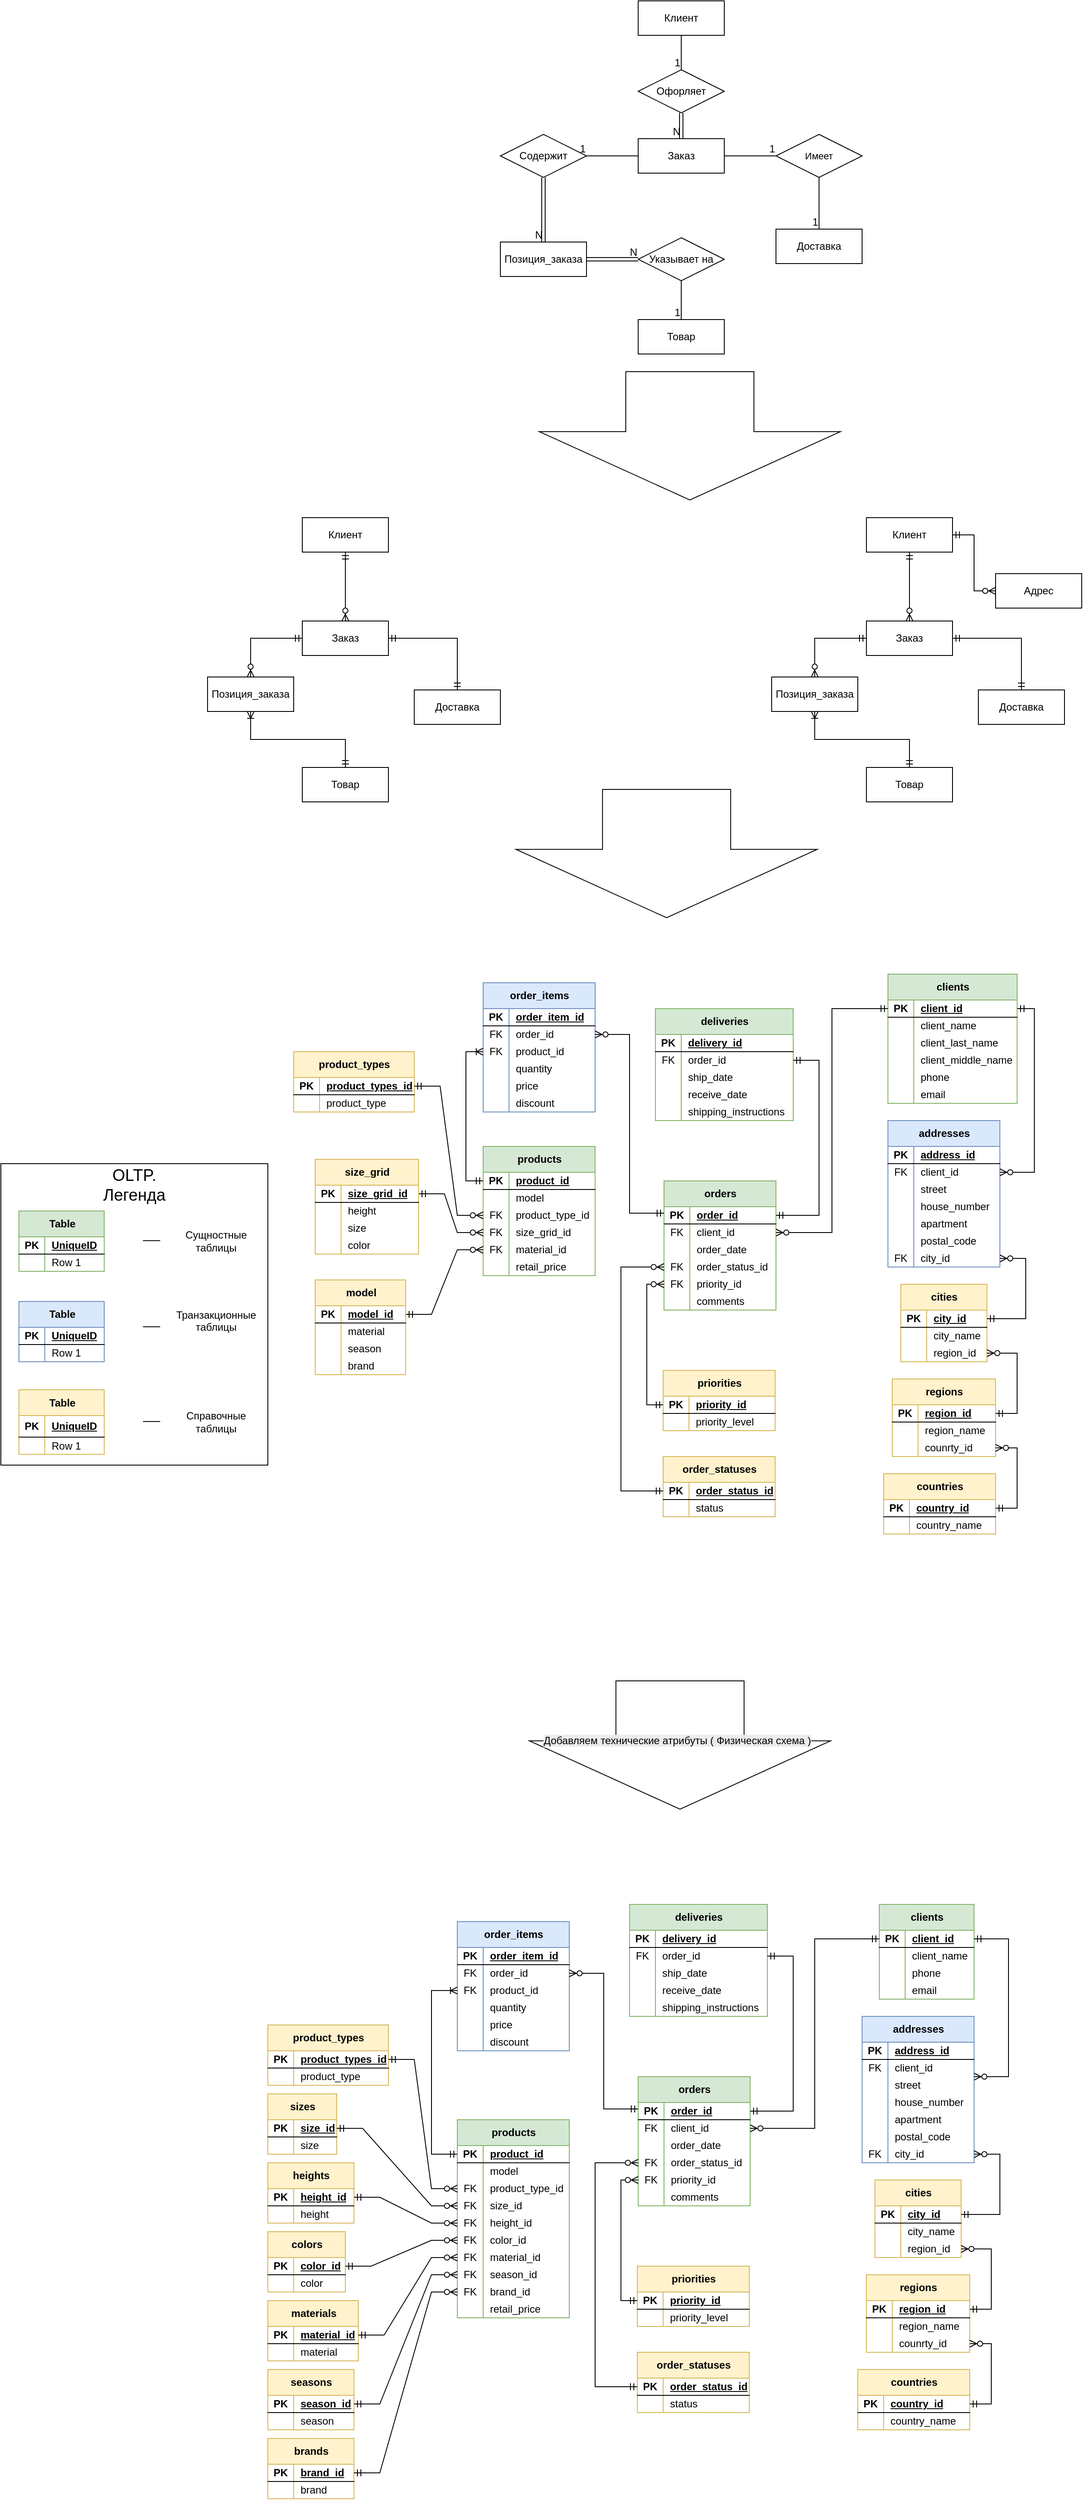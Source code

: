 <mxfile version="27.0.6">
  <diagram name="Страница — 1" id="V7wd7PQZpXndN8c2buhK">
    <mxGraphModel dx="2777" dy="1825" grid="1" gridSize="10" guides="1" tooltips="1" connect="1" arrows="1" fold="1" page="1" pageScale="1" pageWidth="827" pageHeight="1169" background="#ffffff" math="0" shadow="0">
      <root>
        <mxCell id="0" />
        <mxCell id="1" parent="0" />
        <mxCell id="JWoyaW1w0q21KYXfq-k9-45" value="" style="verticalLabelPosition=bottom;verticalAlign=top;html=1;shape=mxgraph.basic.rect;fillColor2=none;strokeWidth=1;size=20;indent=5;fillColor=none;" parent="1" vertex="1">
          <mxGeometry x="-1600" y="1020" width="310" height="350" as="geometry" />
        </mxCell>
        <mxCell id="RnmjIF7vSRZJVWmOdSMT-1" value="Клиент" style="whiteSpace=wrap;html=1;align=center;" parent="1" vertex="1">
          <mxGeometry x="-860" y="-330" width="100" height="40" as="geometry" />
        </mxCell>
        <mxCell id="RnmjIF7vSRZJVWmOdSMT-2" value="Заказ" style="whiteSpace=wrap;html=1;align=center;" parent="1" vertex="1">
          <mxGeometry x="-860" y="-170" width="100" height="40" as="geometry" />
        </mxCell>
        <mxCell id="RnmjIF7vSRZJVWmOdSMT-3" value="Позиция_заказа" style="whiteSpace=wrap;html=1;align=center;" parent="1" vertex="1">
          <mxGeometry x="-1020" y="-50" width="100" height="40" as="geometry" />
        </mxCell>
        <mxCell id="RnmjIF7vSRZJVWmOdSMT-4" value="Доставка" style="whiteSpace=wrap;html=1;align=center;" parent="1" vertex="1">
          <mxGeometry x="-700" y="-65" width="100" height="40" as="geometry" />
        </mxCell>
        <mxCell id="RnmjIF7vSRZJVWmOdSMT-5" value="Товар" style="whiteSpace=wrap;html=1;align=center;" parent="1" vertex="1">
          <mxGeometry x="-860" y="40" width="100" height="40" as="geometry" />
        </mxCell>
        <mxCell id="RnmjIF7vSRZJVWmOdSMT-6" value="Содержит" style="shape=rhombus;perimeter=rhombusPerimeter;whiteSpace=wrap;html=1;align=center;" parent="1" vertex="1">
          <mxGeometry x="-1020" y="-175" width="100" height="50" as="geometry" />
        </mxCell>
        <mxCell id="RnmjIF7vSRZJVWmOdSMT-7" value="Офорляет" style="shape=rhombus;perimeter=rhombusPerimeter;whiteSpace=wrap;html=1;align=center;" parent="1" vertex="1">
          <mxGeometry x="-860" y="-250" width="100" height="50" as="geometry" />
        </mxCell>
        <mxCell id="RnmjIF7vSRZJVWmOdSMT-8" value="Указывает на" style="shape=rhombus;perimeter=rhombusPerimeter;whiteSpace=wrap;html=1;align=center;" parent="1" vertex="1">
          <mxGeometry x="-860" y="-55" width="100" height="50" as="geometry" />
        </mxCell>
        <mxCell id="RnmjIF7vSRZJVWmOdSMT-9" value="Имеет" style="shape=rhombus;perimeter=rhombusPerimeter;whiteSpace=wrap;html=1;align=center;fontSize=11;" parent="1" vertex="1">
          <mxGeometry x="-700" y="-175" width="100" height="50" as="geometry" />
        </mxCell>
        <mxCell id="RnmjIF7vSRZJVWmOdSMT-15" value="" style="endArrow=none;html=1;rounded=0;exitX=0.5;exitY=1;exitDx=0;exitDy=0;entryX=0.5;entryY=0;entryDx=0;entryDy=0;" parent="1" source="RnmjIF7vSRZJVWmOdSMT-1" target="RnmjIF7vSRZJVWmOdSMT-7" edge="1">
          <mxGeometry relative="1" as="geometry">
            <mxPoint x="-770" y="-100" as="sourcePoint" />
            <mxPoint x="-610" y="-100" as="targetPoint" />
          </mxGeometry>
        </mxCell>
        <mxCell id="RnmjIF7vSRZJVWmOdSMT-16" value="1" style="resizable=0;html=1;whiteSpace=wrap;align=right;verticalAlign=bottom;" parent="RnmjIF7vSRZJVWmOdSMT-15" connectable="0" vertex="1">
          <mxGeometry x="1" relative="1" as="geometry" />
        </mxCell>
        <mxCell id="RnmjIF7vSRZJVWmOdSMT-17" value="" style="shape=link;html=1;rounded=0;exitX=0.5;exitY=1;exitDx=0;exitDy=0;entryX=0.5;entryY=0;entryDx=0;entryDy=0;" parent="1" source="RnmjIF7vSRZJVWmOdSMT-7" target="RnmjIF7vSRZJVWmOdSMT-2" edge="1">
          <mxGeometry relative="1" as="geometry">
            <mxPoint x="-770" y="-100" as="sourcePoint" />
            <mxPoint x="-610" y="-100" as="targetPoint" />
          </mxGeometry>
        </mxCell>
        <mxCell id="RnmjIF7vSRZJVWmOdSMT-18" value="N" style="resizable=0;html=1;whiteSpace=wrap;align=right;verticalAlign=bottom;" parent="RnmjIF7vSRZJVWmOdSMT-17" connectable="0" vertex="1">
          <mxGeometry x="1" relative="1" as="geometry" />
        </mxCell>
        <mxCell id="RnmjIF7vSRZJVWmOdSMT-19" value="" style="shape=link;html=1;rounded=0;exitX=1;exitY=0.5;exitDx=0;exitDy=0;entryX=0;entryY=0.5;entryDx=0;entryDy=0;" parent="1" source="RnmjIF7vSRZJVWmOdSMT-3" target="RnmjIF7vSRZJVWmOdSMT-8" edge="1">
          <mxGeometry relative="1" as="geometry">
            <mxPoint x="-910" y="65" as="sourcePoint" />
            <mxPoint x="-930" y="155" as="targetPoint" />
          </mxGeometry>
        </mxCell>
        <mxCell id="RnmjIF7vSRZJVWmOdSMT-20" value="N" style="resizable=0;html=1;whiteSpace=wrap;align=right;verticalAlign=bottom;" parent="RnmjIF7vSRZJVWmOdSMT-19" connectable="0" vertex="1">
          <mxGeometry x="1" relative="1" as="geometry" />
        </mxCell>
        <mxCell id="RnmjIF7vSRZJVWmOdSMT-21" value="" style="endArrow=none;html=1;rounded=0;exitX=0.5;exitY=1;exitDx=0;exitDy=0;entryX=0.5;entryY=0;entryDx=0;entryDy=0;" parent="1" source="RnmjIF7vSRZJVWmOdSMT-8" target="RnmjIF7vSRZJVWmOdSMT-5" edge="1">
          <mxGeometry relative="1" as="geometry">
            <mxPoint x="-955" y="200" as="sourcePoint" />
            <mxPoint x="-965" y="280" as="targetPoint" />
          </mxGeometry>
        </mxCell>
        <mxCell id="RnmjIF7vSRZJVWmOdSMT-22" value="1" style="resizable=0;html=1;whiteSpace=wrap;align=right;verticalAlign=bottom;" parent="RnmjIF7vSRZJVWmOdSMT-21" connectable="0" vertex="1">
          <mxGeometry x="1" relative="1" as="geometry" />
        </mxCell>
        <mxCell id="RnmjIF7vSRZJVWmOdSMT-23" value="" style="shape=link;html=1;rounded=0;exitX=0.5;exitY=1;exitDx=0;exitDy=0;entryX=0.5;entryY=0;entryDx=0;entryDy=0;" parent="1" source="RnmjIF7vSRZJVWmOdSMT-6" target="RnmjIF7vSRZJVWmOdSMT-3" edge="1">
          <mxGeometry relative="1" as="geometry">
            <mxPoint x="-840" y="60" as="sourcePoint" />
            <mxPoint x="-840" y="120" as="targetPoint" />
          </mxGeometry>
        </mxCell>
        <mxCell id="RnmjIF7vSRZJVWmOdSMT-24" value="N" style="resizable=0;html=1;whiteSpace=wrap;align=right;verticalAlign=bottom;" parent="RnmjIF7vSRZJVWmOdSMT-23" connectable="0" vertex="1">
          <mxGeometry x="1" relative="1" as="geometry" />
        </mxCell>
        <mxCell id="RnmjIF7vSRZJVWmOdSMT-25" value="" style="endArrow=none;html=1;rounded=0;exitX=0;exitY=0.5;exitDx=0;exitDy=0;entryX=1;entryY=0.5;entryDx=0;entryDy=0;" parent="1" source="RnmjIF7vSRZJVWmOdSMT-2" target="RnmjIF7vSRZJVWmOdSMT-6" edge="1">
          <mxGeometry relative="1" as="geometry">
            <mxPoint x="-890" y="-140" as="sourcePoint" />
            <mxPoint x="-890" y="-90" as="targetPoint" />
          </mxGeometry>
        </mxCell>
        <mxCell id="RnmjIF7vSRZJVWmOdSMT-26" value="1" style="resizable=0;html=1;whiteSpace=wrap;align=right;verticalAlign=bottom;" parent="RnmjIF7vSRZJVWmOdSMT-25" connectable="0" vertex="1">
          <mxGeometry x="1" relative="1" as="geometry" />
        </mxCell>
        <mxCell id="RnmjIF7vSRZJVWmOdSMT-27" value="" style="endArrow=none;html=1;rounded=0;entryX=0;entryY=0.5;entryDx=0;entryDy=0;exitX=1;exitY=0.5;exitDx=0;exitDy=0;" parent="1" source="RnmjIF7vSRZJVWmOdSMT-2" target="RnmjIF7vSRZJVWmOdSMT-9" edge="1">
          <mxGeometry relative="1" as="geometry">
            <mxPoint x="-710" y="-240" as="sourcePoint" />
            <mxPoint x="-750" y="-100" as="targetPoint" />
          </mxGeometry>
        </mxCell>
        <mxCell id="RnmjIF7vSRZJVWmOdSMT-28" value="1" style="resizable=0;html=1;whiteSpace=wrap;align=right;verticalAlign=bottom;" parent="RnmjIF7vSRZJVWmOdSMT-27" connectable="0" vertex="1">
          <mxGeometry x="1" relative="1" as="geometry" />
        </mxCell>
        <mxCell id="RnmjIF7vSRZJVWmOdSMT-29" value="" style="endArrow=none;html=1;rounded=0;exitX=0.5;exitY=1;exitDx=0;exitDy=0;entryX=0.5;entryY=0;entryDx=0;entryDy=0;" parent="1" source="RnmjIF7vSRZJVWmOdSMT-9" target="RnmjIF7vSRZJVWmOdSMT-4" edge="1">
          <mxGeometry relative="1" as="geometry">
            <mxPoint x="-650" y="-90" as="sourcePoint" />
            <mxPoint x="-710" y="-90" as="targetPoint" />
          </mxGeometry>
        </mxCell>
        <mxCell id="RnmjIF7vSRZJVWmOdSMT-30" value="1" style="resizable=0;html=1;whiteSpace=wrap;align=right;verticalAlign=bottom;" parent="RnmjIF7vSRZJVWmOdSMT-29" connectable="0" vertex="1">
          <mxGeometry x="1" relative="1" as="geometry" />
        </mxCell>
        <mxCell id="JWoyaW1w0q21KYXfq-k9-1" value="Клиент" style="whiteSpace=wrap;html=1;align=center;" parent="1" vertex="1">
          <mxGeometry x="-595" y="270" width="100" height="40" as="geometry" />
        </mxCell>
        <mxCell id="JWoyaW1w0q21KYXfq-k9-2" value="Заказ" style="whiteSpace=wrap;html=1;align=center;" parent="1" vertex="1">
          <mxGeometry x="-595" y="390" width="100" height="40" as="geometry" />
        </mxCell>
        <mxCell id="JWoyaW1w0q21KYXfq-k9-3" value="Позиция_заказа" style="whiteSpace=wrap;html=1;align=center;" parent="1" vertex="1">
          <mxGeometry x="-705" y="455" width="100" height="40" as="geometry" />
        </mxCell>
        <mxCell id="JWoyaW1w0q21KYXfq-k9-4" value="Доставка" style="whiteSpace=wrap;html=1;align=center;" parent="1" vertex="1">
          <mxGeometry x="-465" y="470" width="100" height="40" as="geometry" />
        </mxCell>
        <mxCell id="JWoyaW1w0q21KYXfq-k9-5" value="Товар" style="whiteSpace=wrap;html=1;align=center;" parent="1" vertex="1">
          <mxGeometry x="-595" y="560" width="100" height="40" as="geometry" />
        </mxCell>
        <mxCell id="JWoyaW1w0q21KYXfq-k9-27" value="" style="fontSize=12;html=1;endArrow=ERzeroToMany;startArrow=ERmandOne;rounded=0;exitX=0.5;exitY=1;exitDx=0;exitDy=0;entryX=0.5;entryY=0;entryDx=0;entryDy=0;" parent="1" source="JWoyaW1w0q21KYXfq-k9-1" target="JWoyaW1w0q21KYXfq-k9-2" edge="1">
          <mxGeometry width="100" height="100" relative="1" as="geometry">
            <mxPoint x="-605" y="510" as="sourcePoint" />
            <mxPoint x="-505" y="410" as="targetPoint" />
          </mxGeometry>
        </mxCell>
        <mxCell id="JWoyaW1w0q21KYXfq-k9-28" value="" style="fontSize=12;html=1;endArrow=ERzeroToMany;startArrow=ERmandOne;rounded=0;entryX=0.5;entryY=0;entryDx=0;entryDy=0;exitX=0;exitY=0.5;exitDx=0;exitDy=0;edgeStyle=orthogonalEdgeStyle;" parent="1" source="JWoyaW1w0q21KYXfq-k9-2" target="JWoyaW1w0q21KYXfq-k9-3" edge="1">
          <mxGeometry width="100" height="100" relative="1" as="geometry">
            <mxPoint x="-595" y="460" as="sourcePoint" />
            <mxPoint x="-685" y="570" as="targetPoint" />
          </mxGeometry>
        </mxCell>
        <mxCell id="JWoyaW1w0q21KYXfq-k9-30" value="" style="edgeStyle=orthogonalEdgeStyle;fontSize=12;html=1;endArrow=ERoneToMany;startArrow=ERmandOne;rounded=0;exitX=0.5;exitY=0;exitDx=0;exitDy=0;entryX=0.5;entryY=1;entryDx=0;entryDy=0;" parent="1" source="JWoyaW1w0q21KYXfq-k9-5" target="JWoyaW1w0q21KYXfq-k9-3" edge="1">
          <mxGeometry width="100" height="100" relative="1" as="geometry">
            <mxPoint x="-695" y="590" as="sourcePoint" />
            <mxPoint x="-505" y="370" as="targetPoint" />
          </mxGeometry>
        </mxCell>
        <mxCell id="JWoyaW1w0q21KYXfq-k9-31" value="" style="edgeStyle=orthogonalEdgeStyle;fontSize=12;html=1;endArrow=ERmandOne;startArrow=ERmandOne;rounded=0;entryX=1;entryY=0.5;entryDx=0;entryDy=0;exitX=0.5;exitY=0;exitDx=0;exitDy=0;" parent="1" source="JWoyaW1w0q21KYXfq-k9-4" target="JWoyaW1w0q21KYXfq-k9-2" edge="1">
          <mxGeometry width="100" height="100" relative="1" as="geometry">
            <mxPoint x="-635" y="500" as="sourcePoint" />
            <mxPoint x="-535" y="400" as="targetPoint" />
          </mxGeometry>
        </mxCell>
        <mxCell id="JWoyaW1w0q21KYXfq-k9-32" value="Table" style="shape=table;startSize=30;container=1;collapsible=1;childLayout=tableLayout;fixedRows=1;rowLines=0;fontStyle=1;align=center;resizeLast=1;html=1;fillColor=#d5e8d4;strokeColor=#82b366;" parent="1" vertex="1">
          <mxGeometry x="-1579" y="1075" width="99" height="70" as="geometry" />
        </mxCell>
        <mxCell id="JWoyaW1w0q21KYXfq-k9-33" value="" style="shape=tableRow;horizontal=0;startSize=0;swimlaneHead=0;swimlaneBody=0;fillColor=none;collapsible=0;dropTarget=0;points=[[0,0.5],[1,0.5]];portConstraint=eastwest;top=0;left=0;right=0;bottom=1;" parent="JWoyaW1w0q21KYXfq-k9-32" vertex="1">
          <mxGeometry y="30" width="99" height="20" as="geometry" />
        </mxCell>
        <mxCell id="JWoyaW1w0q21KYXfq-k9-34" value="PK" style="shape=partialRectangle;connectable=0;fillColor=none;top=0;left=0;bottom=0;right=0;fontStyle=1;overflow=hidden;whiteSpace=wrap;html=1;" parent="JWoyaW1w0q21KYXfq-k9-33" vertex="1">
          <mxGeometry width="30" height="20" as="geometry">
            <mxRectangle width="30" height="20" as="alternateBounds" />
          </mxGeometry>
        </mxCell>
        <mxCell id="JWoyaW1w0q21KYXfq-k9-35" value="UniqueID" style="shape=partialRectangle;connectable=0;fillColor=none;top=0;left=0;bottom=0;right=0;align=left;spacingLeft=6;fontStyle=5;overflow=hidden;whiteSpace=wrap;html=1;" parent="JWoyaW1w0q21KYXfq-k9-33" vertex="1">
          <mxGeometry x="30" width="69" height="20" as="geometry">
            <mxRectangle width="69" height="20" as="alternateBounds" />
          </mxGeometry>
        </mxCell>
        <mxCell id="JWoyaW1w0q21KYXfq-k9-36" value="" style="shape=tableRow;horizontal=0;startSize=0;swimlaneHead=0;swimlaneBody=0;fillColor=none;collapsible=0;dropTarget=0;points=[[0,0.5],[1,0.5]];portConstraint=eastwest;top=0;left=0;right=0;bottom=0;" parent="JWoyaW1w0q21KYXfq-k9-32" vertex="1">
          <mxGeometry y="50" width="99" height="20" as="geometry" />
        </mxCell>
        <mxCell id="JWoyaW1w0q21KYXfq-k9-37" value="" style="shape=partialRectangle;connectable=0;fillColor=none;top=0;left=0;bottom=0;right=0;editable=1;overflow=hidden;whiteSpace=wrap;html=1;" parent="JWoyaW1w0q21KYXfq-k9-36" vertex="1">
          <mxGeometry width="30" height="20" as="geometry">
            <mxRectangle width="30" height="20" as="alternateBounds" />
          </mxGeometry>
        </mxCell>
        <mxCell id="JWoyaW1w0q21KYXfq-k9-38" value="Row 1" style="shape=partialRectangle;connectable=0;fillColor=none;top=0;left=0;bottom=0;right=0;align=left;spacingLeft=6;overflow=hidden;whiteSpace=wrap;html=1;" parent="JWoyaW1w0q21KYXfq-k9-36" vertex="1">
          <mxGeometry x="30" width="69" height="20" as="geometry">
            <mxRectangle width="69" height="20" as="alternateBounds" />
          </mxGeometry>
        </mxCell>
        <mxCell id="JWoyaW1w0q21KYXfq-k9-46" value="&lt;font style=&quot;font-size: 19px;&quot;&gt;OLTP. Легенда&lt;/font&gt;" style="text;html=1;align=center;verticalAlign=middle;whiteSpace=wrap;rounded=0;" parent="1" vertex="1">
          <mxGeometry x="-1475" y="1030" width="60" height="30" as="geometry" />
        </mxCell>
        <mxCell id="JWoyaW1w0q21KYXfq-k9-47" value="Table" style="shape=table;startSize=30;container=1;collapsible=1;childLayout=tableLayout;fixedRows=1;rowLines=0;fontStyle=1;align=center;resizeLast=1;html=1;fillColor=#fff2cc;strokeColor=#d6b656;" parent="1" vertex="1">
          <mxGeometry x="-1579" y="1282.5" width="99" height="75" as="geometry" />
        </mxCell>
        <mxCell id="JWoyaW1w0q21KYXfq-k9-48" value="" style="shape=tableRow;horizontal=0;startSize=0;swimlaneHead=0;swimlaneBody=0;fillColor=none;collapsible=0;dropTarget=0;points=[[0,0.5],[1,0.5]];portConstraint=eastwest;top=0;left=0;right=0;bottom=1;" parent="JWoyaW1w0q21KYXfq-k9-47" vertex="1">
          <mxGeometry y="30" width="99" height="25" as="geometry" />
        </mxCell>
        <mxCell id="JWoyaW1w0q21KYXfq-k9-49" value="PK" style="shape=partialRectangle;connectable=0;fillColor=none;top=0;left=0;bottom=0;right=0;fontStyle=1;overflow=hidden;whiteSpace=wrap;html=1;" parent="JWoyaW1w0q21KYXfq-k9-48" vertex="1">
          <mxGeometry width="30" height="25" as="geometry">
            <mxRectangle width="30" height="25" as="alternateBounds" />
          </mxGeometry>
        </mxCell>
        <mxCell id="JWoyaW1w0q21KYXfq-k9-50" value="UniqueID" style="shape=partialRectangle;connectable=0;fillColor=none;top=0;left=0;bottom=0;right=0;align=left;spacingLeft=6;fontStyle=5;overflow=hidden;whiteSpace=wrap;html=1;" parent="JWoyaW1w0q21KYXfq-k9-48" vertex="1">
          <mxGeometry x="30" width="69" height="25" as="geometry">
            <mxRectangle width="69" height="25" as="alternateBounds" />
          </mxGeometry>
        </mxCell>
        <mxCell id="JWoyaW1w0q21KYXfq-k9-51" value="" style="shape=tableRow;horizontal=0;startSize=0;swimlaneHead=0;swimlaneBody=0;fillColor=none;collapsible=0;dropTarget=0;points=[[0,0.5],[1,0.5]];portConstraint=eastwest;top=0;left=0;right=0;bottom=0;" parent="JWoyaW1w0q21KYXfq-k9-47" vertex="1">
          <mxGeometry y="55" width="99" height="20" as="geometry" />
        </mxCell>
        <mxCell id="JWoyaW1w0q21KYXfq-k9-52" value="" style="shape=partialRectangle;connectable=0;fillColor=none;top=0;left=0;bottom=0;right=0;editable=1;overflow=hidden;whiteSpace=wrap;html=1;" parent="JWoyaW1w0q21KYXfq-k9-51" vertex="1">
          <mxGeometry width="30" height="20" as="geometry">
            <mxRectangle width="30" height="20" as="alternateBounds" />
          </mxGeometry>
        </mxCell>
        <mxCell id="JWoyaW1w0q21KYXfq-k9-53" value="Row 1" style="shape=partialRectangle;connectable=0;fillColor=none;top=0;left=0;bottom=0;right=0;align=left;spacingLeft=6;overflow=hidden;whiteSpace=wrap;html=1;" parent="JWoyaW1w0q21KYXfq-k9-51" vertex="1">
          <mxGeometry x="30" width="69" height="20" as="geometry">
            <mxRectangle width="69" height="20" as="alternateBounds" />
          </mxGeometry>
        </mxCell>
        <mxCell id="JWoyaW1w0q21KYXfq-k9-54" value="Table" style="shape=table;startSize=30;container=1;collapsible=1;childLayout=tableLayout;fixedRows=1;rowLines=0;fontStyle=1;align=center;resizeLast=1;html=1;fillColor=#dae8fc;strokeColor=#6c8ebf;" parent="1" vertex="1">
          <mxGeometry x="-1579" y="1180" width="99" height="70" as="geometry" />
        </mxCell>
        <mxCell id="JWoyaW1w0q21KYXfq-k9-55" value="" style="shape=tableRow;horizontal=0;startSize=0;swimlaneHead=0;swimlaneBody=0;fillColor=none;collapsible=0;dropTarget=0;points=[[0,0.5],[1,0.5]];portConstraint=eastwest;top=0;left=0;right=0;bottom=1;" parent="JWoyaW1w0q21KYXfq-k9-54" vertex="1">
          <mxGeometry y="30" width="99" height="20" as="geometry" />
        </mxCell>
        <mxCell id="JWoyaW1w0q21KYXfq-k9-56" value="PK" style="shape=partialRectangle;connectable=0;fillColor=none;top=0;left=0;bottom=0;right=0;fontStyle=1;overflow=hidden;whiteSpace=wrap;html=1;" parent="JWoyaW1w0q21KYXfq-k9-55" vertex="1">
          <mxGeometry width="30" height="20" as="geometry">
            <mxRectangle width="30" height="20" as="alternateBounds" />
          </mxGeometry>
        </mxCell>
        <mxCell id="JWoyaW1w0q21KYXfq-k9-57" value="UniqueID" style="shape=partialRectangle;connectable=0;fillColor=none;top=0;left=0;bottom=0;right=0;align=left;spacingLeft=6;fontStyle=5;overflow=hidden;whiteSpace=wrap;html=1;" parent="JWoyaW1w0q21KYXfq-k9-55" vertex="1">
          <mxGeometry x="30" width="69" height="20" as="geometry">
            <mxRectangle width="69" height="20" as="alternateBounds" />
          </mxGeometry>
        </mxCell>
        <mxCell id="JWoyaW1w0q21KYXfq-k9-58" value="" style="shape=tableRow;horizontal=0;startSize=0;swimlaneHead=0;swimlaneBody=0;fillColor=none;collapsible=0;dropTarget=0;points=[[0,0.5],[1,0.5]];portConstraint=eastwest;top=0;left=0;right=0;bottom=0;" parent="JWoyaW1w0q21KYXfq-k9-54" vertex="1">
          <mxGeometry y="50" width="99" height="20" as="geometry" />
        </mxCell>
        <mxCell id="JWoyaW1w0q21KYXfq-k9-59" value="" style="shape=partialRectangle;connectable=0;fillColor=none;top=0;left=0;bottom=0;right=0;editable=1;overflow=hidden;whiteSpace=wrap;html=1;" parent="JWoyaW1w0q21KYXfq-k9-58" vertex="1">
          <mxGeometry width="30" height="20" as="geometry">
            <mxRectangle width="30" height="20" as="alternateBounds" />
          </mxGeometry>
        </mxCell>
        <mxCell id="JWoyaW1w0q21KYXfq-k9-60" value="Row 1" style="shape=partialRectangle;connectable=0;fillColor=none;top=0;left=0;bottom=0;right=0;align=left;spacingLeft=6;overflow=hidden;whiteSpace=wrap;html=1;" parent="JWoyaW1w0q21KYXfq-k9-58" vertex="1">
          <mxGeometry x="30" width="69" height="20" as="geometry">
            <mxRectangle width="69" height="20" as="alternateBounds" />
          </mxGeometry>
        </mxCell>
        <mxCell id="JWoyaW1w0q21KYXfq-k9-61" value="Сущностные таблицы" style="text;html=1;align=center;verticalAlign=middle;whiteSpace=wrap;rounded=0;" parent="1" vertex="1">
          <mxGeometry x="-1380" y="1095" width="60" height="30" as="geometry" />
        </mxCell>
        <mxCell id="JWoyaW1w0q21KYXfq-k9-62" value="&#xa;Транзакционные таблицы&#xa;&#xa;" style="text;html=1;align=center;verticalAlign=middle;whiteSpace=wrap;rounded=0;" parent="1" vertex="1">
          <mxGeometry x="-1380" y="1195" width="60" height="30" as="geometry" />
        </mxCell>
        <mxCell id="JWoyaW1w0q21KYXfq-k9-63" value="Справочные таблицы" style="text;html=1;align=center;verticalAlign=middle;whiteSpace=wrap;rounded=0;" parent="1" vertex="1">
          <mxGeometry x="-1380" y="1305" width="60" height="30" as="geometry" />
        </mxCell>
        <mxCell id="JWoyaW1w0q21KYXfq-k9-65" value="" style="endArrow=none;html=1;rounded=0;" parent="1" edge="1">
          <mxGeometry width="50" height="50" relative="1" as="geometry">
            <mxPoint x="-1435" y="1319.41" as="sourcePoint" />
            <mxPoint x="-1415" y="1319.41" as="targetPoint" />
          </mxGeometry>
        </mxCell>
        <mxCell id="JWoyaW1w0q21KYXfq-k9-68" value="" style="endArrow=none;html=1;rounded=0;" parent="1" edge="1">
          <mxGeometry width="50" height="50" relative="1" as="geometry">
            <mxPoint x="-1435" y="1209.41" as="sourcePoint" />
            <mxPoint x="-1415" y="1209.41" as="targetPoint" />
          </mxGeometry>
        </mxCell>
        <mxCell id="JWoyaW1w0q21KYXfq-k9-69" value="" style="endArrow=none;html=1;rounded=0;" parent="1" edge="1">
          <mxGeometry width="50" height="50" relative="1" as="geometry">
            <mxPoint x="-1435" y="1109.41" as="sourcePoint" />
            <mxPoint x="-1415" y="1109.41" as="targetPoint" />
          </mxGeometry>
        </mxCell>
        <mxCell id="JWoyaW1w0q21KYXfq-k9-70" value="clients" style="shape=table;startSize=30;container=1;collapsible=1;childLayout=tableLayout;fixedRows=1;rowLines=0;fontStyle=1;align=center;resizeLast=1;html=1;fillColor=#d5e8d4;strokeColor=#82b366;" parent="1" vertex="1">
          <mxGeometry x="-580" y="1880" width="110" height="110" as="geometry" />
        </mxCell>
        <mxCell id="JWoyaW1w0q21KYXfq-k9-71" value="" style="shape=tableRow;horizontal=0;startSize=0;swimlaneHead=0;swimlaneBody=0;fillColor=none;collapsible=0;dropTarget=0;points=[[0,0.5],[1,0.5]];portConstraint=eastwest;top=0;left=0;right=0;bottom=1;" parent="JWoyaW1w0q21KYXfq-k9-70" vertex="1">
          <mxGeometry y="30" width="110" height="20" as="geometry" />
        </mxCell>
        <mxCell id="JWoyaW1w0q21KYXfq-k9-72" value="PK" style="shape=partialRectangle;connectable=0;fillColor=none;top=0;left=0;bottom=0;right=0;fontStyle=1;overflow=hidden;whiteSpace=wrap;html=1;" parent="JWoyaW1w0q21KYXfq-k9-71" vertex="1">
          <mxGeometry width="30" height="20" as="geometry">
            <mxRectangle width="30" height="20" as="alternateBounds" />
          </mxGeometry>
        </mxCell>
        <mxCell id="JWoyaW1w0q21KYXfq-k9-73" value="client_id" style="shape=partialRectangle;connectable=0;fillColor=none;top=0;left=0;bottom=0;right=0;align=left;spacingLeft=6;fontStyle=5;overflow=hidden;whiteSpace=wrap;html=1;" parent="JWoyaW1w0q21KYXfq-k9-71" vertex="1">
          <mxGeometry x="30" width="80" height="20" as="geometry">
            <mxRectangle width="80" height="20" as="alternateBounds" />
          </mxGeometry>
        </mxCell>
        <mxCell id="JWoyaW1w0q21KYXfq-k9-74" value="" style="shape=tableRow;horizontal=0;startSize=0;swimlaneHead=0;swimlaneBody=0;fillColor=none;collapsible=0;dropTarget=0;points=[[0,0.5],[1,0.5]];portConstraint=eastwest;top=0;left=0;right=0;bottom=0;" parent="JWoyaW1w0q21KYXfq-k9-70" vertex="1">
          <mxGeometry y="50" width="110" height="20" as="geometry" />
        </mxCell>
        <mxCell id="JWoyaW1w0q21KYXfq-k9-75" value="" style="shape=partialRectangle;connectable=0;fillColor=none;top=0;left=0;bottom=0;right=0;editable=1;overflow=hidden;whiteSpace=wrap;html=1;" parent="JWoyaW1w0q21KYXfq-k9-74" vertex="1">
          <mxGeometry width="30" height="20" as="geometry">
            <mxRectangle width="30" height="20" as="alternateBounds" />
          </mxGeometry>
        </mxCell>
        <mxCell id="JWoyaW1w0q21KYXfq-k9-76" value="client_name" style="shape=partialRectangle;connectable=0;fillColor=none;top=0;left=0;bottom=0;right=0;align=left;spacingLeft=6;overflow=hidden;whiteSpace=wrap;html=1;" parent="JWoyaW1w0q21KYXfq-k9-74" vertex="1">
          <mxGeometry x="30" width="80" height="20" as="geometry">
            <mxRectangle width="80" height="20" as="alternateBounds" />
          </mxGeometry>
        </mxCell>
        <mxCell id="JWoyaW1w0q21KYXfq-k9-77" style="shape=tableRow;horizontal=0;startSize=0;swimlaneHead=0;swimlaneBody=0;fillColor=none;collapsible=0;dropTarget=0;points=[[0,0.5],[1,0.5]];portConstraint=eastwest;top=0;left=0;right=0;bottom=0;" parent="JWoyaW1w0q21KYXfq-k9-70" vertex="1">
          <mxGeometry y="70" width="110" height="20" as="geometry" />
        </mxCell>
        <mxCell id="JWoyaW1w0q21KYXfq-k9-78" style="shape=partialRectangle;connectable=0;fillColor=none;top=0;left=0;bottom=0;right=0;editable=1;overflow=hidden;whiteSpace=wrap;html=1;" parent="JWoyaW1w0q21KYXfq-k9-77" vertex="1">
          <mxGeometry width="30" height="20" as="geometry">
            <mxRectangle width="30" height="20" as="alternateBounds" />
          </mxGeometry>
        </mxCell>
        <mxCell id="JWoyaW1w0q21KYXfq-k9-79" value="phone" style="shape=partialRectangle;connectable=0;fillColor=none;top=0;left=0;bottom=0;right=0;align=left;spacingLeft=6;overflow=hidden;whiteSpace=wrap;html=1;" parent="JWoyaW1w0q21KYXfq-k9-77" vertex="1">
          <mxGeometry x="30" width="80" height="20" as="geometry">
            <mxRectangle width="80" height="20" as="alternateBounds" />
          </mxGeometry>
        </mxCell>
        <mxCell id="JWoyaW1w0q21KYXfq-k9-80" style="shape=tableRow;horizontal=0;startSize=0;swimlaneHead=0;swimlaneBody=0;fillColor=none;collapsible=0;dropTarget=0;points=[[0,0.5],[1,0.5]];portConstraint=eastwest;top=0;left=0;right=0;bottom=0;" parent="JWoyaW1w0q21KYXfq-k9-70" vertex="1">
          <mxGeometry y="90" width="110" height="20" as="geometry" />
        </mxCell>
        <mxCell id="JWoyaW1w0q21KYXfq-k9-81" style="shape=partialRectangle;connectable=0;fillColor=none;top=0;left=0;bottom=0;right=0;editable=1;overflow=hidden;whiteSpace=wrap;html=1;" parent="JWoyaW1w0q21KYXfq-k9-80" vertex="1">
          <mxGeometry width="30" height="20" as="geometry">
            <mxRectangle width="30" height="20" as="alternateBounds" />
          </mxGeometry>
        </mxCell>
        <mxCell id="JWoyaW1w0q21KYXfq-k9-82" value="email" style="shape=partialRectangle;connectable=0;fillColor=none;top=0;left=0;bottom=0;right=0;align=left;spacingLeft=6;overflow=hidden;whiteSpace=wrap;html=1;" parent="JWoyaW1w0q21KYXfq-k9-80" vertex="1">
          <mxGeometry x="30" width="80" height="20" as="geometry">
            <mxRectangle width="80" height="20" as="alternateBounds" />
          </mxGeometry>
        </mxCell>
        <mxCell id="JWoyaW1w0q21KYXfq-k9-83" value="addresses" style="shape=table;startSize=30;container=1;collapsible=1;childLayout=tableLayout;fixedRows=1;rowLines=0;fontStyle=1;align=center;resizeLast=1;html=1;fillColor=#dae8fc;strokeColor=#6c8ebf;" parent="1" vertex="1">
          <mxGeometry x="-600" y="2010" width="130" height="170" as="geometry" />
        </mxCell>
        <mxCell id="JWoyaW1w0q21KYXfq-k9-84" value="" style="shape=tableRow;horizontal=0;startSize=0;swimlaneHead=0;swimlaneBody=0;fillColor=none;collapsible=0;dropTarget=0;points=[[0,0.5],[1,0.5]];portConstraint=eastwest;top=0;left=0;right=0;bottom=1;" parent="JWoyaW1w0q21KYXfq-k9-83" vertex="1">
          <mxGeometry y="30" width="130" height="20" as="geometry" />
        </mxCell>
        <mxCell id="JWoyaW1w0q21KYXfq-k9-85" value="PK" style="shape=partialRectangle;connectable=0;fillColor=none;top=0;left=0;bottom=0;right=0;fontStyle=1;overflow=hidden;whiteSpace=wrap;html=1;" parent="JWoyaW1w0q21KYXfq-k9-84" vertex="1">
          <mxGeometry width="30" height="20" as="geometry">
            <mxRectangle width="30" height="20" as="alternateBounds" />
          </mxGeometry>
        </mxCell>
        <mxCell id="JWoyaW1w0q21KYXfq-k9-86" value="address_id" style="shape=partialRectangle;connectable=0;fillColor=none;top=0;left=0;bottom=0;right=0;align=left;spacingLeft=6;fontStyle=5;overflow=hidden;whiteSpace=wrap;html=1;" parent="JWoyaW1w0q21KYXfq-k9-84" vertex="1">
          <mxGeometry x="30" width="100" height="20" as="geometry">
            <mxRectangle width="100" height="20" as="alternateBounds" />
          </mxGeometry>
        </mxCell>
        <mxCell id="JWoyaW1w0q21KYXfq-k9-87" value="" style="shape=tableRow;horizontal=0;startSize=0;swimlaneHead=0;swimlaneBody=0;fillColor=none;collapsible=0;dropTarget=0;points=[[0,0.5],[1,0.5]];portConstraint=eastwest;top=0;left=0;right=0;bottom=0;" parent="JWoyaW1w0q21KYXfq-k9-83" vertex="1">
          <mxGeometry y="50" width="130" height="20" as="geometry" />
        </mxCell>
        <mxCell id="JWoyaW1w0q21KYXfq-k9-88" value="FK" style="shape=partialRectangle;connectable=0;fillColor=none;top=0;left=0;bottom=0;right=0;editable=1;overflow=hidden;whiteSpace=wrap;html=1;" parent="JWoyaW1w0q21KYXfq-k9-87" vertex="1">
          <mxGeometry width="30" height="20" as="geometry">
            <mxRectangle width="30" height="20" as="alternateBounds" />
          </mxGeometry>
        </mxCell>
        <mxCell id="JWoyaW1w0q21KYXfq-k9-89" value="client_id" style="shape=partialRectangle;connectable=0;fillColor=none;top=0;left=0;bottom=0;right=0;align=left;spacingLeft=6;overflow=hidden;whiteSpace=wrap;html=1;" parent="JWoyaW1w0q21KYXfq-k9-87" vertex="1">
          <mxGeometry x="30" width="100" height="20" as="geometry">
            <mxRectangle width="100" height="20" as="alternateBounds" />
          </mxGeometry>
        </mxCell>
        <mxCell id="JWoyaW1w0q21KYXfq-k9-90" style="shape=tableRow;horizontal=0;startSize=0;swimlaneHead=0;swimlaneBody=0;fillColor=none;collapsible=0;dropTarget=0;points=[[0,0.5],[1,0.5]];portConstraint=eastwest;top=0;left=0;right=0;bottom=0;" parent="JWoyaW1w0q21KYXfq-k9-83" vertex="1">
          <mxGeometry y="70" width="130" height="20" as="geometry" />
        </mxCell>
        <mxCell id="JWoyaW1w0q21KYXfq-k9-91" style="shape=partialRectangle;connectable=0;fillColor=none;top=0;left=0;bottom=0;right=0;editable=1;overflow=hidden;whiteSpace=wrap;html=1;" parent="JWoyaW1w0q21KYXfq-k9-90" vertex="1">
          <mxGeometry width="30" height="20" as="geometry">
            <mxRectangle width="30" height="20" as="alternateBounds" />
          </mxGeometry>
        </mxCell>
        <mxCell id="JWoyaW1w0q21KYXfq-k9-92" value="street" style="shape=partialRectangle;connectable=0;fillColor=none;top=0;left=0;bottom=0;right=0;align=left;spacingLeft=6;overflow=hidden;whiteSpace=wrap;html=1;" parent="JWoyaW1w0q21KYXfq-k9-90" vertex="1">
          <mxGeometry x="30" width="100" height="20" as="geometry">
            <mxRectangle width="100" height="20" as="alternateBounds" />
          </mxGeometry>
        </mxCell>
        <mxCell id="JWoyaW1w0q21KYXfq-k9-93" style="shape=tableRow;horizontal=0;startSize=0;swimlaneHead=0;swimlaneBody=0;fillColor=none;collapsible=0;dropTarget=0;points=[[0,0.5],[1,0.5]];portConstraint=eastwest;top=0;left=0;right=0;bottom=0;" parent="JWoyaW1w0q21KYXfq-k9-83" vertex="1">
          <mxGeometry y="90" width="130" height="20" as="geometry" />
        </mxCell>
        <mxCell id="JWoyaW1w0q21KYXfq-k9-94" style="shape=partialRectangle;connectable=0;fillColor=none;top=0;left=0;bottom=0;right=0;editable=1;overflow=hidden;whiteSpace=wrap;html=1;" parent="JWoyaW1w0q21KYXfq-k9-93" vertex="1">
          <mxGeometry width="30" height="20" as="geometry">
            <mxRectangle width="30" height="20" as="alternateBounds" />
          </mxGeometry>
        </mxCell>
        <mxCell id="JWoyaW1w0q21KYXfq-k9-95" value="house_number" style="shape=partialRectangle;connectable=0;fillColor=none;top=0;left=0;bottom=0;right=0;align=left;spacingLeft=6;overflow=hidden;whiteSpace=wrap;html=1;" parent="JWoyaW1w0q21KYXfq-k9-93" vertex="1">
          <mxGeometry x="30" width="100" height="20" as="geometry">
            <mxRectangle width="100" height="20" as="alternateBounds" />
          </mxGeometry>
        </mxCell>
        <mxCell id="JWoyaW1w0q21KYXfq-k9-96" style="shape=tableRow;horizontal=0;startSize=0;swimlaneHead=0;swimlaneBody=0;fillColor=none;collapsible=0;dropTarget=0;points=[[0,0.5],[1,0.5]];portConstraint=eastwest;top=0;left=0;right=0;bottom=0;" parent="JWoyaW1w0q21KYXfq-k9-83" vertex="1">
          <mxGeometry y="110" width="130" height="20" as="geometry" />
        </mxCell>
        <mxCell id="JWoyaW1w0q21KYXfq-k9-97" style="shape=partialRectangle;connectable=0;fillColor=none;top=0;left=0;bottom=0;right=0;editable=1;overflow=hidden;whiteSpace=wrap;html=1;" parent="JWoyaW1w0q21KYXfq-k9-96" vertex="1">
          <mxGeometry width="30" height="20" as="geometry">
            <mxRectangle width="30" height="20" as="alternateBounds" />
          </mxGeometry>
        </mxCell>
        <mxCell id="JWoyaW1w0q21KYXfq-k9-98" value="apartment" style="shape=partialRectangle;connectable=0;fillColor=none;top=0;left=0;bottom=0;right=0;align=left;spacingLeft=6;overflow=hidden;whiteSpace=wrap;html=1;" parent="JWoyaW1w0q21KYXfq-k9-96" vertex="1">
          <mxGeometry x="30" width="100" height="20" as="geometry">
            <mxRectangle width="100" height="20" as="alternateBounds" />
          </mxGeometry>
        </mxCell>
        <mxCell id="JWoyaW1w0q21KYXfq-k9-99" style="shape=tableRow;horizontal=0;startSize=0;swimlaneHead=0;swimlaneBody=0;fillColor=none;collapsible=0;dropTarget=0;points=[[0,0.5],[1,0.5]];portConstraint=eastwest;top=0;left=0;right=0;bottom=0;" parent="JWoyaW1w0q21KYXfq-k9-83" vertex="1">
          <mxGeometry y="130" width="130" height="20" as="geometry" />
        </mxCell>
        <mxCell id="JWoyaW1w0q21KYXfq-k9-100" style="shape=partialRectangle;connectable=0;fillColor=none;top=0;left=0;bottom=0;right=0;editable=1;overflow=hidden;whiteSpace=wrap;html=1;" parent="JWoyaW1w0q21KYXfq-k9-99" vertex="1">
          <mxGeometry width="30" height="20" as="geometry">
            <mxRectangle width="30" height="20" as="alternateBounds" />
          </mxGeometry>
        </mxCell>
        <mxCell id="JWoyaW1w0q21KYXfq-k9-101" value="postal_code" style="shape=partialRectangle;connectable=0;fillColor=none;top=0;left=0;bottom=0;right=0;align=left;spacingLeft=6;overflow=hidden;whiteSpace=wrap;html=1;" parent="JWoyaW1w0q21KYXfq-k9-99" vertex="1">
          <mxGeometry x="30" width="100" height="20" as="geometry">
            <mxRectangle width="100" height="20" as="alternateBounds" />
          </mxGeometry>
        </mxCell>
        <mxCell id="JWoyaW1w0q21KYXfq-k9-102" style="shape=tableRow;horizontal=0;startSize=0;swimlaneHead=0;swimlaneBody=0;fillColor=none;collapsible=0;dropTarget=0;points=[[0,0.5],[1,0.5]];portConstraint=eastwest;top=0;left=0;right=0;bottom=0;" parent="JWoyaW1w0q21KYXfq-k9-83" vertex="1">
          <mxGeometry y="150" width="130" height="20" as="geometry" />
        </mxCell>
        <mxCell id="JWoyaW1w0q21KYXfq-k9-103" value="FK" style="shape=partialRectangle;connectable=0;fillColor=none;top=0;left=0;bottom=0;right=0;editable=1;overflow=hidden;whiteSpace=wrap;html=1;" parent="JWoyaW1w0q21KYXfq-k9-102" vertex="1">
          <mxGeometry width="30" height="20" as="geometry">
            <mxRectangle width="30" height="20" as="alternateBounds" />
          </mxGeometry>
        </mxCell>
        <mxCell id="JWoyaW1w0q21KYXfq-k9-104" value="city_id" style="shape=partialRectangle;connectable=0;fillColor=none;top=0;left=0;bottom=0;right=0;align=left;spacingLeft=6;overflow=hidden;whiteSpace=wrap;html=1;" parent="JWoyaW1w0q21KYXfq-k9-102" vertex="1">
          <mxGeometry x="30" width="100" height="20" as="geometry">
            <mxRectangle width="100" height="20" as="alternateBounds" />
          </mxGeometry>
        </mxCell>
        <mxCell id="JWoyaW1w0q21KYXfq-k9-111" value="cities" style="shape=table;startSize=30;container=1;collapsible=1;childLayout=tableLayout;fixedRows=1;rowLines=0;fontStyle=1;align=center;resizeLast=1;html=1;fillColor=#fff2cc;strokeColor=#d6b656;" parent="1" vertex="1">
          <mxGeometry x="-585" y="2200" width="100" height="90" as="geometry" />
        </mxCell>
        <mxCell id="JWoyaW1w0q21KYXfq-k9-112" value="" style="shape=tableRow;horizontal=0;startSize=0;swimlaneHead=0;swimlaneBody=0;fillColor=none;collapsible=0;dropTarget=0;points=[[0,0.5],[1,0.5]];portConstraint=eastwest;top=0;left=0;right=0;bottom=1;" parent="JWoyaW1w0q21KYXfq-k9-111" vertex="1">
          <mxGeometry y="30" width="100" height="20" as="geometry" />
        </mxCell>
        <mxCell id="JWoyaW1w0q21KYXfq-k9-113" value="PK" style="shape=partialRectangle;connectable=0;fillColor=none;top=0;left=0;bottom=0;right=0;fontStyle=1;overflow=hidden;whiteSpace=wrap;html=1;" parent="JWoyaW1w0q21KYXfq-k9-112" vertex="1">
          <mxGeometry width="30" height="20" as="geometry">
            <mxRectangle width="30" height="20" as="alternateBounds" />
          </mxGeometry>
        </mxCell>
        <mxCell id="JWoyaW1w0q21KYXfq-k9-114" value="city_id" style="shape=partialRectangle;connectable=0;fillColor=none;top=0;left=0;bottom=0;right=0;align=left;spacingLeft=6;fontStyle=5;overflow=hidden;whiteSpace=wrap;html=1;" parent="JWoyaW1w0q21KYXfq-k9-112" vertex="1">
          <mxGeometry x="30" width="70" height="20" as="geometry">
            <mxRectangle width="70" height="20" as="alternateBounds" />
          </mxGeometry>
        </mxCell>
        <mxCell id="JWoyaW1w0q21KYXfq-k9-115" value="" style="shape=tableRow;horizontal=0;startSize=0;swimlaneHead=0;swimlaneBody=0;fillColor=none;collapsible=0;dropTarget=0;points=[[0,0.5],[1,0.5]];portConstraint=eastwest;top=0;left=0;right=0;bottom=0;" parent="JWoyaW1w0q21KYXfq-k9-111" vertex="1">
          <mxGeometry y="50" width="100" height="20" as="geometry" />
        </mxCell>
        <mxCell id="JWoyaW1w0q21KYXfq-k9-116" value="" style="shape=partialRectangle;connectable=0;fillColor=none;top=0;left=0;bottom=0;right=0;editable=1;overflow=hidden;whiteSpace=wrap;html=1;" parent="JWoyaW1w0q21KYXfq-k9-115" vertex="1">
          <mxGeometry width="30" height="20" as="geometry">
            <mxRectangle width="30" height="20" as="alternateBounds" />
          </mxGeometry>
        </mxCell>
        <mxCell id="JWoyaW1w0q21KYXfq-k9-117" value="city_name" style="shape=partialRectangle;connectable=0;fillColor=none;top=0;left=0;bottom=0;right=0;align=left;spacingLeft=6;overflow=hidden;whiteSpace=wrap;html=1;" parent="JWoyaW1w0q21KYXfq-k9-115" vertex="1">
          <mxGeometry x="30" width="70" height="20" as="geometry">
            <mxRectangle width="70" height="20" as="alternateBounds" />
          </mxGeometry>
        </mxCell>
        <mxCell id="JWoyaW1w0q21KYXfq-k9-118" style="shape=tableRow;horizontal=0;startSize=0;swimlaneHead=0;swimlaneBody=0;fillColor=none;collapsible=0;dropTarget=0;points=[[0,0.5],[1,0.5]];portConstraint=eastwest;top=0;left=0;right=0;bottom=0;" parent="JWoyaW1w0q21KYXfq-k9-111" vertex="1">
          <mxGeometry y="70" width="100" height="20" as="geometry" />
        </mxCell>
        <mxCell id="JWoyaW1w0q21KYXfq-k9-119" style="shape=partialRectangle;connectable=0;fillColor=none;top=0;left=0;bottom=0;right=0;editable=1;overflow=hidden;whiteSpace=wrap;html=1;" parent="JWoyaW1w0q21KYXfq-k9-118" vertex="1">
          <mxGeometry width="30" height="20" as="geometry">
            <mxRectangle width="30" height="20" as="alternateBounds" />
          </mxGeometry>
        </mxCell>
        <mxCell id="JWoyaW1w0q21KYXfq-k9-120" value="region_id" style="shape=partialRectangle;connectable=0;fillColor=none;top=0;left=0;bottom=0;right=0;align=left;spacingLeft=6;overflow=hidden;whiteSpace=wrap;html=1;" parent="JWoyaW1w0q21KYXfq-k9-118" vertex="1">
          <mxGeometry x="30" width="70" height="20" as="geometry">
            <mxRectangle width="70" height="20" as="alternateBounds" />
          </mxGeometry>
        </mxCell>
        <mxCell id="JWoyaW1w0q21KYXfq-k9-121" value="regions" style="shape=table;startSize=30;container=1;collapsible=1;childLayout=tableLayout;fixedRows=1;rowLines=0;fontStyle=1;align=center;resizeLast=1;html=1;fillColor=#fff2cc;strokeColor=#d6b656;" parent="1" vertex="1">
          <mxGeometry x="-595" y="2310" width="120" height="90" as="geometry" />
        </mxCell>
        <mxCell id="JWoyaW1w0q21KYXfq-k9-122" value="" style="shape=tableRow;horizontal=0;startSize=0;swimlaneHead=0;swimlaneBody=0;fillColor=none;collapsible=0;dropTarget=0;points=[[0,0.5],[1,0.5]];portConstraint=eastwest;top=0;left=0;right=0;bottom=1;" parent="JWoyaW1w0q21KYXfq-k9-121" vertex="1">
          <mxGeometry y="30" width="120" height="20" as="geometry" />
        </mxCell>
        <mxCell id="JWoyaW1w0q21KYXfq-k9-123" value="PK" style="shape=partialRectangle;connectable=0;fillColor=none;top=0;left=0;bottom=0;right=0;fontStyle=1;overflow=hidden;whiteSpace=wrap;html=1;" parent="JWoyaW1w0q21KYXfq-k9-122" vertex="1">
          <mxGeometry width="30" height="20" as="geometry">
            <mxRectangle width="30" height="20" as="alternateBounds" />
          </mxGeometry>
        </mxCell>
        <mxCell id="JWoyaW1w0q21KYXfq-k9-124" value="region_id" style="shape=partialRectangle;connectable=0;fillColor=none;top=0;left=0;bottom=0;right=0;align=left;spacingLeft=6;fontStyle=5;overflow=hidden;whiteSpace=wrap;html=1;" parent="JWoyaW1w0q21KYXfq-k9-122" vertex="1">
          <mxGeometry x="30" width="90" height="20" as="geometry">
            <mxRectangle width="90" height="20" as="alternateBounds" />
          </mxGeometry>
        </mxCell>
        <mxCell id="JWoyaW1w0q21KYXfq-k9-125" value="" style="shape=tableRow;horizontal=0;startSize=0;swimlaneHead=0;swimlaneBody=0;fillColor=none;collapsible=0;dropTarget=0;points=[[0,0.5],[1,0.5]];portConstraint=eastwest;top=0;left=0;right=0;bottom=0;" parent="JWoyaW1w0q21KYXfq-k9-121" vertex="1">
          <mxGeometry y="50" width="120" height="20" as="geometry" />
        </mxCell>
        <mxCell id="JWoyaW1w0q21KYXfq-k9-126" value="" style="shape=partialRectangle;connectable=0;fillColor=none;top=0;left=0;bottom=0;right=0;editable=1;overflow=hidden;whiteSpace=wrap;html=1;" parent="JWoyaW1w0q21KYXfq-k9-125" vertex="1">
          <mxGeometry width="30" height="20" as="geometry">
            <mxRectangle width="30" height="20" as="alternateBounds" />
          </mxGeometry>
        </mxCell>
        <mxCell id="JWoyaW1w0q21KYXfq-k9-127" value="region_name" style="shape=partialRectangle;connectable=0;fillColor=none;top=0;left=0;bottom=0;right=0;align=left;spacingLeft=6;overflow=hidden;whiteSpace=wrap;html=1;" parent="JWoyaW1w0q21KYXfq-k9-125" vertex="1">
          <mxGeometry x="30" width="90" height="20" as="geometry">
            <mxRectangle width="90" height="20" as="alternateBounds" />
          </mxGeometry>
        </mxCell>
        <mxCell id="JWoyaW1w0q21KYXfq-k9-128" style="shape=tableRow;horizontal=0;startSize=0;swimlaneHead=0;swimlaneBody=0;fillColor=none;collapsible=0;dropTarget=0;points=[[0,0.5],[1,0.5]];portConstraint=eastwest;top=0;left=0;right=0;bottom=0;" parent="JWoyaW1w0q21KYXfq-k9-121" vertex="1">
          <mxGeometry y="70" width="120" height="20" as="geometry" />
        </mxCell>
        <mxCell id="JWoyaW1w0q21KYXfq-k9-129" style="shape=partialRectangle;connectable=0;fillColor=none;top=0;left=0;bottom=0;right=0;editable=1;overflow=hidden;whiteSpace=wrap;html=1;" parent="JWoyaW1w0q21KYXfq-k9-128" vertex="1">
          <mxGeometry width="30" height="20" as="geometry">
            <mxRectangle width="30" height="20" as="alternateBounds" />
          </mxGeometry>
        </mxCell>
        <mxCell id="JWoyaW1w0q21KYXfq-k9-130" value="counrty_id" style="shape=partialRectangle;connectable=0;fillColor=none;top=0;left=0;bottom=0;right=0;align=left;spacingLeft=6;overflow=hidden;whiteSpace=wrap;html=1;" parent="JWoyaW1w0q21KYXfq-k9-128" vertex="1">
          <mxGeometry x="30" width="90" height="20" as="geometry">
            <mxRectangle width="90" height="20" as="alternateBounds" />
          </mxGeometry>
        </mxCell>
        <mxCell id="JWoyaW1w0q21KYXfq-k9-131" value="countries" style="shape=table;startSize=30;container=1;collapsible=1;childLayout=tableLayout;fixedRows=1;rowLines=0;fontStyle=1;align=center;resizeLast=1;html=1;fillColor=#fff2cc;strokeColor=#d6b656;" parent="1" vertex="1">
          <mxGeometry x="-605" y="2420" width="130" height="70" as="geometry" />
        </mxCell>
        <mxCell id="JWoyaW1w0q21KYXfq-k9-132" value="" style="shape=tableRow;horizontal=0;startSize=0;swimlaneHead=0;swimlaneBody=0;fillColor=none;collapsible=0;dropTarget=0;points=[[0,0.5],[1,0.5]];portConstraint=eastwest;top=0;left=0;right=0;bottom=1;" parent="JWoyaW1w0q21KYXfq-k9-131" vertex="1">
          <mxGeometry y="30" width="130" height="20" as="geometry" />
        </mxCell>
        <mxCell id="JWoyaW1w0q21KYXfq-k9-133" value="PK" style="shape=partialRectangle;connectable=0;fillColor=none;top=0;left=0;bottom=0;right=0;fontStyle=1;overflow=hidden;whiteSpace=wrap;html=1;" parent="JWoyaW1w0q21KYXfq-k9-132" vertex="1">
          <mxGeometry width="30" height="20" as="geometry">
            <mxRectangle width="30" height="20" as="alternateBounds" />
          </mxGeometry>
        </mxCell>
        <mxCell id="JWoyaW1w0q21KYXfq-k9-134" value="country_id" style="shape=partialRectangle;connectable=0;fillColor=none;top=0;left=0;bottom=0;right=0;align=left;spacingLeft=6;fontStyle=5;overflow=hidden;whiteSpace=wrap;html=1;" parent="JWoyaW1w0q21KYXfq-k9-132" vertex="1">
          <mxGeometry x="30" width="100" height="20" as="geometry">
            <mxRectangle width="100" height="20" as="alternateBounds" />
          </mxGeometry>
        </mxCell>
        <mxCell id="JWoyaW1w0q21KYXfq-k9-135" value="" style="shape=tableRow;horizontal=0;startSize=0;swimlaneHead=0;swimlaneBody=0;fillColor=none;collapsible=0;dropTarget=0;points=[[0,0.5],[1,0.5]];portConstraint=eastwest;top=0;left=0;right=0;bottom=0;" parent="JWoyaW1w0q21KYXfq-k9-131" vertex="1">
          <mxGeometry y="50" width="130" height="20" as="geometry" />
        </mxCell>
        <mxCell id="JWoyaW1w0q21KYXfq-k9-136" value="" style="shape=partialRectangle;connectable=0;fillColor=none;top=0;left=0;bottom=0;right=0;editable=1;overflow=hidden;whiteSpace=wrap;html=1;" parent="JWoyaW1w0q21KYXfq-k9-135" vertex="1">
          <mxGeometry width="30" height="20" as="geometry">
            <mxRectangle width="30" height="20" as="alternateBounds" />
          </mxGeometry>
        </mxCell>
        <mxCell id="JWoyaW1w0q21KYXfq-k9-137" value="country_name" style="shape=partialRectangle;connectable=0;fillColor=none;top=0;left=0;bottom=0;right=0;align=left;spacingLeft=6;overflow=hidden;whiteSpace=wrap;html=1;" parent="JWoyaW1w0q21KYXfq-k9-135" vertex="1">
          <mxGeometry x="30" width="100" height="20" as="geometry">
            <mxRectangle width="100" height="20" as="alternateBounds" />
          </mxGeometry>
        </mxCell>
        <mxCell id="JWoyaW1w0q21KYXfq-k9-141" value="products" style="shape=table;startSize=30;container=1;collapsible=1;childLayout=tableLayout;fixedRows=1;rowLines=0;fontStyle=1;align=center;resizeLast=1;html=1;fillColor=#d5e8d4;strokeColor=#82b366;" parent="1" vertex="1">
          <mxGeometry x="-1070" y="2130" width="130" height="230" as="geometry" />
        </mxCell>
        <mxCell id="JWoyaW1w0q21KYXfq-k9-142" value="" style="shape=tableRow;horizontal=0;startSize=0;swimlaneHead=0;swimlaneBody=0;fillColor=none;collapsible=0;dropTarget=0;points=[[0,0.5],[1,0.5]];portConstraint=eastwest;top=0;left=0;right=0;bottom=1;" parent="JWoyaW1w0q21KYXfq-k9-141" vertex="1">
          <mxGeometry y="30" width="130" height="20" as="geometry" />
        </mxCell>
        <mxCell id="JWoyaW1w0q21KYXfq-k9-143" value="PK" style="shape=partialRectangle;connectable=0;fillColor=none;top=0;left=0;bottom=0;right=0;fontStyle=1;overflow=hidden;whiteSpace=wrap;html=1;" parent="JWoyaW1w0q21KYXfq-k9-142" vertex="1">
          <mxGeometry width="30" height="20" as="geometry">
            <mxRectangle width="30" height="20" as="alternateBounds" />
          </mxGeometry>
        </mxCell>
        <mxCell id="JWoyaW1w0q21KYXfq-k9-144" value="product_id" style="shape=partialRectangle;connectable=0;fillColor=none;top=0;left=0;bottom=0;right=0;align=left;spacingLeft=6;fontStyle=5;overflow=hidden;whiteSpace=wrap;html=1;" parent="JWoyaW1w0q21KYXfq-k9-142" vertex="1">
          <mxGeometry x="30" width="100" height="20" as="geometry">
            <mxRectangle width="100" height="20" as="alternateBounds" />
          </mxGeometry>
        </mxCell>
        <mxCell id="JWoyaW1w0q21KYXfq-k9-145" value="" style="shape=tableRow;horizontal=0;startSize=0;swimlaneHead=0;swimlaneBody=0;fillColor=none;collapsible=0;dropTarget=0;points=[[0,0.5],[1,0.5]];portConstraint=eastwest;top=0;left=0;right=0;bottom=0;" parent="JWoyaW1w0q21KYXfq-k9-141" vertex="1">
          <mxGeometry y="50" width="130" height="20" as="geometry" />
        </mxCell>
        <mxCell id="JWoyaW1w0q21KYXfq-k9-146" value="" style="shape=partialRectangle;connectable=0;fillColor=none;top=0;left=0;bottom=0;right=0;editable=1;overflow=hidden;whiteSpace=wrap;html=1;" parent="JWoyaW1w0q21KYXfq-k9-145" vertex="1">
          <mxGeometry width="30" height="20" as="geometry">
            <mxRectangle width="30" height="20" as="alternateBounds" />
          </mxGeometry>
        </mxCell>
        <mxCell id="JWoyaW1w0q21KYXfq-k9-147" value="model" style="shape=partialRectangle;connectable=0;fillColor=none;top=0;left=0;bottom=0;right=0;align=left;spacingLeft=6;overflow=hidden;whiteSpace=wrap;html=1;" parent="JWoyaW1w0q21KYXfq-k9-145" vertex="1">
          <mxGeometry x="30" width="100" height="20" as="geometry">
            <mxRectangle width="100" height="20" as="alternateBounds" />
          </mxGeometry>
        </mxCell>
        <mxCell id="JWoyaW1w0q21KYXfq-k9-163" style="shape=tableRow;horizontal=0;startSize=0;swimlaneHead=0;swimlaneBody=0;fillColor=none;collapsible=0;dropTarget=0;points=[[0,0.5],[1,0.5]];portConstraint=eastwest;top=0;left=0;right=0;bottom=0;" parent="JWoyaW1w0q21KYXfq-k9-141" vertex="1">
          <mxGeometry y="70" width="130" height="20" as="geometry" />
        </mxCell>
        <mxCell id="JWoyaW1w0q21KYXfq-k9-164" value="FK" style="shape=partialRectangle;connectable=0;fillColor=none;top=0;left=0;bottom=0;right=0;editable=1;overflow=hidden;whiteSpace=wrap;html=1;" parent="JWoyaW1w0q21KYXfq-k9-163" vertex="1">
          <mxGeometry width="30" height="20" as="geometry">
            <mxRectangle width="30" height="20" as="alternateBounds" />
          </mxGeometry>
        </mxCell>
        <mxCell id="JWoyaW1w0q21KYXfq-k9-165" value="product_type_id" style="shape=partialRectangle;connectable=0;fillColor=none;top=0;left=0;bottom=0;right=0;align=left;spacingLeft=6;overflow=hidden;whiteSpace=wrap;html=1;" parent="JWoyaW1w0q21KYXfq-k9-163" vertex="1">
          <mxGeometry x="30" width="100" height="20" as="geometry">
            <mxRectangle width="100" height="20" as="alternateBounds" />
          </mxGeometry>
        </mxCell>
        <mxCell id="JWoyaW1w0q21KYXfq-k9-160" style="shape=tableRow;horizontal=0;startSize=0;swimlaneHead=0;swimlaneBody=0;fillColor=none;collapsible=0;dropTarget=0;points=[[0,0.5],[1,0.5]];portConstraint=eastwest;top=0;left=0;right=0;bottom=0;" parent="JWoyaW1w0q21KYXfq-k9-141" vertex="1">
          <mxGeometry y="90" width="130" height="20" as="geometry" />
        </mxCell>
        <mxCell id="JWoyaW1w0q21KYXfq-k9-161" value="FK" style="shape=partialRectangle;connectable=0;fillColor=none;top=0;left=0;bottom=0;right=0;editable=1;overflow=hidden;whiteSpace=wrap;html=1;" parent="JWoyaW1w0q21KYXfq-k9-160" vertex="1">
          <mxGeometry width="30" height="20" as="geometry">
            <mxRectangle width="30" height="20" as="alternateBounds" />
          </mxGeometry>
        </mxCell>
        <mxCell id="JWoyaW1w0q21KYXfq-k9-162" value="size_id" style="shape=partialRectangle;connectable=0;fillColor=none;top=0;left=0;bottom=0;right=0;align=left;spacingLeft=6;overflow=hidden;whiteSpace=wrap;html=1;" parent="JWoyaW1w0q21KYXfq-k9-160" vertex="1">
          <mxGeometry x="30" width="100" height="20" as="geometry">
            <mxRectangle width="100" height="20" as="alternateBounds" />
          </mxGeometry>
        </mxCell>
        <mxCell id="JWoyaW1w0q21KYXfq-k9-157" style="shape=tableRow;horizontal=0;startSize=0;swimlaneHead=0;swimlaneBody=0;fillColor=none;collapsible=0;dropTarget=0;points=[[0,0.5],[1,0.5]];portConstraint=eastwest;top=0;left=0;right=0;bottom=0;" parent="JWoyaW1w0q21KYXfq-k9-141" vertex="1">
          <mxGeometry y="110" width="130" height="20" as="geometry" />
        </mxCell>
        <mxCell id="JWoyaW1w0q21KYXfq-k9-158" value="FK" style="shape=partialRectangle;connectable=0;fillColor=none;top=0;left=0;bottom=0;right=0;editable=1;overflow=hidden;whiteSpace=wrap;html=1;" parent="JWoyaW1w0q21KYXfq-k9-157" vertex="1">
          <mxGeometry width="30" height="20" as="geometry">
            <mxRectangle width="30" height="20" as="alternateBounds" />
          </mxGeometry>
        </mxCell>
        <mxCell id="JWoyaW1w0q21KYXfq-k9-159" value="height_id" style="shape=partialRectangle;connectable=0;fillColor=none;top=0;left=0;bottom=0;right=0;align=left;spacingLeft=6;overflow=hidden;whiteSpace=wrap;html=1;" parent="JWoyaW1w0q21KYXfq-k9-157" vertex="1">
          <mxGeometry x="30" width="100" height="20" as="geometry">
            <mxRectangle width="100" height="20" as="alternateBounds" />
          </mxGeometry>
        </mxCell>
        <mxCell id="JWoyaW1w0q21KYXfq-k9-154" style="shape=tableRow;horizontal=0;startSize=0;swimlaneHead=0;swimlaneBody=0;fillColor=none;collapsible=0;dropTarget=0;points=[[0,0.5],[1,0.5]];portConstraint=eastwest;top=0;left=0;right=0;bottom=0;" parent="JWoyaW1w0q21KYXfq-k9-141" vertex="1">
          <mxGeometry y="130" width="130" height="20" as="geometry" />
        </mxCell>
        <mxCell id="JWoyaW1w0q21KYXfq-k9-155" value="FK" style="shape=partialRectangle;connectable=0;fillColor=none;top=0;left=0;bottom=0;right=0;editable=1;overflow=hidden;whiteSpace=wrap;html=1;" parent="JWoyaW1w0q21KYXfq-k9-154" vertex="1">
          <mxGeometry width="30" height="20" as="geometry">
            <mxRectangle width="30" height="20" as="alternateBounds" />
          </mxGeometry>
        </mxCell>
        <mxCell id="JWoyaW1w0q21KYXfq-k9-156" value="color_id" style="shape=partialRectangle;connectable=0;fillColor=none;top=0;left=0;bottom=0;right=0;align=left;spacingLeft=6;overflow=hidden;whiteSpace=wrap;html=1;" parent="JWoyaW1w0q21KYXfq-k9-154" vertex="1">
          <mxGeometry x="30" width="100" height="20" as="geometry">
            <mxRectangle width="100" height="20" as="alternateBounds" />
          </mxGeometry>
        </mxCell>
        <mxCell id="JWoyaW1w0q21KYXfq-k9-151" style="shape=tableRow;horizontal=0;startSize=0;swimlaneHead=0;swimlaneBody=0;fillColor=none;collapsible=0;dropTarget=0;points=[[0,0.5],[1,0.5]];portConstraint=eastwest;top=0;left=0;right=0;bottom=0;" parent="JWoyaW1w0q21KYXfq-k9-141" vertex="1">
          <mxGeometry y="150" width="130" height="20" as="geometry" />
        </mxCell>
        <mxCell id="JWoyaW1w0q21KYXfq-k9-152" value="FK" style="shape=partialRectangle;connectable=0;fillColor=none;top=0;left=0;bottom=0;right=0;editable=1;overflow=hidden;whiteSpace=wrap;html=1;" parent="JWoyaW1w0q21KYXfq-k9-151" vertex="1">
          <mxGeometry width="30" height="20" as="geometry">
            <mxRectangle width="30" height="20" as="alternateBounds" />
          </mxGeometry>
        </mxCell>
        <mxCell id="JWoyaW1w0q21KYXfq-k9-153" value="material_id" style="shape=partialRectangle;connectable=0;fillColor=none;top=0;left=0;bottom=0;right=0;align=left;spacingLeft=6;overflow=hidden;whiteSpace=wrap;html=1;" parent="JWoyaW1w0q21KYXfq-k9-151" vertex="1">
          <mxGeometry x="30" width="100" height="20" as="geometry">
            <mxRectangle width="100" height="20" as="alternateBounds" />
          </mxGeometry>
        </mxCell>
        <mxCell id="JWoyaW1w0q21KYXfq-k9-148" style="shape=tableRow;horizontal=0;startSize=0;swimlaneHead=0;swimlaneBody=0;fillColor=none;collapsible=0;dropTarget=0;points=[[0,0.5],[1,0.5]];portConstraint=eastwest;top=0;left=0;right=0;bottom=0;" parent="JWoyaW1w0q21KYXfq-k9-141" vertex="1">
          <mxGeometry y="170" width="130" height="20" as="geometry" />
        </mxCell>
        <mxCell id="JWoyaW1w0q21KYXfq-k9-149" value="FK" style="shape=partialRectangle;connectable=0;fillColor=none;top=0;left=0;bottom=0;right=0;editable=1;overflow=hidden;whiteSpace=wrap;html=1;" parent="JWoyaW1w0q21KYXfq-k9-148" vertex="1">
          <mxGeometry width="30" height="20" as="geometry">
            <mxRectangle width="30" height="20" as="alternateBounds" />
          </mxGeometry>
        </mxCell>
        <mxCell id="JWoyaW1w0q21KYXfq-k9-150" value="season_id" style="shape=partialRectangle;connectable=0;fillColor=none;top=0;left=0;bottom=0;right=0;align=left;spacingLeft=6;overflow=hidden;whiteSpace=wrap;html=1;" parent="JWoyaW1w0q21KYXfq-k9-148" vertex="1">
          <mxGeometry x="30" width="100" height="20" as="geometry">
            <mxRectangle width="100" height="20" as="alternateBounds" />
          </mxGeometry>
        </mxCell>
        <mxCell id="JWoyaW1w0q21KYXfq-k9-166" style="shape=tableRow;horizontal=0;startSize=0;swimlaneHead=0;swimlaneBody=0;fillColor=none;collapsible=0;dropTarget=0;points=[[0,0.5],[1,0.5]];portConstraint=eastwest;top=0;left=0;right=0;bottom=0;" parent="JWoyaW1w0q21KYXfq-k9-141" vertex="1">
          <mxGeometry y="190" width="130" height="20" as="geometry" />
        </mxCell>
        <mxCell id="JWoyaW1w0q21KYXfq-k9-167" value="FK" style="shape=partialRectangle;connectable=0;fillColor=none;top=0;left=0;bottom=0;right=0;editable=1;overflow=hidden;whiteSpace=wrap;html=1;" parent="JWoyaW1w0q21KYXfq-k9-166" vertex="1">
          <mxGeometry width="30" height="20" as="geometry">
            <mxRectangle width="30" height="20" as="alternateBounds" />
          </mxGeometry>
        </mxCell>
        <mxCell id="JWoyaW1w0q21KYXfq-k9-168" value="brand_id" style="shape=partialRectangle;connectable=0;fillColor=none;top=0;left=0;bottom=0;right=0;align=left;spacingLeft=6;overflow=hidden;whiteSpace=wrap;html=1;" parent="JWoyaW1w0q21KYXfq-k9-166" vertex="1">
          <mxGeometry x="30" width="100" height="20" as="geometry">
            <mxRectangle width="100" height="20" as="alternateBounds" />
          </mxGeometry>
        </mxCell>
        <mxCell id="JWoyaW1w0q21KYXfq-k9-172" style="shape=tableRow;horizontal=0;startSize=0;swimlaneHead=0;swimlaneBody=0;fillColor=none;collapsible=0;dropTarget=0;points=[[0,0.5],[1,0.5]];portConstraint=eastwest;top=0;left=0;right=0;bottom=0;" parent="JWoyaW1w0q21KYXfq-k9-141" vertex="1">
          <mxGeometry y="210" width="130" height="20" as="geometry" />
        </mxCell>
        <mxCell id="JWoyaW1w0q21KYXfq-k9-173" style="shape=partialRectangle;connectable=0;fillColor=none;top=0;left=0;bottom=0;right=0;editable=1;overflow=hidden;whiteSpace=wrap;html=1;" parent="JWoyaW1w0q21KYXfq-k9-172" vertex="1">
          <mxGeometry width="30" height="20" as="geometry">
            <mxRectangle width="30" height="20" as="alternateBounds" />
          </mxGeometry>
        </mxCell>
        <mxCell id="JWoyaW1w0q21KYXfq-k9-174" value="retail_price" style="shape=partialRectangle;connectable=0;fillColor=none;top=0;left=0;bottom=0;right=0;align=left;spacingLeft=6;overflow=hidden;whiteSpace=wrap;html=1;" parent="JWoyaW1w0q21KYXfq-k9-172" vertex="1">
          <mxGeometry x="30" width="100" height="20" as="geometry">
            <mxRectangle width="100" height="20" as="alternateBounds" />
          </mxGeometry>
        </mxCell>
        <mxCell id="JWoyaW1w0q21KYXfq-k9-175" value="order_items" style="shape=table;startSize=30;container=1;collapsible=1;childLayout=tableLayout;fixedRows=1;rowLines=0;fontStyle=1;align=center;resizeLast=1;html=1;fillColor=#dae8fc;strokeColor=#6c8ebf;" parent="1" vertex="1">
          <mxGeometry x="-1070" y="1900" width="130" height="150" as="geometry" />
        </mxCell>
        <mxCell id="JWoyaW1w0q21KYXfq-k9-176" value="" style="shape=tableRow;horizontal=0;startSize=0;swimlaneHead=0;swimlaneBody=0;fillColor=none;collapsible=0;dropTarget=0;points=[[0,0.5],[1,0.5]];portConstraint=eastwest;top=0;left=0;right=0;bottom=1;" parent="JWoyaW1w0q21KYXfq-k9-175" vertex="1">
          <mxGeometry y="30" width="130" height="20" as="geometry" />
        </mxCell>
        <mxCell id="JWoyaW1w0q21KYXfq-k9-177" value="PK" style="shape=partialRectangle;connectable=0;fillColor=none;top=0;left=0;bottom=0;right=0;fontStyle=1;overflow=hidden;whiteSpace=wrap;html=1;" parent="JWoyaW1w0q21KYXfq-k9-176" vertex="1">
          <mxGeometry width="30" height="20" as="geometry">
            <mxRectangle width="30" height="20" as="alternateBounds" />
          </mxGeometry>
        </mxCell>
        <mxCell id="JWoyaW1w0q21KYXfq-k9-178" value="order_item_id" style="shape=partialRectangle;connectable=0;fillColor=none;top=0;left=0;bottom=0;right=0;align=left;spacingLeft=6;fontStyle=5;overflow=hidden;whiteSpace=wrap;html=1;" parent="JWoyaW1w0q21KYXfq-k9-176" vertex="1">
          <mxGeometry x="30" width="100" height="20" as="geometry">
            <mxRectangle width="100" height="20" as="alternateBounds" />
          </mxGeometry>
        </mxCell>
        <mxCell id="JWoyaW1w0q21KYXfq-k9-179" value="" style="shape=tableRow;horizontal=0;startSize=0;swimlaneHead=0;swimlaneBody=0;fillColor=none;collapsible=0;dropTarget=0;points=[[0,0.5],[1,0.5]];portConstraint=eastwest;top=0;left=0;right=0;bottom=0;" parent="JWoyaW1w0q21KYXfq-k9-175" vertex="1">
          <mxGeometry y="50" width="130" height="20" as="geometry" />
        </mxCell>
        <mxCell id="JWoyaW1w0q21KYXfq-k9-180" value="FK" style="shape=partialRectangle;connectable=0;fillColor=none;top=0;left=0;bottom=0;right=0;editable=1;overflow=hidden;whiteSpace=wrap;html=1;" parent="JWoyaW1w0q21KYXfq-k9-179" vertex="1">
          <mxGeometry width="30" height="20" as="geometry">
            <mxRectangle width="30" height="20" as="alternateBounds" />
          </mxGeometry>
        </mxCell>
        <mxCell id="JWoyaW1w0q21KYXfq-k9-181" value="order_id" style="shape=partialRectangle;connectable=0;fillColor=none;top=0;left=0;bottom=0;right=0;align=left;spacingLeft=6;overflow=hidden;whiteSpace=wrap;html=1;" parent="JWoyaW1w0q21KYXfq-k9-179" vertex="1">
          <mxGeometry x="30" width="100" height="20" as="geometry">
            <mxRectangle width="100" height="20" as="alternateBounds" />
          </mxGeometry>
        </mxCell>
        <mxCell id="JWoyaW1w0q21KYXfq-k9-182" style="shape=tableRow;horizontal=0;startSize=0;swimlaneHead=0;swimlaneBody=0;fillColor=none;collapsible=0;dropTarget=0;points=[[0,0.5],[1,0.5]];portConstraint=eastwest;top=0;left=0;right=0;bottom=0;" parent="JWoyaW1w0q21KYXfq-k9-175" vertex="1">
          <mxGeometry y="70" width="130" height="20" as="geometry" />
        </mxCell>
        <mxCell id="JWoyaW1w0q21KYXfq-k9-183" value="FK" style="shape=partialRectangle;connectable=0;fillColor=none;top=0;left=0;bottom=0;right=0;editable=1;overflow=hidden;whiteSpace=wrap;html=1;" parent="JWoyaW1w0q21KYXfq-k9-182" vertex="1">
          <mxGeometry width="30" height="20" as="geometry">
            <mxRectangle width="30" height="20" as="alternateBounds" />
          </mxGeometry>
        </mxCell>
        <mxCell id="JWoyaW1w0q21KYXfq-k9-184" value="product_id" style="shape=partialRectangle;connectable=0;fillColor=none;top=0;left=0;bottom=0;right=0;align=left;spacingLeft=6;overflow=hidden;whiteSpace=wrap;html=1;" parent="JWoyaW1w0q21KYXfq-k9-182" vertex="1">
          <mxGeometry x="30" width="100" height="20" as="geometry">
            <mxRectangle width="100" height="20" as="alternateBounds" />
          </mxGeometry>
        </mxCell>
        <mxCell id="JWoyaW1w0q21KYXfq-k9-185" style="shape=tableRow;horizontal=0;startSize=0;swimlaneHead=0;swimlaneBody=0;fillColor=none;collapsible=0;dropTarget=0;points=[[0,0.5],[1,0.5]];portConstraint=eastwest;top=0;left=0;right=0;bottom=0;" parent="JWoyaW1w0q21KYXfq-k9-175" vertex="1">
          <mxGeometry y="90" width="130" height="20" as="geometry" />
        </mxCell>
        <mxCell id="JWoyaW1w0q21KYXfq-k9-186" style="shape=partialRectangle;connectable=0;fillColor=none;top=0;left=0;bottom=0;right=0;editable=1;overflow=hidden;whiteSpace=wrap;html=1;" parent="JWoyaW1w0q21KYXfq-k9-185" vertex="1">
          <mxGeometry width="30" height="20" as="geometry">
            <mxRectangle width="30" height="20" as="alternateBounds" />
          </mxGeometry>
        </mxCell>
        <mxCell id="JWoyaW1w0q21KYXfq-k9-187" value="quantity" style="shape=partialRectangle;connectable=0;fillColor=none;top=0;left=0;bottom=0;right=0;align=left;spacingLeft=6;overflow=hidden;whiteSpace=wrap;html=1;" parent="JWoyaW1w0q21KYXfq-k9-185" vertex="1">
          <mxGeometry x="30" width="100" height="20" as="geometry">
            <mxRectangle width="100" height="20" as="alternateBounds" />
          </mxGeometry>
        </mxCell>
        <mxCell id="JWoyaW1w0q21KYXfq-k9-188" style="shape=tableRow;horizontal=0;startSize=0;swimlaneHead=0;swimlaneBody=0;fillColor=none;collapsible=0;dropTarget=0;points=[[0,0.5],[1,0.5]];portConstraint=eastwest;top=0;left=0;right=0;bottom=0;" parent="JWoyaW1w0q21KYXfq-k9-175" vertex="1">
          <mxGeometry y="110" width="130" height="20" as="geometry" />
        </mxCell>
        <mxCell id="JWoyaW1w0q21KYXfq-k9-189" style="shape=partialRectangle;connectable=0;fillColor=none;top=0;left=0;bottom=0;right=0;editable=1;overflow=hidden;whiteSpace=wrap;html=1;" parent="JWoyaW1w0q21KYXfq-k9-188" vertex="1">
          <mxGeometry width="30" height="20" as="geometry">
            <mxRectangle width="30" height="20" as="alternateBounds" />
          </mxGeometry>
        </mxCell>
        <mxCell id="JWoyaW1w0q21KYXfq-k9-190" value="price" style="shape=partialRectangle;connectable=0;fillColor=none;top=0;left=0;bottom=0;right=0;align=left;spacingLeft=6;overflow=hidden;whiteSpace=wrap;html=1;" parent="JWoyaW1w0q21KYXfq-k9-188" vertex="1">
          <mxGeometry x="30" width="100" height="20" as="geometry">
            <mxRectangle width="100" height="20" as="alternateBounds" />
          </mxGeometry>
        </mxCell>
        <mxCell id="JWoyaW1w0q21KYXfq-k9-191" style="shape=tableRow;horizontal=0;startSize=0;swimlaneHead=0;swimlaneBody=0;fillColor=none;collapsible=0;dropTarget=0;points=[[0,0.5],[1,0.5]];portConstraint=eastwest;top=0;left=0;right=0;bottom=0;" parent="JWoyaW1w0q21KYXfq-k9-175" vertex="1">
          <mxGeometry y="130" width="130" height="20" as="geometry" />
        </mxCell>
        <mxCell id="JWoyaW1w0q21KYXfq-k9-192" style="shape=partialRectangle;connectable=0;fillColor=none;top=0;left=0;bottom=0;right=0;editable=1;overflow=hidden;whiteSpace=wrap;html=1;" parent="JWoyaW1w0q21KYXfq-k9-191" vertex="1">
          <mxGeometry width="30" height="20" as="geometry">
            <mxRectangle width="30" height="20" as="alternateBounds" />
          </mxGeometry>
        </mxCell>
        <mxCell id="JWoyaW1w0q21KYXfq-k9-193" value="discount" style="shape=partialRectangle;connectable=0;fillColor=none;top=0;left=0;bottom=0;right=0;align=left;spacingLeft=6;overflow=hidden;whiteSpace=wrap;html=1;" parent="JWoyaW1w0q21KYXfq-k9-191" vertex="1">
          <mxGeometry x="30" width="100" height="20" as="geometry">
            <mxRectangle width="100" height="20" as="alternateBounds" />
          </mxGeometry>
        </mxCell>
        <mxCell id="JWoyaW1w0q21KYXfq-k9-197" value="deliveries" style="shape=table;startSize=30;container=1;collapsible=1;childLayout=tableLayout;fixedRows=1;rowLines=0;fontStyle=1;align=center;resizeLast=1;html=1;fillColor=#d5e8d4;strokeColor=#82b366;" parent="1" vertex="1">
          <mxGeometry x="-870" y="1880" width="160.0" height="130" as="geometry" />
        </mxCell>
        <mxCell id="JWoyaW1w0q21KYXfq-k9-198" value="" style="shape=tableRow;horizontal=0;startSize=0;swimlaneHead=0;swimlaneBody=0;fillColor=none;collapsible=0;dropTarget=0;points=[[0,0.5],[1,0.5]];portConstraint=eastwest;top=0;left=0;right=0;bottom=1;" parent="JWoyaW1w0q21KYXfq-k9-197" vertex="1">
          <mxGeometry y="30" width="160.0" height="20" as="geometry" />
        </mxCell>
        <mxCell id="JWoyaW1w0q21KYXfq-k9-199" value="PK" style="shape=partialRectangle;connectable=0;fillColor=none;top=0;left=0;bottom=0;right=0;fontStyle=1;overflow=hidden;whiteSpace=wrap;html=1;" parent="JWoyaW1w0q21KYXfq-k9-198" vertex="1">
          <mxGeometry width="30" height="20" as="geometry">
            <mxRectangle width="30" height="20" as="alternateBounds" />
          </mxGeometry>
        </mxCell>
        <mxCell id="JWoyaW1w0q21KYXfq-k9-200" value="delivery_id" style="shape=partialRectangle;connectable=0;fillColor=none;top=0;left=0;bottom=0;right=0;align=left;spacingLeft=6;fontStyle=5;overflow=hidden;whiteSpace=wrap;html=1;" parent="JWoyaW1w0q21KYXfq-k9-198" vertex="1">
          <mxGeometry x="30" width="130.0" height="20" as="geometry">
            <mxRectangle width="130.0" height="20" as="alternateBounds" />
          </mxGeometry>
        </mxCell>
        <mxCell id="JWoyaW1w0q21KYXfq-k9-201" value="" style="shape=tableRow;horizontal=0;startSize=0;swimlaneHead=0;swimlaneBody=0;fillColor=none;collapsible=0;dropTarget=0;points=[[0,0.5],[1,0.5]];portConstraint=eastwest;top=0;left=0;right=0;bottom=0;" parent="JWoyaW1w0q21KYXfq-k9-197" vertex="1">
          <mxGeometry y="50" width="160.0" height="20" as="geometry" />
        </mxCell>
        <mxCell id="JWoyaW1w0q21KYXfq-k9-202" value="FK" style="shape=partialRectangle;connectable=0;fillColor=none;top=0;left=0;bottom=0;right=0;editable=1;overflow=hidden;whiteSpace=wrap;html=1;" parent="JWoyaW1w0q21KYXfq-k9-201" vertex="1">
          <mxGeometry width="30" height="20" as="geometry">
            <mxRectangle width="30" height="20" as="alternateBounds" />
          </mxGeometry>
        </mxCell>
        <mxCell id="JWoyaW1w0q21KYXfq-k9-203" value="order_id" style="shape=partialRectangle;connectable=0;fillColor=none;top=0;left=0;bottom=0;right=0;align=left;spacingLeft=6;overflow=hidden;whiteSpace=wrap;html=1;" parent="JWoyaW1w0q21KYXfq-k9-201" vertex="1">
          <mxGeometry x="30" width="130.0" height="20" as="geometry">
            <mxRectangle width="130.0" height="20" as="alternateBounds" />
          </mxGeometry>
        </mxCell>
        <mxCell id="JWoyaW1w0q21KYXfq-k9-204" style="shape=tableRow;horizontal=0;startSize=0;swimlaneHead=0;swimlaneBody=0;fillColor=none;collapsible=0;dropTarget=0;points=[[0,0.5],[1,0.5]];portConstraint=eastwest;top=0;left=0;right=0;bottom=0;" parent="JWoyaW1w0q21KYXfq-k9-197" vertex="1">
          <mxGeometry y="70" width="160.0" height="20" as="geometry" />
        </mxCell>
        <mxCell id="JWoyaW1w0q21KYXfq-k9-205" style="shape=partialRectangle;connectable=0;fillColor=none;top=0;left=0;bottom=0;right=0;editable=1;overflow=hidden;whiteSpace=wrap;html=1;" parent="JWoyaW1w0q21KYXfq-k9-204" vertex="1">
          <mxGeometry width="30" height="20" as="geometry">
            <mxRectangle width="30" height="20" as="alternateBounds" />
          </mxGeometry>
        </mxCell>
        <mxCell id="JWoyaW1w0q21KYXfq-k9-206" value="ship_date" style="shape=partialRectangle;connectable=0;fillColor=none;top=0;left=0;bottom=0;right=0;align=left;spacingLeft=6;overflow=hidden;whiteSpace=wrap;html=1;" parent="JWoyaW1w0q21KYXfq-k9-204" vertex="1">
          <mxGeometry x="30" width="130.0" height="20" as="geometry">
            <mxRectangle width="130.0" height="20" as="alternateBounds" />
          </mxGeometry>
        </mxCell>
        <mxCell id="JWoyaW1w0q21KYXfq-k9-207" style="shape=tableRow;horizontal=0;startSize=0;swimlaneHead=0;swimlaneBody=0;fillColor=none;collapsible=0;dropTarget=0;points=[[0,0.5],[1,0.5]];portConstraint=eastwest;top=0;left=0;right=0;bottom=0;" parent="JWoyaW1w0q21KYXfq-k9-197" vertex="1">
          <mxGeometry y="90" width="160.0" height="20" as="geometry" />
        </mxCell>
        <mxCell id="JWoyaW1w0q21KYXfq-k9-208" style="shape=partialRectangle;connectable=0;fillColor=none;top=0;left=0;bottom=0;right=0;editable=1;overflow=hidden;whiteSpace=wrap;html=1;" parent="JWoyaW1w0q21KYXfq-k9-207" vertex="1">
          <mxGeometry width="30" height="20" as="geometry">
            <mxRectangle width="30" height="20" as="alternateBounds" />
          </mxGeometry>
        </mxCell>
        <mxCell id="JWoyaW1w0q21KYXfq-k9-209" value="receive_date" style="shape=partialRectangle;connectable=0;fillColor=none;top=0;left=0;bottom=0;right=0;align=left;spacingLeft=6;overflow=hidden;whiteSpace=wrap;html=1;" parent="JWoyaW1w0q21KYXfq-k9-207" vertex="1">
          <mxGeometry x="30" width="130.0" height="20" as="geometry">
            <mxRectangle width="130.0" height="20" as="alternateBounds" />
          </mxGeometry>
        </mxCell>
        <mxCell id="JWoyaW1w0q21KYXfq-k9-210" style="shape=tableRow;horizontal=0;startSize=0;swimlaneHead=0;swimlaneBody=0;fillColor=none;collapsible=0;dropTarget=0;points=[[0,0.5],[1,0.5]];portConstraint=eastwest;top=0;left=0;right=0;bottom=0;" parent="JWoyaW1w0q21KYXfq-k9-197" vertex="1">
          <mxGeometry y="110" width="160.0" height="20" as="geometry" />
        </mxCell>
        <mxCell id="JWoyaW1w0q21KYXfq-k9-211" style="shape=partialRectangle;connectable=0;fillColor=none;top=0;left=0;bottom=0;right=0;editable=1;overflow=hidden;whiteSpace=wrap;html=1;" parent="JWoyaW1w0q21KYXfq-k9-210" vertex="1">
          <mxGeometry width="30" height="20" as="geometry">
            <mxRectangle width="30" height="20" as="alternateBounds" />
          </mxGeometry>
        </mxCell>
        <mxCell id="JWoyaW1w0q21KYXfq-k9-212" value="shipping_instructions" style="shape=partialRectangle;connectable=0;fillColor=none;top=0;left=0;bottom=0;right=0;align=left;spacingLeft=6;overflow=hidden;whiteSpace=wrap;html=1;" parent="JWoyaW1w0q21KYXfq-k9-210" vertex="1">
          <mxGeometry x="30" width="130.0" height="20" as="geometry">
            <mxRectangle width="130.0" height="20" as="alternateBounds" />
          </mxGeometry>
        </mxCell>
        <mxCell id="JWoyaW1w0q21KYXfq-k9-228" value="orders" style="shape=table;startSize=30;container=1;collapsible=1;childLayout=tableLayout;fixedRows=1;rowLines=0;fontStyle=1;align=center;resizeLast=1;html=1;fillColor=#d5e8d4;strokeColor=#82b366;" parent="1" vertex="1">
          <mxGeometry x="-860" y="2080" width="130" height="150" as="geometry" />
        </mxCell>
        <mxCell id="JWoyaW1w0q21KYXfq-k9-229" value="" style="shape=tableRow;horizontal=0;startSize=0;swimlaneHead=0;swimlaneBody=0;fillColor=none;collapsible=0;dropTarget=0;points=[[0,0.5],[1,0.5]];portConstraint=eastwest;top=0;left=0;right=0;bottom=1;" parent="JWoyaW1w0q21KYXfq-k9-228" vertex="1">
          <mxGeometry y="30" width="130" height="20" as="geometry" />
        </mxCell>
        <mxCell id="JWoyaW1w0q21KYXfq-k9-230" value="PK" style="shape=partialRectangle;connectable=0;fillColor=none;top=0;left=0;bottom=0;right=0;fontStyle=1;overflow=hidden;whiteSpace=wrap;html=1;" parent="JWoyaW1w0q21KYXfq-k9-229" vertex="1">
          <mxGeometry width="30" height="20" as="geometry">
            <mxRectangle width="30" height="20" as="alternateBounds" />
          </mxGeometry>
        </mxCell>
        <mxCell id="JWoyaW1w0q21KYXfq-k9-231" value="order_id" style="shape=partialRectangle;connectable=0;fillColor=none;top=0;left=0;bottom=0;right=0;align=left;spacingLeft=6;fontStyle=5;overflow=hidden;whiteSpace=wrap;html=1;" parent="JWoyaW1w0q21KYXfq-k9-229" vertex="1">
          <mxGeometry x="30" width="100" height="20" as="geometry">
            <mxRectangle width="100" height="20" as="alternateBounds" />
          </mxGeometry>
        </mxCell>
        <mxCell id="JWoyaW1w0q21KYXfq-k9-232" value="" style="shape=tableRow;horizontal=0;startSize=0;swimlaneHead=0;swimlaneBody=0;fillColor=none;collapsible=0;dropTarget=0;points=[[0,0.5],[1,0.5]];portConstraint=eastwest;top=0;left=0;right=0;bottom=0;" parent="JWoyaW1w0q21KYXfq-k9-228" vertex="1">
          <mxGeometry y="50" width="130" height="20" as="geometry" />
        </mxCell>
        <mxCell id="JWoyaW1w0q21KYXfq-k9-233" value="FK" style="shape=partialRectangle;connectable=0;fillColor=none;top=0;left=0;bottom=0;right=0;editable=1;overflow=hidden;whiteSpace=wrap;html=1;" parent="JWoyaW1w0q21KYXfq-k9-232" vertex="1">
          <mxGeometry width="30" height="20" as="geometry">
            <mxRectangle width="30" height="20" as="alternateBounds" />
          </mxGeometry>
        </mxCell>
        <mxCell id="JWoyaW1w0q21KYXfq-k9-234" value="client_id" style="shape=partialRectangle;connectable=0;fillColor=none;top=0;left=0;bottom=0;right=0;align=left;spacingLeft=6;overflow=hidden;whiteSpace=wrap;html=1;" parent="JWoyaW1w0q21KYXfq-k9-232" vertex="1">
          <mxGeometry x="30" width="100" height="20" as="geometry">
            <mxRectangle width="100" height="20" as="alternateBounds" />
          </mxGeometry>
        </mxCell>
        <mxCell id="JWoyaW1w0q21KYXfq-k9-235" style="shape=tableRow;horizontal=0;startSize=0;swimlaneHead=0;swimlaneBody=0;fillColor=none;collapsible=0;dropTarget=0;points=[[0,0.5],[1,0.5]];portConstraint=eastwest;top=0;left=0;right=0;bottom=0;" parent="JWoyaW1w0q21KYXfq-k9-228" vertex="1">
          <mxGeometry y="70" width="130" height="20" as="geometry" />
        </mxCell>
        <mxCell id="JWoyaW1w0q21KYXfq-k9-236" style="shape=partialRectangle;connectable=0;fillColor=none;top=0;left=0;bottom=0;right=0;editable=1;overflow=hidden;whiteSpace=wrap;html=1;" parent="JWoyaW1w0q21KYXfq-k9-235" vertex="1">
          <mxGeometry width="30" height="20" as="geometry">
            <mxRectangle width="30" height="20" as="alternateBounds" />
          </mxGeometry>
        </mxCell>
        <mxCell id="JWoyaW1w0q21KYXfq-k9-237" value="order_date" style="shape=partialRectangle;connectable=0;fillColor=none;top=0;left=0;bottom=0;right=0;align=left;spacingLeft=6;overflow=hidden;whiteSpace=wrap;html=1;" parent="JWoyaW1w0q21KYXfq-k9-235" vertex="1">
          <mxGeometry x="30" width="100" height="20" as="geometry">
            <mxRectangle width="100" height="20" as="alternateBounds" />
          </mxGeometry>
        </mxCell>
        <mxCell id="JWoyaW1w0q21KYXfq-k9-238" style="shape=tableRow;horizontal=0;startSize=0;swimlaneHead=0;swimlaneBody=0;fillColor=none;collapsible=0;dropTarget=0;points=[[0,0.5],[1,0.5]];portConstraint=eastwest;top=0;left=0;right=0;bottom=0;" parent="JWoyaW1w0q21KYXfq-k9-228" vertex="1">
          <mxGeometry y="90" width="130" height="20" as="geometry" />
        </mxCell>
        <mxCell id="JWoyaW1w0q21KYXfq-k9-239" value="FK" style="shape=partialRectangle;connectable=0;fillColor=none;top=0;left=0;bottom=0;right=0;editable=1;overflow=hidden;whiteSpace=wrap;html=1;" parent="JWoyaW1w0q21KYXfq-k9-238" vertex="1">
          <mxGeometry width="30" height="20" as="geometry">
            <mxRectangle width="30" height="20" as="alternateBounds" />
          </mxGeometry>
        </mxCell>
        <mxCell id="JWoyaW1w0q21KYXfq-k9-240" value="order_status_id" style="shape=partialRectangle;connectable=0;fillColor=none;top=0;left=0;bottom=0;right=0;align=left;spacingLeft=6;overflow=hidden;whiteSpace=wrap;html=1;" parent="JWoyaW1w0q21KYXfq-k9-238" vertex="1">
          <mxGeometry x="30" width="100" height="20" as="geometry">
            <mxRectangle width="100" height="20" as="alternateBounds" />
          </mxGeometry>
        </mxCell>
        <mxCell id="JWoyaW1w0q21KYXfq-k9-241" style="shape=tableRow;horizontal=0;startSize=0;swimlaneHead=0;swimlaneBody=0;fillColor=none;collapsible=0;dropTarget=0;points=[[0,0.5],[1,0.5]];portConstraint=eastwest;top=0;left=0;right=0;bottom=0;" parent="JWoyaW1w0q21KYXfq-k9-228" vertex="1">
          <mxGeometry y="110" width="130" height="20" as="geometry" />
        </mxCell>
        <mxCell id="JWoyaW1w0q21KYXfq-k9-242" value="FK" style="shape=partialRectangle;connectable=0;fillColor=none;top=0;left=0;bottom=0;right=0;editable=1;overflow=hidden;whiteSpace=wrap;html=1;" parent="JWoyaW1w0q21KYXfq-k9-241" vertex="1">
          <mxGeometry width="30" height="20" as="geometry">
            <mxRectangle width="30" height="20" as="alternateBounds" />
          </mxGeometry>
        </mxCell>
        <mxCell id="JWoyaW1w0q21KYXfq-k9-243" value="priority_id" style="shape=partialRectangle;connectable=0;fillColor=none;top=0;left=0;bottom=0;right=0;align=left;spacingLeft=6;overflow=hidden;whiteSpace=wrap;html=1;" parent="JWoyaW1w0q21KYXfq-k9-241" vertex="1">
          <mxGeometry x="30" width="100" height="20" as="geometry">
            <mxRectangle width="100" height="20" as="alternateBounds" />
          </mxGeometry>
        </mxCell>
        <mxCell id="JWoyaW1w0q21KYXfq-k9-244" style="shape=tableRow;horizontal=0;startSize=0;swimlaneHead=0;swimlaneBody=0;fillColor=none;collapsible=0;dropTarget=0;points=[[0,0.5],[1,0.5]];portConstraint=eastwest;top=0;left=0;right=0;bottom=0;" parent="JWoyaW1w0q21KYXfq-k9-228" vertex="1">
          <mxGeometry y="130" width="130" height="20" as="geometry" />
        </mxCell>
        <mxCell id="JWoyaW1w0q21KYXfq-k9-245" style="shape=partialRectangle;connectable=0;fillColor=none;top=0;left=0;bottom=0;right=0;editable=1;overflow=hidden;whiteSpace=wrap;html=1;" parent="JWoyaW1w0q21KYXfq-k9-244" vertex="1">
          <mxGeometry width="30" height="20" as="geometry">
            <mxRectangle width="30" height="20" as="alternateBounds" />
          </mxGeometry>
        </mxCell>
        <mxCell id="JWoyaW1w0q21KYXfq-k9-246" value="comments" style="shape=partialRectangle;connectable=0;fillColor=none;top=0;left=0;bottom=0;right=0;align=left;spacingLeft=6;overflow=hidden;whiteSpace=wrap;html=1;" parent="JWoyaW1w0q21KYXfq-k9-244" vertex="1">
          <mxGeometry x="30" width="100" height="20" as="geometry">
            <mxRectangle width="100" height="20" as="alternateBounds" />
          </mxGeometry>
        </mxCell>
        <mxCell id="JWoyaW1w0q21KYXfq-k9-259" value="materials" style="shape=table;startSize=30;container=1;collapsible=1;childLayout=tableLayout;fixedRows=1;rowLines=0;fontStyle=1;align=center;resizeLast=1;html=1;fillColor=#fff2cc;strokeColor=#d6b656;" parent="1" vertex="1">
          <mxGeometry x="-1290" y="2340" width="105" height="70" as="geometry" />
        </mxCell>
        <mxCell id="JWoyaW1w0q21KYXfq-k9-260" value="" style="shape=tableRow;horizontal=0;startSize=0;swimlaneHead=0;swimlaneBody=0;fillColor=none;collapsible=0;dropTarget=0;points=[[0,0.5],[1,0.5]];portConstraint=eastwest;top=0;left=0;right=0;bottom=1;" parent="JWoyaW1w0q21KYXfq-k9-259" vertex="1">
          <mxGeometry y="30" width="105" height="20" as="geometry" />
        </mxCell>
        <mxCell id="JWoyaW1w0q21KYXfq-k9-261" value="PK" style="shape=partialRectangle;connectable=0;fillColor=none;top=0;left=0;bottom=0;right=0;fontStyle=1;overflow=hidden;whiteSpace=wrap;html=1;" parent="JWoyaW1w0q21KYXfq-k9-260" vertex="1">
          <mxGeometry width="30" height="20" as="geometry">
            <mxRectangle width="30" height="20" as="alternateBounds" />
          </mxGeometry>
        </mxCell>
        <mxCell id="JWoyaW1w0q21KYXfq-k9-262" value="&lt;span style=&quot;text-align: center; text-wrap-mode: nowrap;&quot;&gt;material_id&lt;/span&gt;" style="shape=partialRectangle;connectable=0;fillColor=none;top=0;left=0;bottom=0;right=0;align=left;spacingLeft=6;fontStyle=5;overflow=hidden;whiteSpace=wrap;html=1;" parent="JWoyaW1w0q21KYXfq-k9-260" vertex="1">
          <mxGeometry x="30" width="75" height="20" as="geometry">
            <mxRectangle width="75" height="20" as="alternateBounds" />
          </mxGeometry>
        </mxCell>
        <mxCell id="JWoyaW1w0q21KYXfq-k9-263" value="" style="shape=tableRow;horizontal=0;startSize=0;swimlaneHead=0;swimlaneBody=0;fillColor=none;collapsible=0;dropTarget=0;points=[[0,0.5],[1,0.5]];portConstraint=eastwest;top=0;left=0;right=0;bottom=0;" parent="JWoyaW1w0q21KYXfq-k9-259" vertex="1">
          <mxGeometry y="50" width="105" height="20" as="geometry" />
        </mxCell>
        <mxCell id="JWoyaW1w0q21KYXfq-k9-264" value="" style="shape=partialRectangle;connectable=0;fillColor=none;top=0;left=0;bottom=0;right=0;editable=1;overflow=hidden;whiteSpace=wrap;html=1;" parent="JWoyaW1w0q21KYXfq-k9-263" vertex="1">
          <mxGeometry width="30" height="20" as="geometry">
            <mxRectangle width="30" height="20" as="alternateBounds" />
          </mxGeometry>
        </mxCell>
        <mxCell id="JWoyaW1w0q21KYXfq-k9-265" value="material" style="shape=partialRectangle;connectable=0;fillColor=none;top=0;left=0;bottom=0;right=0;align=left;spacingLeft=6;overflow=hidden;whiteSpace=wrap;html=1;" parent="JWoyaW1w0q21KYXfq-k9-263" vertex="1">
          <mxGeometry x="30" width="75" height="20" as="geometry">
            <mxRectangle width="75" height="20" as="alternateBounds" />
          </mxGeometry>
        </mxCell>
        <mxCell id="JWoyaW1w0q21KYXfq-k9-266" value="colors" style="shape=table;startSize=30;container=1;collapsible=1;childLayout=tableLayout;fixedRows=1;rowLines=0;fontStyle=1;align=center;resizeLast=1;html=1;fillColor=#fff2cc;strokeColor=#d6b656;" parent="1" vertex="1">
          <mxGeometry x="-1290" y="2260" width="90" height="70" as="geometry" />
        </mxCell>
        <mxCell id="JWoyaW1w0q21KYXfq-k9-267" value="" style="shape=tableRow;horizontal=0;startSize=0;swimlaneHead=0;swimlaneBody=0;fillColor=none;collapsible=0;dropTarget=0;points=[[0,0.5],[1,0.5]];portConstraint=eastwest;top=0;left=0;right=0;bottom=1;" parent="JWoyaW1w0q21KYXfq-k9-266" vertex="1">
          <mxGeometry y="30" width="90" height="20" as="geometry" />
        </mxCell>
        <mxCell id="JWoyaW1w0q21KYXfq-k9-268" value="PK" style="shape=partialRectangle;connectable=0;fillColor=none;top=0;left=0;bottom=0;right=0;fontStyle=1;overflow=hidden;whiteSpace=wrap;html=1;" parent="JWoyaW1w0q21KYXfq-k9-267" vertex="1">
          <mxGeometry width="30" height="20" as="geometry">
            <mxRectangle width="30" height="20" as="alternateBounds" />
          </mxGeometry>
        </mxCell>
        <mxCell id="JWoyaW1w0q21KYXfq-k9-269" value="&lt;span style=&quot;text-align: center; text-wrap-mode: nowrap;&quot;&gt;color_id&lt;/span&gt;" style="shape=partialRectangle;connectable=0;fillColor=none;top=0;left=0;bottom=0;right=0;align=left;spacingLeft=6;fontStyle=5;overflow=hidden;whiteSpace=wrap;html=1;" parent="JWoyaW1w0q21KYXfq-k9-267" vertex="1">
          <mxGeometry x="30" width="60" height="20" as="geometry">
            <mxRectangle width="60" height="20" as="alternateBounds" />
          </mxGeometry>
        </mxCell>
        <mxCell id="JWoyaW1w0q21KYXfq-k9-270" value="" style="shape=tableRow;horizontal=0;startSize=0;swimlaneHead=0;swimlaneBody=0;fillColor=none;collapsible=0;dropTarget=0;points=[[0,0.5],[1,0.5]];portConstraint=eastwest;top=0;left=0;right=0;bottom=0;" parent="JWoyaW1w0q21KYXfq-k9-266" vertex="1">
          <mxGeometry y="50" width="90" height="20" as="geometry" />
        </mxCell>
        <mxCell id="JWoyaW1w0q21KYXfq-k9-271" value="" style="shape=partialRectangle;connectable=0;fillColor=none;top=0;left=0;bottom=0;right=0;editable=1;overflow=hidden;whiteSpace=wrap;html=1;" parent="JWoyaW1w0q21KYXfq-k9-270" vertex="1">
          <mxGeometry width="30" height="20" as="geometry">
            <mxRectangle width="30" height="20" as="alternateBounds" />
          </mxGeometry>
        </mxCell>
        <mxCell id="JWoyaW1w0q21KYXfq-k9-272" value="color" style="shape=partialRectangle;connectable=0;fillColor=none;top=0;left=0;bottom=0;right=0;align=left;spacingLeft=6;overflow=hidden;whiteSpace=wrap;html=1;" parent="JWoyaW1w0q21KYXfq-k9-270" vertex="1">
          <mxGeometry x="30" width="60" height="20" as="geometry">
            <mxRectangle width="60" height="20" as="alternateBounds" />
          </mxGeometry>
        </mxCell>
        <mxCell id="JWoyaW1w0q21KYXfq-k9-273" value="heights" style="shape=table;startSize=30;container=1;collapsible=1;childLayout=tableLayout;fixedRows=1;rowLines=0;fontStyle=1;align=center;resizeLast=1;html=1;fillColor=#fff2cc;strokeColor=#d6b656;" parent="1" vertex="1">
          <mxGeometry x="-1290" y="2180" width="100" height="70" as="geometry" />
        </mxCell>
        <mxCell id="JWoyaW1w0q21KYXfq-k9-274" value="" style="shape=tableRow;horizontal=0;startSize=0;swimlaneHead=0;swimlaneBody=0;fillColor=none;collapsible=0;dropTarget=0;points=[[0,0.5],[1,0.5]];portConstraint=eastwest;top=0;left=0;right=0;bottom=1;" parent="JWoyaW1w0q21KYXfq-k9-273" vertex="1">
          <mxGeometry y="30" width="100" height="20" as="geometry" />
        </mxCell>
        <mxCell id="JWoyaW1w0q21KYXfq-k9-275" value="PK" style="shape=partialRectangle;connectable=0;fillColor=none;top=0;left=0;bottom=0;right=0;fontStyle=1;overflow=hidden;whiteSpace=wrap;html=1;" parent="JWoyaW1w0q21KYXfq-k9-274" vertex="1">
          <mxGeometry width="30" height="20" as="geometry">
            <mxRectangle width="30" height="20" as="alternateBounds" />
          </mxGeometry>
        </mxCell>
        <mxCell id="JWoyaW1w0q21KYXfq-k9-276" value="height_id" style="shape=partialRectangle;connectable=0;fillColor=none;top=0;left=0;bottom=0;right=0;align=left;spacingLeft=6;fontStyle=5;overflow=hidden;whiteSpace=wrap;html=1;" parent="JWoyaW1w0q21KYXfq-k9-274" vertex="1">
          <mxGeometry x="30" width="70" height="20" as="geometry">
            <mxRectangle width="70" height="20" as="alternateBounds" />
          </mxGeometry>
        </mxCell>
        <mxCell id="JWoyaW1w0q21KYXfq-k9-277" value="" style="shape=tableRow;horizontal=0;startSize=0;swimlaneHead=0;swimlaneBody=0;fillColor=none;collapsible=0;dropTarget=0;points=[[0,0.5],[1,0.5]];portConstraint=eastwest;top=0;left=0;right=0;bottom=0;" parent="JWoyaW1w0q21KYXfq-k9-273" vertex="1">
          <mxGeometry y="50" width="100" height="20" as="geometry" />
        </mxCell>
        <mxCell id="JWoyaW1w0q21KYXfq-k9-278" value="" style="shape=partialRectangle;connectable=0;fillColor=none;top=0;left=0;bottom=0;right=0;editable=1;overflow=hidden;whiteSpace=wrap;html=1;" parent="JWoyaW1w0q21KYXfq-k9-277" vertex="1">
          <mxGeometry width="30" height="20" as="geometry">
            <mxRectangle width="30" height="20" as="alternateBounds" />
          </mxGeometry>
        </mxCell>
        <mxCell id="JWoyaW1w0q21KYXfq-k9-279" value="height" style="shape=partialRectangle;connectable=0;fillColor=none;top=0;left=0;bottom=0;right=0;align=left;spacingLeft=6;overflow=hidden;whiteSpace=wrap;html=1;" parent="JWoyaW1w0q21KYXfq-k9-277" vertex="1">
          <mxGeometry x="30" width="70" height="20" as="geometry">
            <mxRectangle width="70" height="20" as="alternateBounds" />
          </mxGeometry>
        </mxCell>
        <mxCell id="JWoyaW1w0q21KYXfq-k9-280" value="sizes" style="shape=table;startSize=30;container=1;collapsible=1;childLayout=tableLayout;fixedRows=1;rowLines=0;fontStyle=1;align=center;resizeLast=1;html=1;fillColor=#fff2cc;strokeColor=#d6b656;" parent="1" vertex="1">
          <mxGeometry x="-1290" y="2100" width="80" height="70" as="geometry" />
        </mxCell>
        <mxCell id="JWoyaW1w0q21KYXfq-k9-281" value="" style="shape=tableRow;horizontal=0;startSize=0;swimlaneHead=0;swimlaneBody=0;fillColor=none;collapsible=0;dropTarget=0;points=[[0,0.5],[1,0.5]];portConstraint=eastwest;top=0;left=0;right=0;bottom=1;" parent="JWoyaW1w0q21KYXfq-k9-280" vertex="1">
          <mxGeometry y="30" width="80" height="20" as="geometry" />
        </mxCell>
        <mxCell id="JWoyaW1w0q21KYXfq-k9-282" value="PK" style="shape=partialRectangle;connectable=0;fillColor=none;top=0;left=0;bottom=0;right=0;fontStyle=1;overflow=hidden;whiteSpace=wrap;html=1;" parent="JWoyaW1w0q21KYXfq-k9-281" vertex="1">
          <mxGeometry width="30" height="20" as="geometry">
            <mxRectangle width="30" height="20" as="alternateBounds" />
          </mxGeometry>
        </mxCell>
        <mxCell id="JWoyaW1w0q21KYXfq-k9-283" value="size_id" style="shape=partialRectangle;connectable=0;fillColor=none;top=0;left=0;bottom=0;right=0;align=left;spacingLeft=6;fontStyle=5;overflow=hidden;whiteSpace=wrap;html=1;" parent="JWoyaW1w0q21KYXfq-k9-281" vertex="1">
          <mxGeometry x="30" width="50" height="20" as="geometry">
            <mxRectangle width="50" height="20" as="alternateBounds" />
          </mxGeometry>
        </mxCell>
        <mxCell id="JWoyaW1w0q21KYXfq-k9-284" value="" style="shape=tableRow;horizontal=0;startSize=0;swimlaneHead=0;swimlaneBody=0;fillColor=none;collapsible=0;dropTarget=0;points=[[0,0.5],[1,0.5]];portConstraint=eastwest;top=0;left=0;right=0;bottom=0;" parent="JWoyaW1w0q21KYXfq-k9-280" vertex="1">
          <mxGeometry y="50" width="80" height="20" as="geometry" />
        </mxCell>
        <mxCell id="JWoyaW1w0q21KYXfq-k9-285" value="" style="shape=partialRectangle;connectable=0;fillColor=none;top=0;left=0;bottom=0;right=0;editable=1;overflow=hidden;whiteSpace=wrap;html=1;" parent="JWoyaW1w0q21KYXfq-k9-284" vertex="1">
          <mxGeometry width="30" height="20" as="geometry">
            <mxRectangle width="30" height="20" as="alternateBounds" />
          </mxGeometry>
        </mxCell>
        <mxCell id="JWoyaW1w0q21KYXfq-k9-286" value="size" style="shape=partialRectangle;connectable=0;fillColor=none;top=0;left=0;bottom=0;right=0;align=left;spacingLeft=6;overflow=hidden;whiteSpace=wrap;html=1;" parent="JWoyaW1w0q21KYXfq-k9-284" vertex="1">
          <mxGeometry x="30" width="50" height="20" as="geometry">
            <mxRectangle width="50" height="20" as="alternateBounds" />
          </mxGeometry>
        </mxCell>
        <mxCell id="JWoyaW1w0q21KYXfq-k9-289" value="brands" style="shape=table;startSize=30;container=1;collapsible=1;childLayout=tableLayout;fixedRows=1;rowLines=0;fontStyle=1;align=center;resizeLast=1;html=1;fillColor=#fff2cc;strokeColor=#d6b656;" parent="1" vertex="1">
          <mxGeometry x="-1290" y="2500" width="100" height="70" as="geometry" />
        </mxCell>
        <mxCell id="JWoyaW1w0q21KYXfq-k9-290" value="" style="shape=tableRow;horizontal=0;startSize=0;swimlaneHead=0;swimlaneBody=0;fillColor=none;collapsible=0;dropTarget=0;points=[[0,0.5],[1,0.5]];portConstraint=eastwest;top=0;left=0;right=0;bottom=1;" parent="JWoyaW1w0q21KYXfq-k9-289" vertex="1">
          <mxGeometry y="30" width="100" height="20" as="geometry" />
        </mxCell>
        <mxCell id="JWoyaW1w0q21KYXfq-k9-291" value="PK" style="shape=partialRectangle;connectable=0;fillColor=none;top=0;left=0;bottom=0;right=0;fontStyle=1;overflow=hidden;whiteSpace=wrap;html=1;" parent="JWoyaW1w0q21KYXfq-k9-290" vertex="1">
          <mxGeometry width="30" height="20" as="geometry">
            <mxRectangle width="30" height="20" as="alternateBounds" />
          </mxGeometry>
        </mxCell>
        <mxCell id="JWoyaW1w0q21KYXfq-k9-292" value="&lt;span style=&quot;text-align: center; text-wrap-mode: nowrap;&quot;&gt;brand_id&lt;/span&gt;" style="shape=partialRectangle;connectable=0;fillColor=none;top=0;left=0;bottom=0;right=0;align=left;spacingLeft=6;fontStyle=5;overflow=hidden;whiteSpace=wrap;html=1;" parent="JWoyaW1w0q21KYXfq-k9-290" vertex="1">
          <mxGeometry x="30" width="70" height="20" as="geometry">
            <mxRectangle width="70" height="20" as="alternateBounds" />
          </mxGeometry>
        </mxCell>
        <mxCell id="JWoyaW1w0q21KYXfq-k9-293" value="" style="shape=tableRow;horizontal=0;startSize=0;swimlaneHead=0;swimlaneBody=0;fillColor=none;collapsible=0;dropTarget=0;points=[[0,0.5],[1,0.5]];portConstraint=eastwest;top=0;left=0;right=0;bottom=0;" parent="JWoyaW1w0q21KYXfq-k9-289" vertex="1">
          <mxGeometry y="50" width="100" height="20" as="geometry" />
        </mxCell>
        <mxCell id="JWoyaW1w0q21KYXfq-k9-294" value="" style="shape=partialRectangle;connectable=0;fillColor=none;top=0;left=0;bottom=0;right=0;editable=1;overflow=hidden;whiteSpace=wrap;html=1;" parent="JWoyaW1w0q21KYXfq-k9-293" vertex="1">
          <mxGeometry width="30" height="20" as="geometry">
            <mxRectangle width="30" height="20" as="alternateBounds" />
          </mxGeometry>
        </mxCell>
        <mxCell id="JWoyaW1w0q21KYXfq-k9-295" value="brand" style="shape=partialRectangle;connectable=0;fillColor=none;top=0;left=0;bottom=0;right=0;align=left;spacingLeft=6;overflow=hidden;whiteSpace=wrap;html=1;" parent="JWoyaW1w0q21KYXfq-k9-293" vertex="1">
          <mxGeometry x="30" width="70" height="20" as="geometry">
            <mxRectangle width="70" height="20" as="alternateBounds" />
          </mxGeometry>
        </mxCell>
        <mxCell id="JWoyaW1w0q21KYXfq-k9-296" value="seasons" style="shape=table;startSize=30;container=1;collapsible=1;childLayout=tableLayout;fixedRows=1;rowLines=0;fontStyle=1;align=center;resizeLast=1;html=1;fillColor=#fff2cc;strokeColor=#d6b656;" parent="1" vertex="1">
          <mxGeometry x="-1290" y="2420" width="100" height="70" as="geometry" />
        </mxCell>
        <mxCell id="JWoyaW1w0q21KYXfq-k9-297" value="" style="shape=tableRow;horizontal=0;startSize=0;swimlaneHead=0;swimlaneBody=0;fillColor=none;collapsible=0;dropTarget=0;points=[[0,0.5],[1,0.5]];portConstraint=eastwest;top=0;left=0;right=0;bottom=1;" parent="JWoyaW1w0q21KYXfq-k9-296" vertex="1">
          <mxGeometry y="30" width="100" height="20" as="geometry" />
        </mxCell>
        <mxCell id="JWoyaW1w0q21KYXfq-k9-298" value="PK" style="shape=partialRectangle;connectable=0;fillColor=none;top=0;left=0;bottom=0;right=0;fontStyle=1;overflow=hidden;whiteSpace=wrap;html=1;" parent="JWoyaW1w0q21KYXfq-k9-297" vertex="1">
          <mxGeometry width="30" height="20" as="geometry">
            <mxRectangle width="30" height="20" as="alternateBounds" />
          </mxGeometry>
        </mxCell>
        <mxCell id="JWoyaW1w0q21KYXfq-k9-299" value="&lt;span style=&quot;text-align: center; text-wrap-mode: nowrap;&quot;&gt;season_id&lt;/span&gt;" style="shape=partialRectangle;connectable=0;fillColor=none;top=0;left=0;bottom=0;right=0;align=left;spacingLeft=6;fontStyle=5;overflow=hidden;whiteSpace=wrap;html=1;" parent="JWoyaW1w0q21KYXfq-k9-297" vertex="1">
          <mxGeometry x="30" width="70" height="20" as="geometry">
            <mxRectangle width="70" height="20" as="alternateBounds" />
          </mxGeometry>
        </mxCell>
        <mxCell id="JWoyaW1w0q21KYXfq-k9-300" value="" style="shape=tableRow;horizontal=0;startSize=0;swimlaneHead=0;swimlaneBody=0;fillColor=none;collapsible=0;dropTarget=0;points=[[0,0.5],[1,0.5]];portConstraint=eastwest;top=0;left=0;right=0;bottom=0;" parent="JWoyaW1w0q21KYXfq-k9-296" vertex="1">
          <mxGeometry y="50" width="100" height="20" as="geometry" />
        </mxCell>
        <mxCell id="JWoyaW1w0q21KYXfq-k9-301" value="" style="shape=partialRectangle;connectable=0;fillColor=none;top=0;left=0;bottom=0;right=0;editable=1;overflow=hidden;whiteSpace=wrap;html=1;" parent="JWoyaW1w0q21KYXfq-k9-300" vertex="1">
          <mxGeometry width="30" height="20" as="geometry">
            <mxRectangle width="30" height="20" as="alternateBounds" />
          </mxGeometry>
        </mxCell>
        <mxCell id="JWoyaW1w0q21KYXfq-k9-302" value="season" style="shape=partialRectangle;connectable=0;fillColor=none;top=0;left=0;bottom=0;right=0;align=left;spacingLeft=6;overflow=hidden;whiteSpace=wrap;html=1;" parent="JWoyaW1w0q21KYXfq-k9-300" vertex="1">
          <mxGeometry x="30" width="70" height="20" as="geometry">
            <mxRectangle width="70" height="20" as="alternateBounds" />
          </mxGeometry>
        </mxCell>
        <mxCell id="JWoyaW1w0q21KYXfq-k9-303" value="order_statuses" style="shape=table;startSize=30;container=1;collapsible=1;childLayout=tableLayout;fixedRows=1;rowLines=0;fontStyle=1;align=center;resizeLast=1;html=1;fillColor=#fff2cc;strokeColor=#d6b656;" parent="1" vertex="1">
          <mxGeometry x="-861" y="2400" width="130" height="70" as="geometry" />
        </mxCell>
        <mxCell id="JWoyaW1w0q21KYXfq-k9-304" value="" style="shape=tableRow;horizontal=0;startSize=0;swimlaneHead=0;swimlaneBody=0;fillColor=none;collapsible=0;dropTarget=0;points=[[0,0.5],[1,0.5]];portConstraint=eastwest;top=0;left=0;right=0;bottom=1;" parent="JWoyaW1w0q21KYXfq-k9-303" vertex="1">
          <mxGeometry y="30" width="130" height="20" as="geometry" />
        </mxCell>
        <mxCell id="JWoyaW1w0q21KYXfq-k9-305" value="PK" style="shape=partialRectangle;connectable=0;fillColor=none;top=0;left=0;bottom=0;right=0;fontStyle=1;overflow=hidden;whiteSpace=wrap;html=1;" parent="JWoyaW1w0q21KYXfq-k9-304" vertex="1">
          <mxGeometry width="30" height="20" as="geometry">
            <mxRectangle width="30" height="20" as="alternateBounds" />
          </mxGeometry>
        </mxCell>
        <mxCell id="JWoyaW1w0q21KYXfq-k9-306" value="&lt;span style=&quot;text-align: center; text-wrap-mode: nowrap;&quot;&gt;order_status_id&lt;/span&gt;" style="shape=partialRectangle;connectable=0;fillColor=none;top=0;left=0;bottom=0;right=0;align=left;spacingLeft=6;fontStyle=5;overflow=hidden;whiteSpace=wrap;html=1;" parent="JWoyaW1w0q21KYXfq-k9-304" vertex="1">
          <mxGeometry x="30" width="100" height="20" as="geometry">
            <mxRectangle width="100" height="20" as="alternateBounds" />
          </mxGeometry>
        </mxCell>
        <mxCell id="JWoyaW1w0q21KYXfq-k9-307" value="" style="shape=tableRow;horizontal=0;startSize=0;swimlaneHead=0;swimlaneBody=0;fillColor=none;collapsible=0;dropTarget=0;points=[[0,0.5],[1,0.5]];portConstraint=eastwest;top=0;left=0;right=0;bottom=0;" parent="JWoyaW1w0q21KYXfq-k9-303" vertex="1">
          <mxGeometry y="50" width="130" height="20" as="geometry" />
        </mxCell>
        <mxCell id="JWoyaW1w0q21KYXfq-k9-308" value="" style="shape=partialRectangle;connectable=0;fillColor=none;top=0;left=0;bottom=0;right=0;editable=1;overflow=hidden;whiteSpace=wrap;html=1;" parent="JWoyaW1w0q21KYXfq-k9-307" vertex="1">
          <mxGeometry width="30" height="20" as="geometry">
            <mxRectangle width="30" height="20" as="alternateBounds" />
          </mxGeometry>
        </mxCell>
        <mxCell id="JWoyaW1w0q21KYXfq-k9-309" value="status" style="shape=partialRectangle;connectable=0;fillColor=none;top=0;left=0;bottom=0;right=0;align=left;spacingLeft=6;overflow=hidden;whiteSpace=wrap;html=1;" parent="JWoyaW1w0q21KYXfq-k9-307" vertex="1">
          <mxGeometry x="30" width="100" height="20" as="geometry">
            <mxRectangle width="100" height="20" as="alternateBounds" />
          </mxGeometry>
        </mxCell>
        <mxCell id="JWoyaW1w0q21KYXfq-k9-310" value="priorities" style="shape=table;startSize=30;container=1;collapsible=1;childLayout=tableLayout;fixedRows=1;rowLines=0;fontStyle=1;align=center;resizeLast=1;html=1;fillColor=#fff2cc;strokeColor=#d6b656;" parent="1" vertex="1">
          <mxGeometry x="-861" y="2300" width="130" height="70" as="geometry" />
        </mxCell>
        <mxCell id="JWoyaW1w0q21KYXfq-k9-311" value="" style="shape=tableRow;horizontal=0;startSize=0;swimlaneHead=0;swimlaneBody=0;fillColor=none;collapsible=0;dropTarget=0;points=[[0,0.5],[1,0.5]];portConstraint=eastwest;top=0;left=0;right=0;bottom=1;" parent="JWoyaW1w0q21KYXfq-k9-310" vertex="1">
          <mxGeometry y="30" width="130" height="20" as="geometry" />
        </mxCell>
        <mxCell id="JWoyaW1w0q21KYXfq-k9-312" value="PK" style="shape=partialRectangle;connectable=0;fillColor=none;top=0;left=0;bottom=0;right=0;fontStyle=1;overflow=hidden;whiteSpace=wrap;html=1;" parent="JWoyaW1w0q21KYXfq-k9-311" vertex="1">
          <mxGeometry width="30" height="20" as="geometry">
            <mxRectangle width="30" height="20" as="alternateBounds" />
          </mxGeometry>
        </mxCell>
        <mxCell id="JWoyaW1w0q21KYXfq-k9-313" value="&lt;span style=&quot;text-align: center; text-wrap-mode: nowrap;&quot;&gt;priority_id&lt;/span&gt;" style="shape=partialRectangle;connectable=0;fillColor=none;top=0;left=0;bottom=0;right=0;align=left;spacingLeft=6;fontStyle=5;overflow=hidden;whiteSpace=wrap;html=1;" parent="JWoyaW1w0q21KYXfq-k9-311" vertex="1">
          <mxGeometry x="30" width="100" height="20" as="geometry">
            <mxRectangle width="100" height="20" as="alternateBounds" />
          </mxGeometry>
        </mxCell>
        <mxCell id="JWoyaW1w0q21KYXfq-k9-314" value="" style="shape=tableRow;horizontal=0;startSize=0;swimlaneHead=0;swimlaneBody=0;fillColor=none;collapsible=0;dropTarget=0;points=[[0,0.5],[1,0.5]];portConstraint=eastwest;top=0;left=0;right=0;bottom=0;" parent="JWoyaW1w0q21KYXfq-k9-310" vertex="1">
          <mxGeometry y="50" width="130" height="20" as="geometry" />
        </mxCell>
        <mxCell id="JWoyaW1w0q21KYXfq-k9-315" value="" style="shape=partialRectangle;connectable=0;fillColor=none;top=0;left=0;bottom=0;right=0;editable=1;overflow=hidden;whiteSpace=wrap;html=1;" parent="JWoyaW1w0q21KYXfq-k9-314" vertex="1">
          <mxGeometry width="30" height="20" as="geometry">
            <mxRectangle width="30" height="20" as="alternateBounds" />
          </mxGeometry>
        </mxCell>
        <mxCell id="JWoyaW1w0q21KYXfq-k9-316" value="priority_level" style="shape=partialRectangle;connectable=0;fillColor=none;top=0;left=0;bottom=0;right=0;align=left;spacingLeft=6;overflow=hidden;whiteSpace=wrap;html=1;" parent="JWoyaW1w0q21KYXfq-k9-314" vertex="1">
          <mxGeometry x="30" width="100" height="20" as="geometry">
            <mxRectangle width="100" height="20" as="alternateBounds" />
          </mxGeometry>
        </mxCell>
        <mxCell id="JWoyaW1w0q21KYXfq-k9-317" value="product_types" style="shape=table;startSize=30;container=1;collapsible=1;childLayout=tableLayout;fixedRows=1;rowLines=0;fontStyle=1;align=center;resizeLast=1;html=1;fillColor=#fff2cc;strokeColor=#d6b656;" parent="1" vertex="1">
          <mxGeometry x="-1290" y="2020" width="140" height="70" as="geometry" />
        </mxCell>
        <mxCell id="JWoyaW1w0q21KYXfq-k9-318" value="" style="shape=tableRow;horizontal=0;startSize=0;swimlaneHead=0;swimlaneBody=0;fillColor=none;collapsible=0;dropTarget=0;points=[[0,0.5],[1,0.5]];portConstraint=eastwest;top=0;left=0;right=0;bottom=1;" parent="JWoyaW1w0q21KYXfq-k9-317" vertex="1">
          <mxGeometry y="30" width="140" height="20" as="geometry" />
        </mxCell>
        <mxCell id="JWoyaW1w0q21KYXfq-k9-319" value="PK" style="shape=partialRectangle;connectable=0;fillColor=none;top=0;left=0;bottom=0;right=0;fontStyle=1;overflow=hidden;whiteSpace=wrap;html=1;" parent="JWoyaW1w0q21KYXfq-k9-318" vertex="1">
          <mxGeometry width="30" height="20" as="geometry">
            <mxRectangle width="30" height="20" as="alternateBounds" />
          </mxGeometry>
        </mxCell>
        <mxCell id="JWoyaW1w0q21KYXfq-k9-320" value="&lt;div style=&quot;text-align: center;&quot;&gt;&lt;span style=&quot;background-color: transparent; text-wrap-mode: nowrap;&quot;&gt;product_types_id&lt;/span&gt;&lt;/div&gt;" style="shape=partialRectangle;connectable=0;fillColor=none;top=0;left=0;bottom=0;right=0;align=left;spacingLeft=6;fontStyle=5;overflow=hidden;whiteSpace=wrap;html=1;" parent="JWoyaW1w0q21KYXfq-k9-318" vertex="1">
          <mxGeometry x="30" width="110" height="20" as="geometry">
            <mxRectangle width="110" height="20" as="alternateBounds" />
          </mxGeometry>
        </mxCell>
        <mxCell id="JWoyaW1w0q21KYXfq-k9-321" value="" style="shape=tableRow;horizontal=0;startSize=0;swimlaneHead=0;swimlaneBody=0;fillColor=none;collapsible=0;dropTarget=0;points=[[0,0.5],[1,0.5]];portConstraint=eastwest;top=0;left=0;right=0;bottom=0;" parent="JWoyaW1w0q21KYXfq-k9-317" vertex="1">
          <mxGeometry y="50" width="140" height="20" as="geometry" />
        </mxCell>
        <mxCell id="JWoyaW1w0q21KYXfq-k9-322" value="" style="shape=partialRectangle;connectable=0;fillColor=none;top=0;left=0;bottom=0;right=0;editable=1;overflow=hidden;whiteSpace=wrap;html=1;" parent="JWoyaW1w0q21KYXfq-k9-321" vertex="1">
          <mxGeometry width="30" height="20" as="geometry">
            <mxRectangle width="30" height="20" as="alternateBounds" />
          </mxGeometry>
        </mxCell>
        <mxCell id="JWoyaW1w0q21KYXfq-k9-323" value="product_type" style="shape=partialRectangle;connectable=0;fillColor=none;top=0;left=0;bottom=0;right=0;align=left;spacingLeft=6;overflow=hidden;whiteSpace=wrap;html=1;" parent="JWoyaW1w0q21KYXfq-k9-321" vertex="1">
          <mxGeometry x="30" width="110" height="20" as="geometry">
            <mxRectangle width="110" height="20" as="alternateBounds" />
          </mxGeometry>
        </mxCell>
        <mxCell id="JWoyaW1w0q21KYXfq-k9-324" value="" style="edgeStyle=entityRelationEdgeStyle;fontSize=12;html=1;endArrow=ERzeroToMany;startArrow=ERmandOne;rounded=0;exitX=1;exitY=0.5;exitDx=0;exitDy=0;entryX=0;entryY=0.5;entryDx=0;entryDy=0;" parent="1" source="JWoyaW1w0q21KYXfq-k9-318" target="JWoyaW1w0q21KYXfq-k9-163" edge="1">
          <mxGeometry width="100" height="100" relative="1" as="geometry">
            <mxPoint x="-1090" y="2190" as="sourcePoint" />
            <mxPoint x="-990" y="2090" as="targetPoint" />
          </mxGeometry>
        </mxCell>
        <mxCell id="JWoyaW1w0q21KYXfq-k9-325" value="" style="edgeStyle=entityRelationEdgeStyle;fontSize=12;html=1;endArrow=ERzeroToMany;startArrow=ERmandOne;rounded=0;entryX=0;entryY=0.5;entryDx=0;entryDy=0;exitX=1;exitY=0.5;exitDx=0;exitDy=0;" parent="1" source="JWoyaW1w0q21KYXfq-k9-274" target="JWoyaW1w0q21KYXfq-k9-157" edge="1">
          <mxGeometry width="100" height="100" relative="1" as="geometry">
            <mxPoint x="-1170" y="2150" as="sourcePoint" />
            <mxPoint x="-1010" y="2305" as="targetPoint" />
          </mxGeometry>
        </mxCell>
        <mxCell id="JWoyaW1w0q21KYXfq-k9-326" value="" style="edgeStyle=entityRelationEdgeStyle;fontSize=12;html=1;endArrow=ERzeroToMany;startArrow=ERmandOne;rounded=0;exitX=1;exitY=0.5;exitDx=0;exitDy=0;entryX=0;entryY=0.5;entryDx=0;entryDy=0;" parent="1" source="JWoyaW1w0q21KYXfq-k9-281" target="JWoyaW1w0q21KYXfq-k9-160" edge="1">
          <mxGeometry width="100" height="100" relative="1" as="geometry">
            <mxPoint x="-1160" y="2175" as="sourcePoint" />
            <mxPoint x="-1000" y="2330" as="targetPoint" />
          </mxGeometry>
        </mxCell>
        <mxCell id="JWoyaW1w0q21KYXfq-k9-327" value="" style="edgeStyle=entityRelationEdgeStyle;fontSize=12;html=1;endArrow=ERzeroToMany;startArrow=ERmandOne;rounded=0;exitX=1;exitY=0.5;exitDx=0;exitDy=0;entryX=0;entryY=0.5;entryDx=0;entryDy=0;" parent="1" source="JWoyaW1w0q21KYXfq-k9-267" target="JWoyaW1w0q21KYXfq-k9-154" edge="1">
          <mxGeometry width="100" height="100" relative="1" as="geometry">
            <mxPoint x="-1140" y="2075" as="sourcePoint" />
            <mxPoint x="-980" y="2230" as="targetPoint" />
          </mxGeometry>
        </mxCell>
        <mxCell id="JWoyaW1w0q21KYXfq-k9-328" value="" style="edgeStyle=entityRelationEdgeStyle;fontSize=12;html=1;endArrow=ERzeroToMany;startArrow=ERmandOne;rounded=0;exitX=1;exitY=0.5;exitDx=0;exitDy=0;entryX=0;entryY=0.5;entryDx=0;entryDy=0;" parent="1" source="JWoyaW1w0q21KYXfq-k9-260" target="JWoyaW1w0q21KYXfq-k9-151" edge="1">
          <mxGeometry width="100" height="100" relative="1" as="geometry">
            <mxPoint x="-1130" y="2085" as="sourcePoint" />
            <mxPoint x="-970" y="2240" as="targetPoint" />
          </mxGeometry>
        </mxCell>
        <mxCell id="JWoyaW1w0q21KYXfq-k9-329" value="" style="edgeStyle=entityRelationEdgeStyle;fontSize=12;html=1;endArrow=ERzeroToMany;startArrow=ERmandOne;rounded=0;exitX=1;exitY=0.5;exitDx=0;exitDy=0;entryX=0;entryY=0.5;entryDx=0;entryDy=0;" parent="1" source="JWoyaW1w0q21KYXfq-k9-297" target="JWoyaW1w0q21KYXfq-k9-148" edge="1">
          <mxGeometry width="100" height="100" relative="1" as="geometry">
            <mxPoint x="-1120" y="2095" as="sourcePoint" />
            <mxPoint x="-960" y="2250" as="targetPoint" />
          </mxGeometry>
        </mxCell>
        <mxCell id="JWoyaW1w0q21KYXfq-k9-330" value="" style="edgeStyle=entityRelationEdgeStyle;fontSize=12;html=1;endArrow=ERzeroToMany;startArrow=ERmandOne;rounded=0;exitX=1;exitY=0.5;exitDx=0;exitDy=0;entryX=0;entryY=0.5;entryDx=0;entryDy=0;" parent="1" source="JWoyaW1w0q21KYXfq-k9-290" target="JWoyaW1w0q21KYXfq-k9-166" edge="1">
          <mxGeometry width="100" height="100" relative="1" as="geometry">
            <mxPoint x="-1110" y="2105" as="sourcePoint" />
            <mxPoint x="-950" y="2260" as="targetPoint" />
          </mxGeometry>
        </mxCell>
        <mxCell id="JWoyaW1w0q21KYXfq-k9-333" value="" style="edgeStyle=orthogonalEdgeStyle;fontSize=12;html=1;endArrow=ERoneToMany;startArrow=ERmandOne;rounded=0;entryX=0;entryY=0.5;entryDx=0;entryDy=0;exitX=0;exitY=0.5;exitDx=0;exitDy=0;" parent="1" source="JWoyaW1w0q21KYXfq-k9-142" target="JWoyaW1w0q21KYXfq-k9-182" edge="1">
          <mxGeometry width="100" height="100" relative="1" as="geometry">
            <mxPoint x="-1080" y="2170" as="sourcePoint" />
            <mxPoint x="-1150" y="2020" as="targetPoint" />
            <Array as="points">
              <mxPoint x="-1100" y="2170" />
              <mxPoint x="-1100" y="1980" />
            </Array>
          </mxGeometry>
        </mxCell>
        <mxCell id="JWoyaW1w0q21KYXfq-k9-334" value="" style="fontSize=12;html=1;endArrow=ERzeroToMany;startArrow=ERmandOne;rounded=0;entryX=1;entryY=0.5;entryDx=0;entryDy=0;exitX=0;exitY=0.25;exitDx=0;exitDy=0;edgeStyle=orthogonalEdgeStyle;" parent="1" source="JWoyaW1w0q21KYXfq-k9-228" target="JWoyaW1w0q21KYXfq-k9-179" edge="1">
          <mxGeometry width="100" height="100" relative="1" as="geometry">
            <mxPoint x="-810" y="1790" as="sourcePoint" />
            <mxPoint x="-870" y="1835" as="targetPoint" />
          </mxGeometry>
        </mxCell>
        <mxCell id="JWoyaW1w0q21KYXfq-k9-335" value="" style="edgeStyle=orthogonalEdgeStyle;fontSize=12;html=1;endArrow=ERmandOne;startArrow=ERmandOne;rounded=0;entryX=1;entryY=0.5;entryDx=0;entryDy=0;exitX=1;exitY=0.5;exitDx=0;exitDy=0;" parent="1" source="JWoyaW1w0q21KYXfq-k9-201" target="JWoyaW1w0q21KYXfq-k9-229" edge="1">
          <mxGeometry width="100" height="100" relative="1" as="geometry">
            <mxPoint x="-590" y="2130" as="sourcePoint" />
            <mxPoint x="-670" y="2070" as="targetPoint" />
            <Array as="points">
              <mxPoint x="-680" y="1940" />
              <mxPoint x="-680" y="2120" />
            </Array>
          </mxGeometry>
        </mxCell>
        <mxCell id="JWoyaW1w0q21KYXfq-k9-336" value="" style="fontSize=12;html=1;endArrow=ERzeroToMany;startArrow=ERmandOne;rounded=0;exitX=0;exitY=0.5;exitDx=0;exitDy=0;entryX=1;entryY=0.5;entryDx=0;entryDy=0;edgeStyle=orthogonalEdgeStyle;" parent="1" source="JWoyaW1w0q21KYXfq-k9-71" target="JWoyaW1w0q21KYXfq-k9-232" edge="1">
          <mxGeometry width="100" height="100" relative="1" as="geometry">
            <mxPoint x="-690" y="2220" as="sourcePoint" />
            <mxPoint x="-690" y="2300" as="targetPoint" />
          </mxGeometry>
        </mxCell>
        <mxCell id="JWoyaW1w0q21KYXfq-k9-337" value="" style="edgeStyle=orthogonalEdgeStyle;fontSize=12;html=1;endArrow=ERzeroToMany;startArrow=ERmandOne;rounded=0;exitX=0;exitY=0.5;exitDx=0;exitDy=0;entryX=0;entryY=0.5;entryDx=0;entryDy=0;" parent="1" source="JWoyaW1w0q21KYXfq-k9-311" target="JWoyaW1w0q21KYXfq-k9-241" edge="1">
          <mxGeometry width="100" height="100" relative="1" as="geometry">
            <mxPoint x="-960" y="2290" as="sourcePoint" />
            <mxPoint x="-900" y="2440" as="targetPoint" />
            <Array as="points">
              <mxPoint x="-880" y="2340" />
              <mxPoint x="-880" y="2200" />
            </Array>
          </mxGeometry>
        </mxCell>
        <mxCell id="JWoyaW1w0q21KYXfq-k9-338" value="" style="edgeStyle=orthogonalEdgeStyle;fontSize=12;html=1;endArrow=ERzeroToMany;startArrow=ERmandOne;rounded=0;exitX=0;exitY=0.5;exitDx=0;exitDy=0;entryX=0;entryY=0.5;entryDx=0;entryDy=0;" parent="1" source="JWoyaW1w0q21KYXfq-k9-304" target="JWoyaW1w0q21KYXfq-k9-238" edge="1">
          <mxGeometry width="100" height="100" relative="1" as="geometry">
            <mxPoint x="-1000" y="2270" as="sourcePoint" />
            <mxPoint x="-940" y="2420" as="targetPoint" />
            <Array as="points">
              <mxPoint x="-910" y="2440" />
              <mxPoint x="-910" y="2180" />
            </Array>
          </mxGeometry>
        </mxCell>
        <mxCell id="JWoyaW1w0q21KYXfq-k9-341" value="" style="fontSize=12;html=1;endArrow=ERzeroToMany;startArrow=ERmandOne;rounded=0;exitX=1;exitY=0.5;exitDx=0;exitDy=0;entryX=1;entryY=0.5;entryDx=0;entryDy=0;edgeStyle=orthogonalEdgeStyle;" parent="1" source="JWoyaW1w0q21KYXfq-k9-112" target="JWoyaW1w0q21KYXfq-k9-102" edge="1">
          <mxGeometry width="100" height="100" relative="1" as="geometry">
            <mxPoint x="-186" y="2180" as="sourcePoint" />
            <mxPoint x="-116" y="2180" as="targetPoint" />
            <Array as="points">
              <mxPoint x="-440" y="2240" />
              <mxPoint x="-440" y="2170" />
            </Array>
          </mxGeometry>
        </mxCell>
        <mxCell id="JWoyaW1w0q21KYXfq-k9-342" value="" style="fontSize=12;html=1;endArrow=ERzeroToMany;startArrow=ERmandOne;rounded=0;exitX=1;exitY=0.5;exitDx=0;exitDy=0;entryX=1;entryY=0.5;entryDx=0;entryDy=0;edgeStyle=orthogonalEdgeStyle;" parent="1" source="JWoyaW1w0q21KYXfq-k9-122" target="JWoyaW1w0q21KYXfq-k9-118" edge="1">
          <mxGeometry width="100" height="100" relative="1" as="geometry">
            <mxPoint x="-250" y="2350" as="sourcePoint" />
            <mxPoint x="-310" y="2350" as="targetPoint" />
            <Array as="points">
              <mxPoint x="-450" y="2350" />
              <mxPoint x="-450" y="2280" />
            </Array>
          </mxGeometry>
        </mxCell>
        <mxCell id="JWoyaW1w0q21KYXfq-k9-343" value="" style="fontSize=12;html=1;endArrow=ERzeroToMany;startArrow=ERmandOne;rounded=0;exitX=1;exitY=0.5;exitDx=0;exitDy=0;entryX=1;entryY=0.5;entryDx=0;entryDy=0;edgeStyle=orthogonalEdgeStyle;" parent="1" source="JWoyaW1w0q21KYXfq-k9-132" target="JWoyaW1w0q21KYXfq-k9-128" edge="1">
          <mxGeometry width="100" height="100" relative="1" as="geometry">
            <mxPoint x="64" y="2420" as="sourcePoint" />
            <mxPoint y="2420" as="targetPoint" />
            <Array as="points">
              <mxPoint x="-450" y="2460" />
              <mxPoint x="-450" y="2390" />
            </Array>
          </mxGeometry>
        </mxCell>
        <mxCell id="JWoyaW1w0q21KYXfq-k9-345" value="" style="fontSize=12;html=1;endArrow=ERzeroToMany;startArrow=ERmandOne;rounded=0;exitX=1;exitY=0.5;exitDx=0;exitDy=0;entryX=1;entryY=0.5;entryDx=0;entryDy=0;edgeStyle=orthogonalEdgeStyle;elbow=vertical;" parent="1" edge="1">
          <mxGeometry width="100" height="100" relative="1" as="geometry">
            <mxPoint x="-470" y="1920" as="sourcePoint" />
            <mxPoint x="-470" y="2080" as="targetPoint" />
            <Array as="points">
              <mxPoint x="-430" y="1920" />
              <mxPoint x="-430" y="2080" />
            </Array>
          </mxGeometry>
        </mxCell>
        <mxCell id="JWoyaW1w0q21KYXfq-k9-573" value="clients" style="shape=table;startSize=30;container=1;collapsible=1;childLayout=tableLayout;fixedRows=1;rowLines=0;fontStyle=1;align=center;resizeLast=1;html=1;fillColor=#d5e8d4;strokeColor=#82b366;" parent="1" vertex="1">
          <mxGeometry x="-570" y="800" width="150" height="150" as="geometry" />
        </mxCell>
        <mxCell id="JWoyaW1w0q21KYXfq-k9-574" value="" style="shape=tableRow;horizontal=0;startSize=0;swimlaneHead=0;swimlaneBody=0;fillColor=none;collapsible=0;dropTarget=0;points=[[0,0.5],[1,0.5]];portConstraint=eastwest;top=0;left=0;right=0;bottom=1;" parent="JWoyaW1w0q21KYXfq-k9-573" vertex="1">
          <mxGeometry y="30" width="150" height="20" as="geometry" />
        </mxCell>
        <mxCell id="JWoyaW1w0q21KYXfq-k9-575" value="PK" style="shape=partialRectangle;connectable=0;fillColor=none;top=0;left=0;bottom=0;right=0;fontStyle=1;overflow=hidden;whiteSpace=wrap;html=1;" parent="JWoyaW1w0q21KYXfq-k9-574" vertex="1">
          <mxGeometry width="30" height="20" as="geometry">
            <mxRectangle width="30" height="20" as="alternateBounds" />
          </mxGeometry>
        </mxCell>
        <mxCell id="JWoyaW1w0q21KYXfq-k9-576" value="client_id" style="shape=partialRectangle;connectable=0;fillColor=none;top=0;left=0;bottom=0;right=0;align=left;spacingLeft=6;fontStyle=5;overflow=hidden;whiteSpace=wrap;html=1;" parent="JWoyaW1w0q21KYXfq-k9-574" vertex="1">
          <mxGeometry x="30" width="120" height="20" as="geometry">
            <mxRectangle width="120" height="20" as="alternateBounds" />
          </mxGeometry>
        </mxCell>
        <mxCell id="JWoyaW1w0q21KYXfq-k9-577" value="" style="shape=tableRow;horizontal=0;startSize=0;swimlaneHead=0;swimlaneBody=0;fillColor=none;collapsible=0;dropTarget=0;points=[[0,0.5],[1,0.5]];portConstraint=eastwest;top=0;left=0;right=0;bottom=0;" parent="JWoyaW1w0q21KYXfq-k9-573" vertex="1">
          <mxGeometry y="50" width="150" height="20" as="geometry" />
        </mxCell>
        <mxCell id="JWoyaW1w0q21KYXfq-k9-578" value="" style="shape=partialRectangle;connectable=0;fillColor=none;top=0;left=0;bottom=0;right=0;editable=1;overflow=hidden;whiteSpace=wrap;html=1;" parent="JWoyaW1w0q21KYXfq-k9-577" vertex="1">
          <mxGeometry width="30" height="20" as="geometry">
            <mxRectangle width="30" height="20" as="alternateBounds" />
          </mxGeometry>
        </mxCell>
        <mxCell id="JWoyaW1w0q21KYXfq-k9-579" value="client_name" style="shape=partialRectangle;connectable=0;fillColor=none;top=0;left=0;bottom=0;right=0;align=left;spacingLeft=6;overflow=hidden;whiteSpace=wrap;html=1;" parent="JWoyaW1w0q21KYXfq-k9-577" vertex="1">
          <mxGeometry x="30" width="120" height="20" as="geometry">
            <mxRectangle width="120" height="20" as="alternateBounds" />
          </mxGeometry>
        </mxCell>
        <mxCell id="PEJURIObrBE1PsqeKKiQ-15" style="shape=tableRow;horizontal=0;startSize=0;swimlaneHead=0;swimlaneBody=0;fillColor=none;collapsible=0;dropTarget=0;points=[[0,0.5],[1,0.5]];portConstraint=eastwest;top=0;left=0;right=0;bottom=0;" parent="JWoyaW1w0q21KYXfq-k9-573" vertex="1">
          <mxGeometry y="70" width="150" height="20" as="geometry" />
        </mxCell>
        <mxCell id="PEJURIObrBE1PsqeKKiQ-16" style="shape=partialRectangle;connectable=0;fillColor=none;top=0;left=0;bottom=0;right=0;editable=1;overflow=hidden;whiteSpace=wrap;html=1;" parent="PEJURIObrBE1PsqeKKiQ-15" vertex="1">
          <mxGeometry width="30" height="20" as="geometry">
            <mxRectangle width="30" height="20" as="alternateBounds" />
          </mxGeometry>
        </mxCell>
        <mxCell id="PEJURIObrBE1PsqeKKiQ-17" value="client_last_name" style="shape=partialRectangle;connectable=0;fillColor=none;top=0;left=0;bottom=0;right=0;align=left;spacingLeft=6;overflow=hidden;whiteSpace=wrap;html=1;" parent="PEJURIObrBE1PsqeKKiQ-15" vertex="1">
          <mxGeometry x="30" width="120" height="20" as="geometry">
            <mxRectangle width="120" height="20" as="alternateBounds" />
          </mxGeometry>
        </mxCell>
        <mxCell id="PEJURIObrBE1PsqeKKiQ-12" style="shape=tableRow;horizontal=0;startSize=0;swimlaneHead=0;swimlaneBody=0;fillColor=none;collapsible=0;dropTarget=0;points=[[0,0.5],[1,0.5]];portConstraint=eastwest;top=0;left=0;right=0;bottom=0;" parent="JWoyaW1w0q21KYXfq-k9-573" vertex="1">
          <mxGeometry y="90" width="150" height="20" as="geometry" />
        </mxCell>
        <mxCell id="PEJURIObrBE1PsqeKKiQ-13" style="shape=partialRectangle;connectable=0;fillColor=none;top=0;left=0;bottom=0;right=0;editable=1;overflow=hidden;whiteSpace=wrap;html=1;" parent="PEJURIObrBE1PsqeKKiQ-12" vertex="1">
          <mxGeometry width="30" height="20" as="geometry">
            <mxRectangle width="30" height="20" as="alternateBounds" />
          </mxGeometry>
        </mxCell>
        <mxCell id="PEJURIObrBE1PsqeKKiQ-14" value="client_middle_name" style="shape=partialRectangle;connectable=0;fillColor=none;top=0;left=0;bottom=0;right=0;align=left;spacingLeft=6;overflow=hidden;whiteSpace=wrap;html=1;" parent="PEJURIObrBE1PsqeKKiQ-12" vertex="1">
          <mxGeometry x="30" width="120" height="20" as="geometry">
            <mxRectangle width="120" height="20" as="alternateBounds" />
          </mxGeometry>
        </mxCell>
        <mxCell id="JWoyaW1w0q21KYXfq-k9-580" style="shape=tableRow;horizontal=0;startSize=0;swimlaneHead=0;swimlaneBody=0;fillColor=none;collapsible=0;dropTarget=0;points=[[0,0.5],[1,0.5]];portConstraint=eastwest;top=0;left=0;right=0;bottom=0;" parent="JWoyaW1w0q21KYXfq-k9-573" vertex="1">
          <mxGeometry y="110" width="150" height="20" as="geometry" />
        </mxCell>
        <mxCell id="JWoyaW1w0q21KYXfq-k9-581" style="shape=partialRectangle;connectable=0;fillColor=none;top=0;left=0;bottom=0;right=0;editable=1;overflow=hidden;whiteSpace=wrap;html=1;" parent="JWoyaW1w0q21KYXfq-k9-580" vertex="1">
          <mxGeometry width="30" height="20" as="geometry">
            <mxRectangle width="30" height="20" as="alternateBounds" />
          </mxGeometry>
        </mxCell>
        <mxCell id="JWoyaW1w0q21KYXfq-k9-582" value="phone" style="shape=partialRectangle;connectable=0;fillColor=none;top=0;left=0;bottom=0;right=0;align=left;spacingLeft=6;overflow=hidden;whiteSpace=wrap;html=1;" parent="JWoyaW1w0q21KYXfq-k9-580" vertex="1">
          <mxGeometry x="30" width="120" height="20" as="geometry">
            <mxRectangle width="120" height="20" as="alternateBounds" />
          </mxGeometry>
        </mxCell>
        <mxCell id="JWoyaW1w0q21KYXfq-k9-583" style="shape=tableRow;horizontal=0;startSize=0;swimlaneHead=0;swimlaneBody=0;fillColor=none;collapsible=0;dropTarget=0;points=[[0,0.5],[1,0.5]];portConstraint=eastwest;top=0;left=0;right=0;bottom=0;" parent="JWoyaW1w0q21KYXfq-k9-573" vertex="1">
          <mxGeometry y="130" width="150" height="20" as="geometry" />
        </mxCell>
        <mxCell id="JWoyaW1w0q21KYXfq-k9-584" style="shape=partialRectangle;connectable=0;fillColor=none;top=0;left=0;bottom=0;right=0;editable=1;overflow=hidden;whiteSpace=wrap;html=1;" parent="JWoyaW1w0q21KYXfq-k9-583" vertex="1">
          <mxGeometry width="30" height="20" as="geometry">
            <mxRectangle width="30" height="20" as="alternateBounds" />
          </mxGeometry>
        </mxCell>
        <mxCell id="JWoyaW1w0q21KYXfq-k9-585" value="email" style="shape=partialRectangle;connectable=0;fillColor=none;top=0;left=0;bottom=0;right=0;align=left;spacingLeft=6;overflow=hidden;whiteSpace=wrap;html=1;" parent="JWoyaW1w0q21KYXfq-k9-583" vertex="1">
          <mxGeometry x="30" width="120" height="20" as="geometry">
            <mxRectangle width="120" height="20" as="alternateBounds" />
          </mxGeometry>
        </mxCell>
        <mxCell id="JWoyaW1w0q21KYXfq-k9-586" value="addresses" style="shape=table;startSize=30;container=1;collapsible=1;childLayout=tableLayout;fixedRows=1;rowLines=0;fontStyle=1;align=center;resizeLast=1;html=1;fillColor=#dae8fc;strokeColor=#6c8ebf;" parent="1" vertex="1">
          <mxGeometry x="-570" y="970" width="130" height="170" as="geometry" />
        </mxCell>
        <mxCell id="JWoyaW1w0q21KYXfq-k9-587" value="" style="shape=tableRow;horizontal=0;startSize=0;swimlaneHead=0;swimlaneBody=0;fillColor=none;collapsible=0;dropTarget=0;points=[[0,0.5],[1,0.5]];portConstraint=eastwest;top=0;left=0;right=0;bottom=1;" parent="JWoyaW1w0q21KYXfq-k9-586" vertex="1">
          <mxGeometry y="30" width="130" height="20" as="geometry" />
        </mxCell>
        <mxCell id="JWoyaW1w0q21KYXfq-k9-588" value="PK" style="shape=partialRectangle;connectable=0;fillColor=none;top=0;left=0;bottom=0;right=0;fontStyle=1;overflow=hidden;whiteSpace=wrap;html=1;" parent="JWoyaW1w0q21KYXfq-k9-587" vertex="1">
          <mxGeometry width="30" height="20" as="geometry">
            <mxRectangle width="30" height="20" as="alternateBounds" />
          </mxGeometry>
        </mxCell>
        <mxCell id="JWoyaW1w0q21KYXfq-k9-589" value="address_id" style="shape=partialRectangle;connectable=0;fillColor=none;top=0;left=0;bottom=0;right=0;align=left;spacingLeft=6;fontStyle=5;overflow=hidden;whiteSpace=wrap;html=1;" parent="JWoyaW1w0q21KYXfq-k9-587" vertex="1">
          <mxGeometry x="30" width="100" height="20" as="geometry">
            <mxRectangle width="100" height="20" as="alternateBounds" />
          </mxGeometry>
        </mxCell>
        <mxCell id="JWoyaW1w0q21KYXfq-k9-590" value="" style="shape=tableRow;horizontal=0;startSize=0;swimlaneHead=0;swimlaneBody=0;fillColor=none;collapsible=0;dropTarget=0;points=[[0,0.5],[1,0.5]];portConstraint=eastwest;top=0;left=0;right=0;bottom=0;" parent="JWoyaW1w0q21KYXfq-k9-586" vertex="1">
          <mxGeometry y="50" width="130" height="20" as="geometry" />
        </mxCell>
        <mxCell id="JWoyaW1w0q21KYXfq-k9-591" value="FK" style="shape=partialRectangle;connectable=0;fillColor=none;top=0;left=0;bottom=0;right=0;editable=1;overflow=hidden;whiteSpace=wrap;html=1;" parent="JWoyaW1w0q21KYXfq-k9-590" vertex="1">
          <mxGeometry width="30" height="20" as="geometry">
            <mxRectangle width="30" height="20" as="alternateBounds" />
          </mxGeometry>
        </mxCell>
        <mxCell id="JWoyaW1w0q21KYXfq-k9-592" value="client_id" style="shape=partialRectangle;connectable=0;fillColor=none;top=0;left=0;bottom=0;right=0;align=left;spacingLeft=6;overflow=hidden;whiteSpace=wrap;html=1;" parent="JWoyaW1w0q21KYXfq-k9-590" vertex="1">
          <mxGeometry x="30" width="100" height="20" as="geometry">
            <mxRectangle width="100" height="20" as="alternateBounds" />
          </mxGeometry>
        </mxCell>
        <mxCell id="JWoyaW1w0q21KYXfq-k9-593" style="shape=tableRow;horizontal=0;startSize=0;swimlaneHead=0;swimlaneBody=0;fillColor=none;collapsible=0;dropTarget=0;points=[[0,0.5],[1,0.5]];portConstraint=eastwest;top=0;left=0;right=0;bottom=0;" parent="JWoyaW1w0q21KYXfq-k9-586" vertex="1">
          <mxGeometry y="70" width="130" height="20" as="geometry" />
        </mxCell>
        <mxCell id="JWoyaW1w0q21KYXfq-k9-594" style="shape=partialRectangle;connectable=0;fillColor=none;top=0;left=0;bottom=0;right=0;editable=1;overflow=hidden;whiteSpace=wrap;html=1;" parent="JWoyaW1w0q21KYXfq-k9-593" vertex="1">
          <mxGeometry width="30" height="20" as="geometry">
            <mxRectangle width="30" height="20" as="alternateBounds" />
          </mxGeometry>
        </mxCell>
        <mxCell id="JWoyaW1w0q21KYXfq-k9-595" value="street" style="shape=partialRectangle;connectable=0;fillColor=none;top=0;left=0;bottom=0;right=0;align=left;spacingLeft=6;overflow=hidden;whiteSpace=wrap;html=1;" parent="JWoyaW1w0q21KYXfq-k9-593" vertex="1">
          <mxGeometry x="30" width="100" height="20" as="geometry">
            <mxRectangle width="100" height="20" as="alternateBounds" />
          </mxGeometry>
        </mxCell>
        <mxCell id="JWoyaW1w0q21KYXfq-k9-596" style="shape=tableRow;horizontal=0;startSize=0;swimlaneHead=0;swimlaneBody=0;fillColor=none;collapsible=0;dropTarget=0;points=[[0,0.5],[1,0.5]];portConstraint=eastwest;top=0;left=0;right=0;bottom=0;" parent="JWoyaW1w0q21KYXfq-k9-586" vertex="1">
          <mxGeometry y="90" width="130" height="20" as="geometry" />
        </mxCell>
        <mxCell id="JWoyaW1w0q21KYXfq-k9-597" style="shape=partialRectangle;connectable=0;fillColor=none;top=0;left=0;bottom=0;right=0;editable=1;overflow=hidden;whiteSpace=wrap;html=1;" parent="JWoyaW1w0q21KYXfq-k9-596" vertex="1">
          <mxGeometry width="30" height="20" as="geometry">
            <mxRectangle width="30" height="20" as="alternateBounds" />
          </mxGeometry>
        </mxCell>
        <mxCell id="JWoyaW1w0q21KYXfq-k9-598" value="house_number" style="shape=partialRectangle;connectable=0;fillColor=none;top=0;left=0;bottom=0;right=0;align=left;spacingLeft=6;overflow=hidden;whiteSpace=wrap;html=1;" parent="JWoyaW1w0q21KYXfq-k9-596" vertex="1">
          <mxGeometry x="30" width="100" height="20" as="geometry">
            <mxRectangle width="100" height="20" as="alternateBounds" />
          </mxGeometry>
        </mxCell>
        <mxCell id="JWoyaW1w0q21KYXfq-k9-599" style="shape=tableRow;horizontal=0;startSize=0;swimlaneHead=0;swimlaneBody=0;fillColor=none;collapsible=0;dropTarget=0;points=[[0,0.5],[1,0.5]];portConstraint=eastwest;top=0;left=0;right=0;bottom=0;" parent="JWoyaW1w0q21KYXfq-k9-586" vertex="1">
          <mxGeometry y="110" width="130" height="20" as="geometry" />
        </mxCell>
        <mxCell id="JWoyaW1w0q21KYXfq-k9-600" style="shape=partialRectangle;connectable=0;fillColor=none;top=0;left=0;bottom=0;right=0;editable=1;overflow=hidden;whiteSpace=wrap;html=1;" parent="JWoyaW1w0q21KYXfq-k9-599" vertex="1">
          <mxGeometry width="30" height="20" as="geometry">
            <mxRectangle width="30" height="20" as="alternateBounds" />
          </mxGeometry>
        </mxCell>
        <mxCell id="JWoyaW1w0q21KYXfq-k9-601" value="apartment" style="shape=partialRectangle;connectable=0;fillColor=none;top=0;left=0;bottom=0;right=0;align=left;spacingLeft=6;overflow=hidden;whiteSpace=wrap;html=1;" parent="JWoyaW1w0q21KYXfq-k9-599" vertex="1">
          <mxGeometry x="30" width="100" height="20" as="geometry">
            <mxRectangle width="100" height="20" as="alternateBounds" />
          </mxGeometry>
        </mxCell>
        <mxCell id="JWoyaW1w0q21KYXfq-k9-602" style="shape=tableRow;horizontal=0;startSize=0;swimlaneHead=0;swimlaneBody=0;fillColor=none;collapsible=0;dropTarget=0;points=[[0,0.5],[1,0.5]];portConstraint=eastwest;top=0;left=0;right=0;bottom=0;" parent="JWoyaW1w0q21KYXfq-k9-586" vertex="1">
          <mxGeometry y="130" width="130" height="20" as="geometry" />
        </mxCell>
        <mxCell id="JWoyaW1w0q21KYXfq-k9-603" style="shape=partialRectangle;connectable=0;fillColor=none;top=0;left=0;bottom=0;right=0;editable=1;overflow=hidden;whiteSpace=wrap;html=1;" parent="JWoyaW1w0q21KYXfq-k9-602" vertex="1">
          <mxGeometry width="30" height="20" as="geometry">
            <mxRectangle width="30" height="20" as="alternateBounds" />
          </mxGeometry>
        </mxCell>
        <mxCell id="JWoyaW1w0q21KYXfq-k9-604" value="postal_code" style="shape=partialRectangle;connectable=0;fillColor=none;top=0;left=0;bottom=0;right=0;align=left;spacingLeft=6;overflow=hidden;whiteSpace=wrap;html=1;" parent="JWoyaW1w0q21KYXfq-k9-602" vertex="1">
          <mxGeometry x="30" width="100" height="20" as="geometry">
            <mxRectangle width="100" height="20" as="alternateBounds" />
          </mxGeometry>
        </mxCell>
        <mxCell id="JWoyaW1w0q21KYXfq-k9-605" style="shape=tableRow;horizontal=0;startSize=0;swimlaneHead=0;swimlaneBody=0;fillColor=none;collapsible=0;dropTarget=0;points=[[0,0.5],[1,0.5]];portConstraint=eastwest;top=0;left=0;right=0;bottom=0;" parent="JWoyaW1w0q21KYXfq-k9-586" vertex="1">
          <mxGeometry y="150" width="130" height="20" as="geometry" />
        </mxCell>
        <mxCell id="JWoyaW1w0q21KYXfq-k9-606" value="FK" style="shape=partialRectangle;connectable=0;fillColor=none;top=0;left=0;bottom=0;right=0;editable=1;overflow=hidden;whiteSpace=wrap;html=1;" parent="JWoyaW1w0q21KYXfq-k9-605" vertex="1">
          <mxGeometry width="30" height="20" as="geometry">
            <mxRectangle width="30" height="20" as="alternateBounds" />
          </mxGeometry>
        </mxCell>
        <mxCell id="JWoyaW1w0q21KYXfq-k9-607" value="city_id" style="shape=partialRectangle;connectable=0;fillColor=none;top=0;left=0;bottom=0;right=0;align=left;spacingLeft=6;overflow=hidden;whiteSpace=wrap;html=1;" parent="JWoyaW1w0q21KYXfq-k9-605" vertex="1">
          <mxGeometry x="30" width="100" height="20" as="geometry">
            <mxRectangle width="100" height="20" as="alternateBounds" />
          </mxGeometry>
        </mxCell>
        <mxCell id="JWoyaW1w0q21KYXfq-k9-608" value="cities" style="shape=table;startSize=30;container=1;collapsible=1;childLayout=tableLayout;fixedRows=1;rowLines=0;fontStyle=1;align=center;resizeLast=1;html=1;fillColor=#fff2cc;strokeColor=#d6b656;" parent="1" vertex="1">
          <mxGeometry x="-555" y="1160" width="100" height="90" as="geometry" />
        </mxCell>
        <mxCell id="JWoyaW1w0q21KYXfq-k9-609" value="" style="shape=tableRow;horizontal=0;startSize=0;swimlaneHead=0;swimlaneBody=0;fillColor=none;collapsible=0;dropTarget=0;points=[[0,0.5],[1,0.5]];portConstraint=eastwest;top=0;left=0;right=0;bottom=1;" parent="JWoyaW1w0q21KYXfq-k9-608" vertex="1">
          <mxGeometry y="30" width="100" height="20" as="geometry" />
        </mxCell>
        <mxCell id="JWoyaW1w0q21KYXfq-k9-610" value="PK" style="shape=partialRectangle;connectable=0;fillColor=none;top=0;left=0;bottom=0;right=0;fontStyle=1;overflow=hidden;whiteSpace=wrap;html=1;" parent="JWoyaW1w0q21KYXfq-k9-609" vertex="1">
          <mxGeometry width="30" height="20" as="geometry">
            <mxRectangle width="30" height="20" as="alternateBounds" />
          </mxGeometry>
        </mxCell>
        <mxCell id="JWoyaW1w0q21KYXfq-k9-611" value="city_id" style="shape=partialRectangle;connectable=0;fillColor=none;top=0;left=0;bottom=0;right=0;align=left;spacingLeft=6;fontStyle=5;overflow=hidden;whiteSpace=wrap;html=1;" parent="JWoyaW1w0q21KYXfq-k9-609" vertex="1">
          <mxGeometry x="30" width="70" height="20" as="geometry">
            <mxRectangle width="70" height="20" as="alternateBounds" />
          </mxGeometry>
        </mxCell>
        <mxCell id="JWoyaW1w0q21KYXfq-k9-612" value="" style="shape=tableRow;horizontal=0;startSize=0;swimlaneHead=0;swimlaneBody=0;fillColor=none;collapsible=0;dropTarget=0;points=[[0,0.5],[1,0.5]];portConstraint=eastwest;top=0;left=0;right=0;bottom=0;" parent="JWoyaW1w0q21KYXfq-k9-608" vertex="1">
          <mxGeometry y="50" width="100" height="20" as="geometry" />
        </mxCell>
        <mxCell id="JWoyaW1w0q21KYXfq-k9-613" value="" style="shape=partialRectangle;connectable=0;fillColor=none;top=0;left=0;bottom=0;right=0;editable=1;overflow=hidden;whiteSpace=wrap;html=1;" parent="JWoyaW1w0q21KYXfq-k9-612" vertex="1">
          <mxGeometry width="30" height="20" as="geometry">
            <mxRectangle width="30" height="20" as="alternateBounds" />
          </mxGeometry>
        </mxCell>
        <mxCell id="JWoyaW1w0q21KYXfq-k9-614" value="city_name" style="shape=partialRectangle;connectable=0;fillColor=none;top=0;left=0;bottom=0;right=0;align=left;spacingLeft=6;overflow=hidden;whiteSpace=wrap;html=1;" parent="JWoyaW1w0q21KYXfq-k9-612" vertex="1">
          <mxGeometry x="30" width="70" height="20" as="geometry">
            <mxRectangle width="70" height="20" as="alternateBounds" />
          </mxGeometry>
        </mxCell>
        <mxCell id="JWoyaW1w0q21KYXfq-k9-615" style="shape=tableRow;horizontal=0;startSize=0;swimlaneHead=0;swimlaneBody=0;fillColor=none;collapsible=0;dropTarget=0;points=[[0,0.5],[1,0.5]];portConstraint=eastwest;top=0;left=0;right=0;bottom=0;" parent="JWoyaW1w0q21KYXfq-k9-608" vertex="1">
          <mxGeometry y="70" width="100" height="20" as="geometry" />
        </mxCell>
        <mxCell id="JWoyaW1w0q21KYXfq-k9-616" style="shape=partialRectangle;connectable=0;fillColor=none;top=0;left=0;bottom=0;right=0;editable=1;overflow=hidden;whiteSpace=wrap;html=1;" parent="JWoyaW1w0q21KYXfq-k9-615" vertex="1">
          <mxGeometry width="30" height="20" as="geometry">
            <mxRectangle width="30" height="20" as="alternateBounds" />
          </mxGeometry>
        </mxCell>
        <mxCell id="JWoyaW1w0q21KYXfq-k9-617" value="region_id" style="shape=partialRectangle;connectable=0;fillColor=none;top=0;left=0;bottom=0;right=0;align=left;spacingLeft=6;overflow=hidden;whiteSpace=wrap;html=1;" parent="JWoyaW1w0q21KYXfq-k9-615" vertex="1">
          <mxGeometry x="30" width="70" height="20" as="geometry">
            <mxRectangle width="70" height="20" as="alternateBounds" />
          </mxGeometry>
        </mxCell>
        <mxCell id="JWoyaW1w0q21KYXfq-k9-618" value="regions" style="shape=table;startSize=30;container=1;collapsible=1;childLayout=tableLayout;fixedRows=1;rowLines=0;fontStyle=1;align=center;resizeLast=1;html=1;fillColor=#fff2cc;strokeColor=#d6b656;" parent="1" vertex="1">
          <mxGeometry x="-565" y="1270" width="120" height="90" as="geometry" />
        </mxCell>
        <mxCell id="JWoyaW1w0q21KYXfq-k9-619" value="" style="shape=tableRow;horizontal=0;startSize=0;swimlaneHead=0;swimlaneBody=0;fillColor=none;collapsible=0;dropTarget=0;points=[[0,0.5],[1,0.5]];portConstraint=eastwest;top=0;left=0;right=0;bottom=1;" parent="JWoyaW1w0q21KYXfq-k9-618" vertex="1">
          <mxGeometry y="30" width="120" height="20" as="geometry" />
        </mxCell>
        <mxCell id="JWoyaW1w0q21KYXfq-k9-620" value="PK" style="shape=partialRectangle;connectable=0;fillColor=none;top=0;left=0;bottom=0;right=0;fontStyle=1;overflow=hidden;whiteSpace=wrap;html=1;" parent="JWoyaW1w0q21KYXfq-k9-619" vertex="1">
          <mxGeometry width="30" height="20" as="geometry">
            <mxRectangle width="30" height="20" as="alternateBounds" />
          </mxGeometry>
        </mxCell>
        <mxCell id="JWoyaW1w0q21KYXfq-k9-621" value="region_id" style="shape=partialRectangle;connectable=0;fillColor=none;top=0;left=0;bottom=0;right=0;align=left;spacingLeft=6;fontStyle=5;overflow=hidden;whiteSpace=wrap;html=1;" parent="JWoyaW1w0q21KYXfq-k9-619" vertex="1">
          <mxGeometry x="30" width="90" height="20" as="geometry">
            <mxRectangle width="90" height="20" as="alternateBounds" />
          </mxGeometry>
        </mxCell>
        <mxCell id="JWoyaW1w0q21KYXfq-k9-622" value="" style="shape=tableRow;horizontal=0;startSize=0;swimlaneHead=0;swimlaneBody=0;fillColor=none;collapsible=0;dropTarget=0;points=[[0,0.5],[1,0.5]];portConstraint=eastwest;top=0;left=0;right=0;bottom=0;" parent="JWoyaW1w0q21KYXfq-k9-618" vertex="1">
          <mxGeometry y="50" width="120" height="20" as="geometry" />
        </mxCell>
        <mxCell id="JWoyaW1w0q21KYXfq-k9-623" value="" style="shape=partialRectangle;connectable=0;fillColor=none;top=0;left=0;bottom=0;right=0;editable=1;overflow=hidden;whiteSpace=wrap;html=1;" parent="JWoyaW1w0q21KYXfq-k9-622" vertex="1">
          <mxGeometry width="30" height="20" as="geometry">
            <mxRectangle width="30" height="20" as="alternateBounds" />
          </mxGeometry>
        </mxCell>
        <mxCell id="JWoyaW1w0q21KYXfq-k9-624" value="region_name" style="shape=partialRectangle;connectable=0;fillColor=none;top=0;left=0;bottom=0;right=0;align=left;spacingLeft=6;overflow=hidden;whiteSpace=wrap;html=1;" parent="JWoyaW1w0q21KYXfq-k9-622" vertex="1">
          <mxGeometry x="30" width="90" height="20" as="geometry">
            <mxRectangle width="90" height="20" as="alternateBounds" />
          </mxGeometry>
        </mxCell>
        <mxCell id="JWoyaW1w0q21KYXfq-k9-625" style="shape=tableRow;horizontal=0;startSize=0;swimlaneHead=0;swimlaneBody=0;fillColor=none;collapsible=0;dropTarget=0;points=[[0,0.5],[1,0.5]];portConstraint=eastwest;top=0;left=0;right=0;bottom=0;" parent="JWoyaW1w0q21KYXfq-k9-618" vertex="1">
          <mxGeometry y="70" width="120" height="20" as="geometry" />
        </mxCell>
        <mxCell id="JWoyaW1w0q21KYXfq-k9-626" style="shape=partialRectangle;connectable=0;fillColor=none;top=0;left=0;bottom=0;right=0;editable=1;overflow=hidden;whiteSpace=wrap;html=1;" parent="JWoyaW1w0q21KYXfq-k9-625" vertex="1">
          <mxGeometry width="30" height="20" as="geometry">
            <mxRectangle width="30" height="20" as="alternateBounds" />
          </mxGeometry>
        </mxCell>
        <mxCell id="JWoyaW1w0q21KYXfq-k9-627" value="counrty_id" style="shape=partialRectangle;connectable=0;fillColor=none;top=0;left=0;bottom=0;right=0;align=left;spacingLeft=6;overflow=hidden;whiteSpace=wrap;html=1;" parent="JWoyaW1w0q21KYXfq-k9-625" vertex="1">
          <mxGeometry x="30" width="90" height="20" as="geometry">
            <mxRectangle width="90" height="20" as="alternateBounds" />
          </mxGeometry>
        </mxCell>
        <mxCell id="JWoyaW1w0q21KYXfq-k9-628" value="countries" style="shape=table;startSize=30;container=1;collapsible=1;childLayout=tableLayout;fixedRows=1;rowLines=0;fontStyle=1;align=center;resizeLast=1;html=1;fillColor=#fff2cc;strokeColor=#d6b656;" parent="1" vertex="1">
          <mxGeometry x="-575" y="1380" width="130" height="70" as="geometry" />
        </mxCell>
        <mxCell id="JWoyaW1w0q21KYXfq-k9-629" value="" style="shape=tableRow;horizontal=0;startSize=0;swimlaneHead=0;swimlaneBody=0;fillColor=none;collapsible=0;dropTarget=0;points=[[0,0.5],[1,0.5]];portConstraint=eastwest;top=0;left=0;right=0;bottom=1;" parent="JWoyaW1w0q21KYXfq-k9-628" vertex="1">
          <mxGeometry y="30" width="130" height="20" as="geometry" />
        </mxCell>
        <mxCell id="JWoyaW1w0q21KYXfq-k9-630" value="PK" style="shape=partialRectangle;connectable=0;fillColor=none;top=0;left=0;bottom=0;right=0;fontStyle=1;overflow=hidden;whiteSpace=wrap;html=1;" parent="JWoyaW1w0q21KYXfq-k9-629" vertex="1">
          <mxGeometry width="30" height="20" as="geometry">
            <mxRectangle width="30" height="20" as="alternateBounds" />
          </mxGeometry>
        </mxCell>
        <mxCell id="JWoyaW1w0q21KYXfq-k9-631" value="country_id" style="shape=partialRectangle;connectable=0;fillColor=none;top=0;left=0;bottom=0;right=0;align=left;spacingLeft=6;fontStyle=5;overflow=hidden;whiteSpace=wrap;html=1;" parent="JWoyaW1w0q21KYXfq-k9-629" vertex="1">
          <mxGeometry x="30" width="100" height="20" as="geometry">
            <mxRectangle width="100" height="20" as="alternateBounds" />
          </mxGeometry>
        </mxCell>
        <mxCell id="JWoyaW1w0q21KYXfq-k9-632" value="" style="shape=tableRow;horizontal=0;startSize=0;swimlaneHead=0;swimlaneBody=0;fillColor=none;collapsible=0;dropTarget=0;points=[[0,0.5],[1,0.5]];portConstraint=eastwest;top=0;left=0;right=0;bottom=0;" parent="JWoyaW1w0q21KYXfq-k9-628" vertex="1">
          <mxGeometry y="50" width="130" height="20" as="geometry" />
        </mxCell>
        <mxCell id="JWoyaW1w0q21KYXfq-k9-633" value="" style="shape=partialRectangle;connectable=0;fillColor=none;top=0;left=0;bottom=0;right=0;editable=1;overflow=hidden;whiteSpace=wrap;html=1;" parent="JWoyaW1w0q21KYXfq-k9-632" vertex="1">
          <mxGeometry width="30" height="20" as="geometry">
            <mxRectangle width="30" height="20" as="alternateBounds" />
          </mxGeometry>
        </mxCell>
        <mxCell id="JWoyaW1w0q21KYXfq-k9-634" value="country_name" style="shape=partialRectangle;connectable=0;fillColor=none;top=0;left=0;bottom=0;right=0;align=left;spacingLeft=6;overflow=hidden;whiteSpace=wrap;html=1;" parent="JWoyaW1w0q21KYXfq-k9-632" vertex="1">
          <mxGeometry x="30" width="100" height="20" as="geometry">
            <mxRectangle width="100" height="20" as="alternateBounds" />
          </mxGeometry>
        </mxCell>
        <mxCell id="JWoyaW1w0q21KYXfq-k9-635" value="products" style="shape=table;startSize=30;container=1;collapsible=1;childLayout=tableLayout;fixedRows=1;rowLines=0;fontStyle=1;align=center;resizeLast=1;html=1;fillColor=#d5e8d4;strokeColor=#82b366;" parent="1" vertex="1">
          <mxGeometry x="-1040" y="1000" width="130" height="150" as="geometry" />
        </mxCell>
        <mxCell id="JWoyaW1w0q21KYXfq-k9-636" value="" style="shape=tableRow;horizontal=0;startSize=0;swimlaneHead=0;swimlaneBody=0;fillColor=none;collapsible=0;dropTarget=0;points=[[0,0.5],[1,0.5]];portConstraint=eastwest;top=0;left=0;right=0;bottom=1;" parent="JWoyaW1w0q21KYXfq-k9-635" vertex="1">
          <mxGeometry y="30" width="130" height="20" as="geometry" />
        </mxCell>
        <mxCell id="JWoyaW1w0q21KYXfq-k9-637" value="PK" style="shape=partialRectangle;connectable=0;fillColor=none;top=0;left=0;bottom=0;right=0;fontStyle=1;overflow=hidden;whiteSpace=wrap;html=1;" parent="JWoyaW1w0q21KYXfq-k9-636" vertex="1">
          <mxGeometry width="30" height="20" as="geometry">
            <mxRectangle width="30" height="20" as="alternateBounds" />
          </mxGeometry>
        </mxCell>
        <mxCell id="JWoyaW1w0q21KYXfq-k9-638" value="product_id" style="shape=partialRectangle;connectable=0;fillColor=none;top=0;left=0;bottom=0;right=0;align=left;spacingLeft=6;fontStyle=5;overflow=hidden;whiteSpace=wrap;html=1;" parent="JWoyaW1w0q21KYXfq-k9-636" vertex="1">
          <mxGeometry x="30" width="100" height="20" as="geometry">
            <mxRectangle width="100" height="20" as="alternateBounds" />
          </mxGeometry>
        </mxCell>
        <mxCell id="JWoyaW1w0q21KYXfq-k9-639" value="" style="shape=tableRow;horizontal=0;startSize=0;swimlaneHead=0;swimlaneBody=0;fillColor=none;collapsible=0;dropTarget=0;points=[[0,0.5],[1,0.5]];portConstraint=eastwest;top=0;left=0;right=0;bottom=0;" parent="JWoyaW1w0q21KYXfq-k9-635" vertex="1">
          <mxGeometry y="50" width="130" height="20" as="geometry" />
        </mxCell>
        <mxCell id="JWoyaW1w0q21KYXfq-k9-640" value="" style="shape=partialRectangle;connectable=0;fillColor=none;top=0;left=0;bottom=0;right=0;editable=1;overflow=hidden;whiteSpace=wrap;html=1;" parent="JWoyaW1w0q21KYXfq-k9-639" vertex="1">
          <mxGeometry width="30" height="20" as="geometry">
            <mxRectangle width="30" height="20" as="alternateBounds" />
          </mxGeometry>
        </mxCell>
        <mxCell id="JWoyaW1w0q21KYXfq-k9-641" value="model" style="shape=partialRectangle;connectable=0;fillColor=none;top=0;left=0;bottom=0;right=0;align=left;spacingLeft=6;overflow=hidden;whiteSpace=wrap;html=1;" parent="JWoyaW1w0q21KYXfq-k9-639" vertex="1">
          <mxGeometry x="30" width="100" height="20" as="geometry">
            <mxRectangle width="100" height="20" as="alternateBounds" />
          </mxGeometry>
        </mxCell>
        <mxCell id="JWoyaW1w0q21KYXfq-k9-642" style="shape=tableRow;horizontal=0;startSize=0;swimlaneHead=0;swimlaneBody=0;fillColor=none;collapsible=0;dropTarget=0;points=[[0,0.5],[1,0.5]];portConstraint=eastwest;top=0;left=0;right=0;bottom=0;" parent="JWoyaW1w0q21KYXfq-k9-635" vertex="1">
          <mxGeometry y="70" width="130" height="20" as="geometry" />
        </mxCell>
        <mxCell id="JWoyaW1w0q21KYXfq-k9-643" value="FK" style="shape=partialRectangle;connectable=0;fillColor=none;top=0;left=0;bottom=0;right=0;editable=1;overflow=hidden;whiteSpace=wrap;html=1;" parent="JWoyaW1w0q21KYXfq-k9-642" vertex="1">
          <mxGeometry width="30" height="20" as="geometry">
            <mxRectangle width="30" height="20" as="alternateBounds" />
          </mxGeometry>
        </mxCell>
        <mxCell id="JWoyaW1w0q21KYXfq-k9-644" value="product_type_id" style="shape=partialRectangle;connectable=0;fillColor=none;top=0;left=0;bottom=0;right=0;align=left;spacingLeft=6;overflow=hidden;whiteSpace=wrap;html=1;" parent="JWoyaW1w0q21KYXfq-k9-642" vertex="1">
          <mxGeometry x="30" width="100" height="20" as="geometry">
            <mxRectangle width="100" height="20" as="alternateBounds" />
          </mxGeometry>
        </mxCell>
        <mxCell id="JWoyaW1w0q21KYXfq-k9-645" style="shape=tableRow;horizontal=0;startSize=0;swimlaneHead=0;swimlaneBody=0;fillColor=none;collapsible=0;dropTarget=0;points=[[0,0.5],[1,0.5]];portConstraint=eastwest;top=0;left=0;right=0;bottom=0;" parent="JWoyaW1w0q21KYXfq-k9-635" vertex="1">
          <mxGeometry y="90" width="130" height="20" as="geometry" />
        </mxCell>
        <mxCell id="JWoyaW1w0q21KYXfq-k9-646" value="FK" style="shape=partialRectangle;connectable=0;fillColor=none;top=0;left=0;bottom=0;right=0;editable=1;overflow=hidden;whiteSpace=wrap;html=1;" parent="JWoyaW1w0q21KYXfq-k9-645" vertex="1">
          <mxGeometry width="30" height="20" as="geometry">
            <mxRectangle width="30" height="20" as="alternateBounds" />
          </mxGeometry>
        </mxCell>
        <mxCell id="JWoyaW1w0q21KYXfq-k9-647" value="size_grid_id" style="shape=partialRectangle;connectable=0;fillColor=none;top=0;left=0;bottom=0;right=0;align=left;spacingLeft=6;overflow=hidden;whiteSpace=wrap;html=1;" parent="JWoyaW1w0q21KYXfq-k9-645" vertex="1">
          <mxGeometry x="30" width="100" height="20" as="geometry">
            <mxRectangle width="100" height="20" as="alternateBounds" />
          </mxGeometry>
        </mxCell>
        <mxCell id="JWoyaW1w0q21KYXfq-k9-654" style="shape=tableRow;horizontal=0;startSize=0;swimlaneHead=0;swimlaneBody=0;fillColor=none;collapsible=0;dropTarget=0;points=[[0,0.5],[1,0.5]];portConstraint=eastwest;top=0;left=0;right=0;bottom=0;" parent="JWoyaW1w0q21KYXfq-k9-635" vertex="1">
          <mxGeometry y="110" width="130" height="20" as="geometry" />
        </mxCell>
        <mxCell id="JWoyaW1w0q21KYXfq-k9-655" value="FK" style="shape=partialRectangle;connectable=0;fillColor=none;top=0;left=0;bottom=0;right=0;editable=1;overflow=hidden;whiteSpace=wrap;html=1;" parent="JWoyaW1w0q21KYXfq-k9-654" vertex="1">
          <mxGeometry width="30" height="20" as="geometry">
            <mxRectangle width="30" height="20" as="alternateBounds" />
          </mxGeometry>
        </mxCell>
        <mxCell id="JWoyaW1w0q21KYXfq-k9-656" value="material_id" style="shape=partialRectangle;connectable=0;fillColor=none;top=0;left=0;bottom=0;right=0;align=left;spacingLeft=6;overflow=hidden;whiteSpace=wrap;html=1;" parent="JWoyaW1w0q21KYXfq-k9-654" vertex="1">
          <mxGeometry x="30" width="100" height="20" as="geometry">
            <mxRectangle width="100" height="20" as="alternateBounds" />
          </mxGeometry>
        </mxCell>
        <mxCell id="JWoyaW1w0q21KYXfq-k9-663" style="shape=tableRow;horizontal=0;startSize=0;swimlaneHead=0;swimlaneBody=0;fillColor=none;collapsible=0;dropTarget=0;points=[[0,0.5],[1,0.5]];portConstraint=eastwest;top=0;left=0;right=0;bottom=0;" parent="JWoyaW1w0q21KYXfq-k9-635" vertex="1">
          <mxGeometry y="130" width="130" height="20" as="geometry" />
        </mxCell>
        <mxCell id="JWoyaW1w0q21KYXfq-k9-664" style="shape=partialRectangle;connectable=0;fillColor=none;top=0;left=0;bottom=0;right=0;editable=1;overflow=hidden;whiteSpace=wrap;html=1;" parent="JWoyaW1w0q21KYXfq-k9-663" vertex="1">
          <mxGeometry width="30" height="20" as="geometry">
            <mxRectangle width="30" height="20" as="alternateBounds" />
          </mxGeometry>
        </mxCell>
        <mxCell id="JWoyaW1w0q21KYXfq-k9-665" value="retail_price" style="shape=partialRectangle;connectable=0;fillColor=none;top=0;left=0;bottom=0;right=0;align=left;spacingLeft=6;overflow=hidden;whiteSpace=wrap;html=1;" parent="JWoyaW1w0q21KYXfq-k9-663" vertex="1">
          <mxGeometry x="30" width="100" height="20" as="geometry">
            <mxRectangle width="100" height="20" as="alternateBounds" />
          </mxGeometry>
        </mxCell>
        <mxCell id="JWoyaW1w0q21KYXfq-k9-666" value="order_items" style="shape=table;startSize=30;container=1;collapsible=1;childLayout=tableLayout;fixedRows=1;rowLines=0;fontStyle=1;align=center;resizeLast=1;html=1;fillColor=#dae8fc;strokeColor=#6c8ebf;" parent="1" vertex="1">
          <mxGeometry x="-1040" y="810" width="130" height="150" as="geometry" />
        </mxCell>
        <mxCell id="JWoyaW1w0q21KYXfq-k9-667" value="" style="shape=tableRow;horizontal=0;startSize=0;swimlaneHead=0;swimlaneBody=0;fillColor=none;collapsible=0;dropTarget=0;points=[[0,0.5],[1,0.5]];portConstraint=eastwest;top=0;left=0;right=0;bottom=1;" parent="JWoyaW1w0q21KYXfq-k9-666" vertex="1">
          <mxGeometry y="30" width="130" height="20" as="geometry" />
        </mxCell>
        <mxCell id="JWoyaW1w0q21KYXfq-k9-668" value="PK" style="shape=partialRectangle;connectable=0;fillColor=none;top=0;left=0;bottom=0;right=0;fontStyle=1;overflow=hidden;whiteSpace=wrap;html=1;" parent="JWoyaW1w0q21KYXfq-k9-667" vertex="1">
          <mxGeometry width="30" height="20" as="geometry">
            <mxRectangle width="30" height="20" as="alternateBounds" />
          </mxGeometry>
        </mxCell>
        <mxCell id="JWoyaW1w0q21KYXfq-k9-669" value="order_item_id" style="shape=partialRectangle;connectable=0;fillColor=none;top=0;left=0;bottom=0;right=0;align=left;spacingLeft=6;fontStyle=5;overflow=hidden;whiteSpace=wrap;html=1;" parent="JWoyaW1w0q21KYXfq-k9-667" vertex="1">
          <mxGeometry x="30" width="100" height="20" as="geometry">
            <mxRectangle width="100" height="20" as="alternateBounds" />
          </mxGeometry>
        </mxCell>
        <mxCell id="JWoyaW1w0q21KYXfq-k9-670" value="" style="shape=tableRow;horizontal=0;startSize=0;swimlaneHead=0;swimlaneBody=0;fillColor=none;collapsible=0;dropTarget=0;points=[[0,0.5],[1,0.5]];portConstraint=eastwest;top=0;left=0;right=0;bottom=0;" parent="JWoyaW1w0q21KYXfq-k9-666" vertex="1">
          <mxGeometry y="50" width="130" height="20" as="geometry" />
        </mxCell>
        <mxCell id="JWoyaW1w0q21KYXfq-k9-671" value="FK" style="shape=partialRectangle;connectable=0;fillColor=none;top=0;left=0;bottom=0;right=0;editable=1;overflow=hidden;whiteSpace=wrap;html=1;" parent="JWoyaW1w0q21KYXfq-k9-670" vertex="1">
          <mxGeometry width="30" height="20" as="geometry">
            <mxRectangle width="30" height="20" as="alternateBounds" />
          </mxGeometry>
        </mxCell>
        <mxCell id="JWoyaW1w0q21KYXfq-k9-672" value="order_id" style="shape=partialRectangle;connectable=0;fillColor=none;top=0;left=0;bottom=0;right=0;align=left;spacingLeft=6;overflow=hidden;whiteSpace=wrap;html=1;" parent="JWoyaW1w0q21KYXfq-k9-670" vertex="1">
          <mxGeometry x="30" width="100" height="20" as="geometry">
            <mxRectangle width="100" height="20" as="alternateBounds" />
          </mxGeometry>
        </mxCell>
        <mxCell id="JWoyaW1w0q21KYXfq-k9-673" style="shape=tableRow;horizontal=0;startSize=0;swimlaneHead=0;swimlaneBody=0;fillColor=none;collapsible=0;dropTarget=0;points=[[0,0.5],[1,0.5]];portConstraint=eastwest;top=0;left=0;right=0;bottom=0;" parent="JWoyaW1w0q21KYXfq-k9-666" vertex="1">
          <mxGeometry y="70" width="130" height="20" as="geometry" />
        </mxCell>
        <mxCell id="JWoyaW1w0q21KYXfq-k9-674" value="FK" style="shape=partialRectangle;connectable=0;fillColor=none;top=0;left=0;bottom=0;right=0;editable=1;overflow=hidden;whiteSpace=wrap;html=1;" parent="JWoyaW1w0q21KYXfq-k9-673" vertex="1">
          <mxGeometry width="30" height="20" as="geometry">
            <mxRectangle width="30" height="20" as="alternateBounds" />
          </mxGeometry>
        </mxCell>
        <mxCell id="JWoyaW1w0q21KYXfq-k9-675" value="product_id" style="shape=partialRectangle;connectable=0;fillColor=none;top=0;left=0;bottom=0;right=0;align=left;spacingLeft=6;overflow=hidden;whiteSpace=wrap;html=1;" parent="JWoyaW1w0q21KYXfq-k9-673" vertex="1">
          <mxGeometry x="30" width="100" height="20" as="geometry">
            <mxRectangle width="100" height="20" as="alternateBounds" />
          </mxGeometry>
        </mxCell>
        <mxCell id="JWoyaW1w0q21KYXfq-k9-676" style="shape=tableRow;horizontal=0;startSize=0;swimlaneHead=0;swimlaneBody=0;fillColor=none;collapsible=0;dropTarget=0;points=[[0,0.5],[1,0.5]];portConstraint=eastwest;top=0;left=0;right=0;bottom=0;" parent="JWoyaW1w0q21KYXfq-k9-666" vertex="1">
          <mxGeometry y="90" width="130" height="20" as="geometry" />
        </mxCell>
        <mxCell id="JWoyaW1w0q21KYXfq-k9-677" style="shape=partialRectangle;connectable=0;fillColor=none;top=0;left=0;bottom=0;right=0;editable=1;overflow=hidden;whiteSpace=wrap;html=1;" parent="JWoyaW1w0q21KYXfq-k9-676" vertex="1">
          <mxGeometry width="30" height="20" as="geometry">
            <mxRectangle width="30" height="20" as="alternateBounds" />
          </mxGeometry>
        </mxCell>
        <mxCell id="JWoyaW1w0q21KYXfq-k9-678" value="quantity" style="shape=partialRectangle;connectable=0;fillColor=none;top=0;left=0;bottom=0;right=0;align=left;spacingLeft=6;overflow=hidden;whiteSpace=wrap;html=1;" parent="JWoyaW1w0q21KYXfq-k9-676" vertex="1">
          <mxGeometry x="30" width="100" height="20" as="geometry">
            <mxRectangle width="100" height="20" as="alternateBounds" />
          </mxGeometry>
        </mxCell>
        <mxCell id="JWoyaW1w0q21KYXfq-k9-679" style="shape=tableRow;horizontal=0;startSize=0;swimlaneHead=0;swimlaneBody=0;fillColor=none;collapsible=0;dropTarget=0;points=[[0,0.5],[1,0.5]];portConstraint=eastwest;top=0;left=0;right=0;bottom=0;" parent="JWoyaW1w0q21KYXfq-k9-666" vertex="1">
          <mxGeometry y="110" width="130" height="20" as="geometry" />
        </mxCell>
        <mxCell id="JWoyaW1w0q21KYXfq-k9-680" style="shape=partialRectangle;connectable=0;fillColor=none;top=0;left=0;bottom=0;right=0;editable=1;overflow=hidden;whiteSpace=wrap;html=1;" parent="JWoyaW1w0q21KYXfq-k9-679" vertex="1">
          <mxGeometry width="30" height="20" as="geometry">
            <mxRectangle width="30" height="20" as="alternateBounds" />
          </mxGeometry>
        </mxCell>
        <mxCell id="JWoyaW1w0q21KYXfq-k9-681" value="price" style="shape=partialRectangle;connectable=0;fillColor=none;top=0;left=0;bottom=0;right=0;align=left;spacingLeft=6;overflow=hidden;whiteSpace=wrap;html=1;" parent="JWoyaW1w0q21KYXfq-k9-679" vertex="1">
          <mxGeometry x="30" width="100" height="20" as="geometry">
            <mxRectangle width="100" height="20" as="alternateBounds" />
          </mxGeometry>
        </mxCell>
        <mxCell id="JWoyaW1w0q21KYXfq-k9-682" style="shape=tableRow;horizontal=0;startSize=0;swimlaneHead=0;swimlaneBody=0;fillColor=none;collapsible=0;dropTarget=0;points=[[0,0.5],[1,0.5]];portConstraint=eastwest;top=0;left=0;right=0;bottom=0;" parent="JWoyaW1w0q21KYXfq-k9-666" vertex="1">
          <mxGeometry y="130" width="130" height="20" as="geometry" />
        </mxCell>
        <mxCell id="JWoyaW1w0q21KYXfq-k9-683" style="shape=partialRectangle;connectable=0;fillColor=none;top=0;left=0;bottom=0;right=0;editable=1;overflow=hidden;whiteSpace=wrap;html=1;" parent="JWoyaW1w0q21KYXfq-k9-682" vertex="1">
          <mxGeometry width="30" height="20" as="geometry">
            <mxRectangle width="30" height="20" as="alternateBounds" />
          </mxGeometry>
        </mxCell>
        <mxCell id="JWoyaW1w0q21KYXfq-k9-684" value="discount" style="shape=partialRectangle;connectable=0;fillColor=none;top=0;left=0;bottom=0;right=0;align=left;spacingLeft=6;overflow=hidden;whiteSpace=wrap;html=1;" parent="JWoyaW1w0q21KYXfq-k9-682" vertex="1">
          <mxGeometry x="30" width="100" height="20" as="geometry">
            <mxRectangle width="100" height="20" as="alternateBounds" />
          </mxGeometry>
        </mxCell>
        <mxCell id="JWoyaW1w0q21KYXfq-k9-685" value="deliveries" style="shape=table;startSize=30;container=1;collapsible=1;childLayout=tableLayout;fixedRows=1;rowLines=0;fontStyle=1;align=center;resizeLast=1;html=1;fillColor=#d5e8d4;strokeColor=#82b366;" parent="1" vertex="1">
          <mxGeometry x="-840" y="840" width="160.0" height="130" as="geometry" />
        </mxCell>
        <mxCell id="JWoyaW1w0q21KYXfq-k9-686" value="" style="shape=tableRow;horizontal=0;startSize=0;swimlaneHead=0;swimlaneBody=0;fillColor=none;collapsible=0;dropTarget=0;points=[[0,0.5],[1,0.5]];portConstraint=eastwest;top=0;left=0;right=0;bottom=1;" parent="JWoyaW1w0q21KYXfq-k9-685" vertex="1">
          <mxGeometry y="30" width="160.0" height="20" as="geometry" />
        </mxCell>
        <mxCell id="JWoyaW1w0q21KYXfq-k9-687" value="PK" style="shape=partialRectangle;connectable=0;fillColor=none;top=0;left=0;bottom=0;right=0;fontStyle=1;overflow=hidden;whiteSpace=wrap;html=1;" parent="JWoyaW1w0q21KYXfq-k9-686" vertex="1">
          <mxGeometry width="30" height="20" as="geometry">
            <mxRectangle width="30" height="20" as="alternateBounds" />
          </mxGeometry>
        </mxCell>
        <mxCell id="JWoyaW1w0q21KYXfq-k9-688" value="delivery_id" style="shape=partialRectangle;connectable=0;fillColor=none;top=0;left=0;bottom=0;right=0;align=left;spacingLeft=6;fontStyle=5;overflow=hidden;whiteSpace=wrap;html=1;" parent="JWoyaW1w0q21KYXfq-k9-686" vertex="1">
          <mxGeometry x="30" width="130.0" height="20" as="geometry">
            <mxRectangle width="130.0" height="20" as="alternateBounds" />
          </mxGeometry>
        </mxCell>
        <mxCell id="JWoyaW1w0q21KYXfq-k9-689" value="" style="shape=tableRow;horizontal=0;startSize=0;swimlaneHead=0;swimlaneBody=0;fillColor=none;collapsible=0;dropTarget=0;points=[[0,0.5],[1,0.5]];portConstraint=eastwest;top=0;left=0;right=0;bottom=0;" parent="JWoyaW1w0q21KYXfq-k9-685" vertex="1">
          <mxGeometry y="50" width="160.0" height="20" as="geometry" />
        </mxCell>
        <mxCell id="JWoyaW1w0q21KYXfq-k9-690" value="FK" style="shape=partialRectangle;connectable=0;fillColor=none;top=0;left=0;bottom=0;right=0;editable=1;overflow=hidden;whiteSpace=wrap;html=1;" parent="JWoyaW1w0q21KYXfq-k9-689" vertex="1">
          <mxGeometry width="30" height="20" as="geometry">
            <mxRectangle width="30" height="20" as="alternateBounds" />
          </mxGeometry>
        </mxCell>
        <mxCell id="JWoyaW1w0q21KYXfq-k9-691" value="order_id" style="shape=partialRectangle;connectable=0;fillColor=none;top=0;left=0;bottom=0;right=0;align=left;spacingLeft=6;overflow=hidden;whiteSpace=wrap;html=1;" parent="JWoyaW1w0q21KYXfq-k9-689" vertex="1">
          <mxGeometry x="30" width="130.0" height="20" as="geometry">
            <mxRectangle width="130.0" height="20" as="alternateBounds" />
          </mxGeometry>
        </mxCell>
        <mxCell id="JWoyaW1w0q21KYXfq-k9-692" style="shape=tableRow;horizontal=0;startSize=0;swimlaneHead=0;swimlaneBody=0;fillColor=none;collapsible=0;dropTarget=0;points=[[0,0.5],[1,0.5]];portConstraint=eastwest;top=0;left=0;right=0;bottom=0;" parent="JWoyaW1w0q21KYXfq-k9-685" vertex="1">
          <mxGeometry y="70" width="160.0" height="20" as="geometry" />
        </mxCell>
        <mxCell id="JWoyaW1w0q21KYXfq-k9-693" style="shape=partialRectangle;connectable=0;fillColor=none;top=0;left=0;bottom=0;right=0;editable=1;overflow=hidden;whiteSpace=wrap;html=1;" parent="JWoyaW1w0q21KYXfq-k9-692" vertex="1">
          <mxGeometry width="30" height="20" as="geometry">
            <mxRectangle width="30" height="20" as="alternateBounds" />
          </mxGeometry>
        </mxCell>
        <mxCell id="JWoyaW1w0q21KYXfq-k9-694" value="ship_date" style="shape=partialRectangle;connectable=0;fillColor=none;top=0;left=0;bottom=0;right=0;align=left;spacingLeft=6;overflow=hidden;whiteSpace=wrap;html=1;" parent="JWoyaW1w0q21KYXfq-k9-692" vertex="1">
          <mxGeometry x="30" width="130.0" height="20" as="geometry">
            <mxRectangle width="130.0" height="20" as="alternateBounds" />
          </mxGeometry>
        </mxCell>
        <mxCell id="JWoyaW1w0q21KYXfq-k9-695" style="shape=tableRow;horizontal=0;startSize=0;swimlaneHead=0;swimlaneBody=0;fillColor=none;collapsible=0;dropTarget=0;points=[[0,0.5],[1,0.5]];portConstraint=eastwest;top=0;left=0;right=0;bottom=0;" parent="JWoyaW1w0q21KYXfq-k9-685" vertex="1">
          <mxGeometry y="90" width="160.0" height="20" as="geometry" />
        </mxCell>
        <mxCell id="JWoyaW1w0q21KYXfq-k9-696" style="shape=partialRectangle;connectable=0;fillColor=none;top=0;left=0;bottom=0;right=0;editable=1;overflow=hidden;whiteSpace=wrap;html=1;" parent="JWoyaW1w0q21KYXfq-k9-695" vertex="1">
          <mxGeometry width="30" height="20" as="geometry">
            <mxRectangle width="30" height="20" as="alternateBounds" />
          </mxGeometry>
        </mxCell>
        <mxCell id="JWoyaW1w0q21KYXfq-k9-697" value="receive_date" style="shape=partialRectangle;connectable=0;fillColor=none;top=0;left=0;bottom=0;right=0;align=left;spacingLeft=6;overflow=hidden;whiteSpace=wrap;html=1;" parent="JWoyaW1w0q21KYXfq-k9-695" vertex="1">
          <mxGeometry x="30" width="130.0" height="20" as="geometry">
            <mxRectangle width="130.0" height="20" as="alternateBounds" />
          </mxGeometry>
        </mxCell>
        <mxCell id="JWoyaW1w0q21KYXfq-k9-698" style="shape=tableRow;horizontal=0;startSize=0;swimlaneHead=0;swimlaneBody=0;fillColor=none;collapsible=0;dropTarget=0;points=[[0,0.5],[1,0.5]];portConstraint=eastwest;top=0;left=0;right=0;bottom=0;" parent="JWoyaW1w0q21KYXfq-k9-685" vertex="1">
          <mxGeometry y="110" width="160.0" height="20" as="geometry" />
        </mxCell>
        <mxCell id="JWoyaW1w0q21KYXfq-k9-699" style="shape=partialRectangle;connectable=0;fillColor=none;top=0;left=0;bottom=0;right=0;editable=1;overflow=hidden;whiteSpace=wrap;html=1;" parent="JWoyaW1w0q21KYXfq-k9-698" vertex="1">
          <mxGeometry width="30" height="20" as="geometry">
            <mxRectangle width="30" height="20" as="alternateBounds" />
          </mxGeometry>
        </mxCell>
        <mxCell id="JWoyaW1w0q21KYXfq-k9-700" value="shipping_instructions" style="shape=partialRectangle;connectable=0;fillColor=none;top=0;left=0;bottom=0;right=0;align=left;spacingLeft=6;overflow=hidden;whiteSpace=wrap;html=1;" parent="JWoyaW1w0q21KYXfq-k9-698" vertex="1">
          <mxGeometry x="30" width="130.0" height="20" as="geometry">
            <mxRectangle width="130.0" height="20" as="alternateBounds" />
          </mxGeometry>
        </mxCell>
        <mxCell id="JWoyaW1w0q21KYXfq-k9-701" value="orders" style="shape=table;startSize=30;container=1;collapsible=1;childLayout=tableLayout;fixedRows=1;rowLines=0;fontStyle=1;align=center;resizeLast=1;html=1;fillColor=#d5e8d4;strokeColor=#82b366;" parent="1" vertex="1">
          <mxGeometry x="-830" y="1040" width="130" height="150" as="geometry" />
        </mxCell>
        <mxCell id="JWoyaW1w0q21KYXfq-k9-702" value="" style="shape=tableRow;horizontal=0;startSize=0;swimlaneHead=0;swimlaneBody=0;fillColor=none;collapsible=0;dropTarget=0;points=[[0,0.5],[1,0.5]];portConstraint=eastwest;top=0;left=0;right=0;bottom=1;" parent="JWoyaW1w0q21KYXfq-k9-701" vertex="1">
          <mxGeometry y="30" width="130" height="20" as="geometry" />
        </mxCell>
        <mxCell id="JWoyaW1w0q21KYXfq-k9-703" value="PK" style="shape=partialRectangle;connectable=0;fillColor=none;top=0;left=0;bottom=0;right=0;fontStyle=1;overflow=hidden;whiteSpace=wrap;html=1;" parent="JWoyaW1w0q21KYXfq-k9-702" vertex="1">
          <mxGeometry width="30" height="20" as="geometry">
            <mxRectangle width="30" height="20" as="alternateBounds" />
          </mxGeometry>
        </mxCell>
        <mxCell id="JWoyaW1w0q21KYXfq-k9-704" value="order_id" style="shape=partialRectangle;connectable=0;fillColor=none;top=0;left=0;bottom=0;right=0;align=left;spacingLeft=6;fontStyle=5;overflow=hidden;whiteSpace=wrap;html=1;" parent="JWoyaW1w0q21KYXfq-k9-702" vertex="1">
          <mxGeometry x="30" width="100" height="20" as="geometry">
            <mxRectangle width="100" height="20" as="alternateBounds" />
          </mxGeometry>
        </mxCell>
        <mxCell id="JWoyaW1w0q21KYXfq-k9-705" value="" style="shape=tableRow;horizontal=0;startSize=0;swimlaneHead=0;swimlaneBody=0;fillColor=none;collapsible=0;dropTarget=0;points=[[0,0.5],[1,0.5]];portConstraint=eastwest;top=0;left=0;right=0;bottom=0;" parent="JWoyaW1w0q21KYXfq-k9-701" vertex="1">
          <mxGeometry y="50" width="130" height="20" as="geometry" />
        </mxCell>
        <mxCell id="JWoyaW1w0q21KYXfq-k9-706" value="FK" style="shape=partialRectangle;connectable=0;fillColor=none;top=0;left=0;bottom=0;right=0;editable=1;overflow=hidden;whiteSpace=wrap;html=1;" parent="JWoyaW1w0q21KYXfq-k9-705" vertex="1">
          <mxGeometry width="30" height="20" as="geometry">
            <mxRectangle width="30" height="20" as="alternateBounds" />
          </mxGeometry>
        </mxCell>
        <mxCell id="JWoyaW1w0q21KYXfq-k9-707" value="client_id" style="shape=partialRectangle;connectable=0;fillColor=none;top=0;left=0;bottom=0;right=0;align=left;spacingLeft=6;overflow=hidden;whiteSpace=wrap;html=1;" parent="JWoyaW1w0q21KYXfq-k9-705" vertex="1">
          <mxGeometry x="30" width="100" height="20" as="geometry">
            <mxRectangle width="100" height="20" as="alternateBounds" />
          </mxGeometry>
        </mxCell>
        <mxCell id="JWoyaW1w0q21KYXfq-k9-708" style="shape=tableRow;horizontal=0;startSize=0;swimlaneHead=0;swimlaneBody=0;fillColor=none;collapsible=0;dropTarget=0;points=[[0,0.5],[1,0.5]];portConstraint=eastwest;top=0;left=0;right=0;bottom=0;" parent="JWoyaW1w0q21KYXfq-k9-701" vertex="1">
          <mxGeometry y="70" width="130" height="20" as="geometry" />
        </mxCell>
        <mxCell id="JWoyaW1w0q21KYXfq-k9-709" style="shape=partialRectangle;connectable=0;fillColor=none;top=0;left=0;bottom=0;right=0;editable=1;overflow=hidden;whiteSpace=wrap;html=1;" parent="JWoyaW1w0q21KYXfq-k9-708" vertex="1">
          <mxGeometry width="30" height="20" as="geometry">
            <mxRectangle width="30" height="20" as="alternateBounds" />
          </mxGeometry>
        </mxCell>
        <mxCell id="JWoyaW1w0q21KYXfq-k9-710" value="order_date" style="shape=partialRectangle;connectable=0;fillColor=none;top=0;left=0;bottom=0;right=0;align=left;spacingLeft=6;overflow=hidden;whiteSpace=wrap;html=1;" parent="JWoyaW1w0q21KYXfq-k9-708" vertex="1">
          <mxGeometry x="30" width="100" height="20" as="geometry">
            <mxRectangle width="100" height="20" as="alternateBounds" />
          </mxGeometry>
        </mxCell>
        <mxCell id="JWoyaW1w0q21KYXfq-k9-711" style="shape=tableRow;horizontal=0;startSize=0;swimlaneHead=0;swimlaneBody=0;fillColor=none;collapsible=0;dropTarget=0;points=[[0,0.5],[1,0.5]];portConstraint=eastwest;top=0;left=0;right=0;bottom=0;" parent="JWoyaW1w0q21KYXfq-k9-701" vertex="1">
          <mxGeometry y="90" width="130" height="20" as="geometry" />
        </mxCell>
        <mxCell id="JWoyaW1w0q21KYXfq-k9-712" value="FK" style="shape=partialRectangle;connectable=0;fillColor=none;top=0;left=0;bottom=0;right=0;editable=1;overflow=hidden;whiteSpace=wrap;html=1;" parent="JWoyaW1w0q21KYXfq-k9-711" vertex="1">
          <mxGeometry width="30" height="20" as="geometry">
            <mxRectangle width="30" height="20" as="alternateBounds" />
          </mxGeometry>
        </mxCell>
        <mxCell id="JWoyaW1w0q21KYXfq-k9-713" value="order_status_id" style="shape=partialRectangle;connectable=0;fillColor=none;top=0;left=0;bottom=0;right=0;align=left;spacingLeft=6;overflow=hidden;whiteSpace=wrap;html=1;" parent="JWoyaW1w0q21KYXfq-k9-711" vertex="1">
          <mxGeometry x="30" width="100" height="20" as="geometry">
            <mxRectangle width="100" height="20" as="alternateBounds" />
          </mxGeometry>
        </mxCell>
        <mxCell id="JWoyaW1w0q21KYXfq-k9-714" style="shape=tableRow;horizontal=0;startSize=0;swimlaneHead=0;swimlaneBody=0;fillColor=none;collapsible=0;dropTarget=0;points=[[0,0.5],[1,0.5]];portConstraint=eastwest;top=0;left=0;right=0;bottom=0;" parent="JWoyaW1w0q21KYXfq-k9-701" vertex="1">
          <mxGeometry y="110" width="130" height="20" as="geometry" />
        </mxCell>
        <mxCell id="JWoyaW1w0q21KYXfq-k9-715" value="FK" style="shape=partialRectangle;connectable=0;fillColor=none;top=0;left=0;bottom=0;right=0;editable=1;overflow=hidden;whiteSpace=wrap;html=1;" parent="JWoyaW1w0q21KYXfq-k9-714" vertex="1">
          <mxGeometry width="30" height="20" as="geometry">
            <mxRectangle width="30" height="20" as="alternateBounds" />
          </mxGeometry>
        </mxCell>
        <mxCell id="JWoyaW1w0q21KYXfq-k9-716" value="priority_id" style="shape=partialRectangle;connectable=0;fillColor=none;top=0;left=0;bottom=0;right=0;align=left;spacingLeft=6;overflow=hidden;whiteSpace=wrap;html=1;" parent="JWoyaW1w0q21KYXfq-k9-714" vertex="1">
          <mxGeometry x="30" width="100" height="20" as="geometry">
            <mxRectangle width="100" height="20" as="alternateBounds" />
          </mxGeometry>
        </mxCell>
        <mxCell id="JWoyaW1w0q21KYXfq-k9-717" style="shape=tableRow;horizontal=0;startSize=0;swimlaneHead=0;swimlaneBody=0;fillColor=none;collapsible=0;dropTarget=0;points=[[0,0.5],[1,0.5]];portConstraint=eastwest;top=0;left=0;right=0;bottom=0;" parent="JWoyaW1w0q21KYXfq-k9-701" vertex="1">
          <mxGeometry y="130" width="130" height="20" as="geometry" />
        </mxCell>
        <mxCell id="JWoyaW1w0q21KYXfq-k9-718" style="shape=partialRectangle;connectable=0;fillColor=none;top=0;left=0;bottom=0;right=0;editable=1;overflow=hidden;whiteSpace=wrap;html=1;" parent="JWoyaW1w0q21KYXfq-k9-717" vertex="1">
          <mxGeometry width="30" height="20" as="geometry">
            <mxRectangle width="30" height="20" as="alternateBounds" />
          </mxGeometry>
        </mxCell>
        <mxCell id="JWoyaW1w0q21KYXfq-k9-719" value="comments" style="shape=partialRectangle;connectable=0;fillColor=none;top=0;left=0;bottom=0;right=0;align=left;spacingLeft=6;overflow=hidden;whiteSpace=wrap;html=1;" parent="JWoyaW1w0q21KYXfq-k9-717" vertex="1">
          <mxGeometry x="30" width="100" height="20" as="geometry">
            <mxRectangle width="100" height="20" as="alternateBounds" />
          </mxGeometry>
        </mxCell>
        <mxCell id="JWoyaW1w0q21KYXfq-k9-762" value="order_statuses" style="shape=table;startSize=30;container=1;collapsible=1;childLayout=tableLayout;fixedRows=1;rowLines=0;fontStyle=1;align=center;resizeLast=1;html=1;fillColor=#fff2cc;strokeColor=#d6b656;" parent="1" vertex="1">
          <mxGeometry x="-831" y="1360" width="130" height="70" as="geometry" />
        </mxCell>
        <mxCell id="JWoyaW1w0q21KYXfq-k9-763" value="" style="shape=tableRow;horizontal=0;startSize=0;swimlaneHead=0;swimlaneBody=0;fillColor=none;collapsible=0;dropTarget=0;points=[[0,0.5],[1,0.5]];portConstraint=eastwest;top=0;left=0;right=0;bottom=1;" parent="JWoyaW1w0q21KYXfq-k9-762" vertex="1">
          <mxGeometry y="30" width="130" height="20" as="geometry" />
        </mxCell>
        <mxCell id="JWoyaW1w0q21KYXfq-k9-764" value="PK" style="shape=partialRectangle;connectable=0;fillColor=none;top=0;left=0;bottom=0;right=0;fontStyle=1;overflow=hidden;whiteSpace=wrap;html=1;" parent="JWoyaW1w0q21KYXfq-k9-763" vertex="1">
          <mxGeometry width="30" height="20" as="geometry">
            <mxRectangle width="30" height="20" as="alternateBounds" />
          </mxGeometry>
        </mxCell>
        <mxCell id="JWoyaW1w0q21KYXfq-k9-765" value="&lt;span style=&quot;text-align: center; text-wrap-mode: nowrap;&quot;&gt;order_status_id&lt;/span&gt;" style="shape=partialRectangle;connectable=0;fillColor=none;top=0;left=0;bottom=0;right=0;align=left;spacingLeft=6;fontStyle=5;overflow=hidden;whiteSpace=wrap;html=1;" parent="JWoyaW1w0q21KYXfq-k9-763" vertex="1">
          <mxGeometry x="30" width="100" height="20" as="geometry">
            <mxRectangle width="100" height="20" as="alternateBounds" />
          </mxGeometry>
        </mxCell>
        <mxCell id="JWoyaW1w0q21KYXfq-k9-766" value="" style="shape=tableRow;horizontal=0;startSize=0;swimlaneHead=0;swimlaneBody=0;fillColor=none;collapsible=0;dropTarget=0;points=[[0,0.5],[1,0.5]];portConstraint=eastwest;top=0;left=0;right=0;bottom=0;" parent="JWoyaW1w0q21KYXfq-k9-762" vertex="1">
          <mxGeometry y="50" width="130" height="20" as="geometry" />
        </mxCell>
        <mxCell id="JWoyaW1w0q21KYXfq-k9-767" value="" style="shape=partialRectangle;connectable=0;fillColor=none;top=0;left=0;bottom=0;right=0;editable=1;overflow=hidden;whiteSpace=wrap;html=1;" parent="JWoyaW1w0q21KYXfq-k9-766" vertex="1">
          <mxGeometry width="30" height="20" as="geometry">
            <mxRectangle width="30" height="20" as="alternateBounds" />
          </mxGeometry>
        </mxCell>
        <mxCell id="JWoyaW1w0q21KYXfq-k9-768" value="status" style="shape=partialRectangle;connectable=0;fillColor=none;top=0;left=0;bottom=0;right=0;align=left;spacingLeft=6;overflow=hidden;whiteSpace=wrap;html=1;" parent="JWoyaW1w0q21KYXfq-k9-766" vertex="1">
          <mxGeometry x="30" width="100" height="20" as="geometry">
            <mxRectangle width="100" height="20" as="alternateBounds" />
          </mxGeometry>
        </mxCell>
        <mxCell id="JWoyaW1w0q21KYXfq-k9-769" value="priorities" style="shape=table;startSize=30;container=1;collapsible=1;childLayout=tableLayout;fixedRows=1;rowLines=0;fontStyle=1;align=center;resizeLast=1;html=1;fillColor=#fff2cc;strokeColor=#d6b656;" parent="1" vertex="1">
          <mxGeometry x="-831" y="1260" width="130" height="70" as="geometry" />
        </mxCell>
        <mxCell id="JWoyaW1w0q21KYXfq-k9-770" value="" style="shape=tableRow;horizontal=0;startSize=0;swimlaneHead=0;swimlaneBody=0;fillColor=none;collapsible=0;dropTarget=0;points=[[0,0.5],[1,0.5]];portConstraint=eastwest;top=0;left=0;right=0;bottom=1;" parent="JWoyaW1w0q21KYXfq-k9-769" vertex="1">
          <mxGeometry y="30" width="130" height="20" as="geometry" />
        </mxCell>
        <mxCell id="JWoyaW1w0q21KYXfq-k9-771" value="PK" style="shape=partialRectangle;connectable=0;fillColor=none;top=0;left=0;bottom=0;right=0;fontStyle=1;overflow=hidden;whiteSpace=wrap;html=1;" parent="JWoyaW1w0q21KYXfq-k9-770" vertex="1">
          <mxGeometry width="30" height="20" as="geometry">
            <mxRectangle width="30" height="20" as="alternateBounds" />
          </mxGeometry>
        </mxCell>
        <mxCell id="JWoyaW1w0q21KYXfq-k9-772" value="&lt;span style=&quot;text-align: center; text-wrap-mode: nowrap;&quot;&gt;priority_id&lt;/span&gt;" style="shape=partialRectangle;connectable=0;fillColor=none;top=0;left=0;bottom=0;right=0;align=left;spacingLeft=6;fontStyle=5;overflow=hidden;whiteSpace=wrap;html=1;" parent="JWoyaW1w0q21KYXfq-k9-770" vertex="1">
          <mxGeometry x="30" width="100" height="20" as="geometry">
            <mxRectangle width="100" height="20" as="alternateBounds" />
          </mxGeometry>
        </mxCell>
        <mxCell id="JWoyaW1w0q21KYXfq-k9-773" value="" style="shape=tableRow;horizontal=0;startSize=0;swimlaneHead=0;swimlaneBody=0;fillColor=none;collapsible=0;dropTarget=0;points=[[0,0.5],[1,0.5]];portConstraint=eastwest;top=0;left=0;right=0;bottom=0;" parent="JWoyaW1w0q21KYXfq-k9-769" vertex="1">
          <mxGeometry y="50" width="130" height="20" as="geometry" />
        </mxCell>
        <mxCell id="JWoyaW1w0q21KYXfq-k9-774" value="" style="shape=partialRectangle;connectable=0;fillColor=none;top=0;left=0;bottom=0;right=0;editable=1;overflow=hidden;whiteSpace=wrap;html=1;" parent="JWoyaW1w0q21KYXfq-k9-773" vertex="1">
          <mxGeometry width="30" height="20" as="geometry">
            <mxRectangle width="30" height="20" as="alternateBounds" />
          </mxGeometry>
        </mxCell>
        <mxCell id="JWoyaW1w0q21KYXfq-k9-775" value="priority_level" style="shape=partialRectangle;connectable=0;fillColor=none;top=0;left=0;bottom=0;right=0;align=left;spacingLeft=6;overflow=hidden;whiteSpace=wrap;html=1;" parent="JWoyaW1w0q21KYXfq-k9-773" vertex="1">
          <mxGeometry x="30" width="100" height="20" as="geometry">
            <mxRectangle width="100" height="20" as="alternateBounds" />
          </mxGeometry>
        </mxCell>
        <mxCell id="JWoyaW1w0q21KYXfq-k9-776" value="product_types" style="shape=table;startSize=30;container=1;collapsible=1;childLayout=tableLayout;fixedRows=1;rowLines=0;fontStyle=1;align=center;resizeLast=1;html=1;fillColor=#fff2cc;strokeColor=#d6b656;" parent="1" vertex="1">
          <mxGeometry x="-1260" y="890" width="140" height="70" as="geometry" />
        </mxCell>
        <mxCell id="JWoyaW1w0q21KYXfq-k9-777" value="" style="shape=tableRow;horizontal=0;startSize=0;swimlaneHead=0;swimlaneBody=0;fillColor=none;collapsible=0;dropTarget=0;points=[[0,0.5],[1,0.5]];portConstraint=eastwest;top=0;left=0;right=0;bottom=1;" parent="JWoyaW1w0q21KYXfq-k9-776" vertex="1">
          <mxGeometry y="30" width="140" height="20" as="geometry" />
        </mxCell>
        <mxCell id="JWoyaW1w0q21KYXfq-k9-778" value="PK" style="shape=partialRectangle;connectable=0;fillColor=none;top=0;left=0;bottom=0;right=0;fontStyle=1;overflow=hidden;whiteSpace=wrap;html=1;" parent="JWoyaW1w0q21KYXfq-k9-777" vertex="1">
          <mxGeometry width="30" height="20" as="geometry">
            <mxRectangle width="30" height="20" as="alternateBounds" />
          </mxGeometry>
        </mxCell>
        <mxCell id="JWoyaW1w0q21KYXfq-k9-779" value="&lt;div style=&quot;text-align: center;&quot;&gt;&lt;span style=&quot;background-color: transparent; text-wrap-mode: nowrap;&quot;&gt;product_types_id&lt;/span&gt;&lt;/div&gt;" style="shape=partialRectangle;connectable=0;fillColor=none;top=0;left=0;bottom=0;right=0;align=left;spacingLeft=6;fontStyle=5;overflow=hidden;whiteSpace=wrap;html=1;" parent="JWoyaW1w0q21KYXfq-k9-777" vertex="1">
          <mxGeometry x="30" width="110" height="20" as="geometry">
            <mxRectangle width="110" height="20" as="alternateBounds" />
          </mxGeometry>
        </mxCell>
        <mxCell id="JWoyaW1w0q21KYXfq-k9-780" value="" style="shape=tableRow;horizontal=0;startSize=0;swimlaneHead=0;swimlaneBody=0;fillColor=none;collapsible=0;dropTarget=0;points=[[0,0.5],[1,0.5]];portConstraint=eastwest;top=0;left=0;right=0;bottom=0;" parent="JWoyaW1w0q21KYXfq-k9-776" vertex="1">
          <mxGeometry y="50" width="140" height="20" as="geometry" />
        </mxCell>
        <mxCell id="JWoyaW1w0q21KYXfq-k9-781" value="" style="shape=partialRectangle;connectable=0;fillColor=none;top=0;left=0;bottom=0;right=0;editable=1;overflow=hidden;whiteSpace=wrap;html=1;" parent="JWoyaW1w0q21KYXfq-k9-780" vertex="1">
          <mxGeometry width="30" height="20" as="geometry">
            <mxRectangle width="30" height="20" as="alternateBounds" />
          </mxGeometry>
        </mxCell>
        <mxCell id="JWoyaW1w0q21KYXfq-k9-782" value="product_type" style="shape=partialRectangle;connectable=0;fillColor=none;top=0;left=0;bottom=0;right=0;align=left;spacingLeft=6;overflow=hidden;whiteSpace=wrap;html=1;" parent="JWoyaW1w0q21KYXfq-k9-780" vertex="1">
          <mxGeometry x="30" width="110" height="20" as="geometry">
            <mxRectangle width="110" height="20" as="alternateBounds" />
          </mxGeometry>
        </mxCell>
        <mxCell id="JWoyaW1w0q21KYXfq-k9-783" value="" style="edgeStyle=entityRelationEdgeStyle;fontSize=12;html=1;endArrow=ERzeroToMany;startArrow=ERmandOne;rounded=0;exitX=1;exitY=0.5;exitDx=0;exitDy=0;entryX=0;entryY=0.5;entryDx=0;entryDy=0;" parent="1" source="JWoyaW1w0q21KYXfq-k9-777" target="JWoyaW1w0q21KYXfq-k9-642" edge="1">
          <mxGeometry width="100" height="100" relative="1" as="geometry">
            <mxPoint x="-1060" y="1060" as="sourcePoint" />
            <mxPoint x="-960" y="960" as="targetPoint" />
          </mxGeometry>
        </mxCell>
        <mxCell id="JWoyaW1w0q21KYXfq-k9-785" value="" style="edgeStyle=entityRelationEdgeStyle;fontSize=12;html=1;endArrow=ERzeroToMany;startArrow=ERmandOne;rounded=0;exitX=1;exitY=0.5;exitDx=0;exitDy=0;entryX=0;entryY=0.5;entryDx=0;entryDy=0;" parent="1" source="dx8V10-UIaw9YzXU6wWQ-2" target="JWoyaW1w0q21KYXfq-k9-645" edge="1">
          <mxGeometry width="100" height="100" relative="1" as="geometry">
            <mxPoint x="-1180" y="1010" as="sourcePoint" />
            <mxPoint x="-970" y="1200" as="targetPoint" />
          </mxGeometry>
        </mxCell>
        <mxCell id="JWoyaW1w0q21KYXfq-k9-787" value="" style="edgeStyle=entityRelationEdgeStyle;fontSize=12;html=1;endArrow=ERzeroToMany;startArrow=ERmandOne;rounded=0;exitX=1;exitY=0.5;exitDx=0;exitDy=0;entryX=0;entryY=0.5;entryDx=0;entryDy=0;" parent="1" source="dx8V10-UIaw9YzXU6wWQ-9" target="JWoyaW1w0q21KYXfq-k9-654" edge="1">
          <mxGeometry width="100" height="100" relative="1" as="geometry">
            <mxPoint x="-1100" y="955" as="sourcePoint" />
            <mxPoint x="-940" y="1110" as="targetPoint" />
          </mxGeometry>
        </mxCell>
        <mxCell id="JWoyaW1w0q21KYXfq-k9-790" value="" style="edgeStyle=orthogonalEdgeStyle;fontSize=12;html=1;endArrow=ERoneToMany;startArrow=ERmandOne;rounded=0;entryX=0;entryY=0.5;entryDx=0;entryDy=0;exitX=0;exitY=0.5;exitDx=0;exitDy=0;" parent="1" source="JWoyaW1w0q21KYXfq-k9-636" target="JWoyaW1w0q21KYXfq-k9-673" edge="1">
          <mxGeometry width="100" height="100" relative="1" as="geometry">
            <mxPoint x="-1050" y="1130" as="sourcePoint" />
            <mxPoint x="-1120" y="980" as="targetPoint" />
            <Array as="points">
              <mxPoint x="-1060" y="1040" />
              <mxPoint x="-1060" y="890" />
            </Array>
          </mxGeometry>
        </mxCell>
        <mxCell id="JWoyaW1w0q21KYXfq-k9-791" value="" style="fontSize=12;html=1;endArrow=ERzeroToMany;startArrow=ERmandOne;rounded=0;entryX=1;entryY=0.5;entryDx=0;entryDy=0;exitX=0;exitY=0.25;exitDx=0;exitDy=0;edgeStyle=orthogonalEdgeStyle;" parent="1" source="JWoyaW1w0q21KYXfq-k9-701" target="JWoyaW1w0q21KYXfq-k9-670" edge="1">
          <mxGeometry width="100" height="100" relative="1" as="geometry">
            <mxPoint x="-780" y="750" as="sourcePoint" />
            <mxPoint x="-840" y="795" as="targetPoint" />
          </mxGeometry>
        </mxCell>
        <mxCell id="JWoyaW1w0q21KYXfq-k9-792" value="" style="edgeStyle=orthogonalEdgeStyle;fontSize=12;html=1;endArrow=ERmandOne;startArrow=ERmandOne;rounded=0;entryX=1;entryY=0.5;entryDx=0;entryDy=0;exitX=1;exitY=0.5;exitDx=0;exitDy=0;" parent="1" source="JWoyaW1w0q21KYXfq-k9-689" target="JWoyaW1w0q21KYXfq-k9-702" edge="1">
          <mxGeometry width="100" height="100" relative="1" as="geometry">
            <mxPoint x="-560" y="1090" as="sourcePoint" />
            <mxPoint x="-640" y="1030" as="targetPoint" />
            <Array as="points">
              <mxPoint x="-650" y="900" />
              <mxPoint x="-650" y="1080" />
            </Array>
          </mxGeometry>
        </mxCell>
        <mxCell id="JWoyaW1w0q21KYXfq-k9-793" value="" style="fontSize=12;html=1;endArrow=ERzeroToMany;startArrow=ERmandOne;rounded=0;exitX=0;exitY=0.5;exitDx=0;exitDy=0;entryX=1;entryY=0.5;entryDx=0;entryDy=0;edgeStyle=orthogonalEdgeStyle;" parent="1" source="JWoyaW1w0q21KYXfq-k9-574" target="JWoyaW1w0q21KYXfq-k9-705" edge="1">
          <mxGeometry width="100" height="100" relative="1" as="geometry">
            <mxPoint x="-660" y="1180" as="sourcePoint" />
            <mxPoint x="-660" y="1260" as="targetPoint" />
          </mxGeometry>
        </mxCell>
        <mxCell id="JWoyaW1w0q21KYXfq-k9-794" value="" style="edgeStyle=orthogonalEdgeStyle;fontSize=12;html=1;endArrow=ERzeroToMany;startArrow=ERmandOne;rounded=0;exitX=0;exitY=0.5;exitDx=0;exitDy=0;entryX=0;entryY=0.5;entryDx=0;entryDy=0;" parent="1" source="JWoyaW1w0q21KYXfq-k9-770" target="JWoyaW1w0q21KYXfq-k9-714" edge="1">
          <mxGeometry width="100" height="100" relative="1" as="geometry">
            <mxPoint x="-930" y="1250" as="sourcePoint" />
            <mxPoint x="-870" y="1400" as="targetPoint" />
            <Array as="points">
              <mxPoint x="-850" y="1300" />
              <mxPoint x="-850" y="1160" />
            </Array>
          </mxGeometry>
        </mxCell>
        <mxCell id="JWoyaW1w0q21KYXfq-k9-795" value="" style="edgeStyle=orthogonalEdgeStyle;fontSize=12;html=1;endArrow=ERzeroToMany;startArrow=ERmandOne;rounded=0;exitX=0;exitY=0.5;exitDx=0;exitDy=0;entryX=0;entryY=0.5;entryDx=0;entryDy=0;" parent="1" source="JWoyaW1w0q21KYXfq-k9-763" target="JWoyaW1w0q21KYXfq-k9-711" edge="1">
          <mxGeometry width="100" height="100" relative="1" as="geometry">
            <mxPoint x="-970" y="1230" as="sourcePoint" />
            <mxPoint x="-910" y="1380" as="targetPoint" />
            <Array as="points">
              <mxPoint x="-880" y="1400" />
              <mxPoint x="-880" y="1140" />
            </Array>
          </mxGeometry>
        </mxCell>
        <mxCell id="JWoyaW1w0q21KYXfq-k9-796" value="" style="fontSize=12;html=1;endArrow=ERzeroToMany;startArrow=ERmandOne;rounded=0;exitX=1;exitY=0.5;exitDx=0;exitDy=0;entryX=1;entryY=0.5;entryDx=0;entryDy=0;edgeStyle=orthogonalEdgeStyle;" parent="1" source="JWoyaW1w0q21KYXfq-k9-609" target="JWoyaW1w0q21KYXfq-k9-605" edge="1">
          <mxGeometry width="100" height="100" relative="1" as="geometry">
            <mxPoint x="-156" y="1140" as="sourcePoint" />
            <mxPoint x="-86" y="1140" as="targetPoint" />
            <Array as="points">
              <mxPoint x="-410" y="1200" />
              <mxPoint x="-410" y="1130" />
            </Array>
          </mxGeometry>
        </mxCell>
        <mxCell id="JWoyaW1w0q21KYXfq-k9-797" value="" style="fontSize=12;html=1;endArrow=ERzeroToMany;startArrow=ERmandOne;rounded=0;exitX=1;exitY=0.5;exitDx=0;exitDy=0;entryX=1;entryY=0.5;entryDx=0;entryDy=0;edgeStyle=orthogonalEdgeStyle;" parent="1" source="JWoyaW1w0q21KYXfq-k9-619" target="JWoyaW1w0q21KYXfq-k9-615" edge="1">
          <mxGeometry width="100" height="100" relative="1" as="geometry">
            <mxPoint x="-220" y="1310" as="sourcePoint" />
            <mxPoint x="-280" y="1310" as="targetPoint" />
            <Array as="points">
              <mxPoint x="-420" y="1310" />
              <mxPoint x="-420" y="1240" />
            </Array>
          </mxGeometry>
        </mxCell>
        <mxCell id="JWoyaW1w0q21KYXfq-k9-798" value="" style="fontSize=12;html=1;endArrow=ERzeroToMany;startArrow=ERmandOne;rounded=0;exitX=1;exitY=0.5;exitDx=0;exitDy=0;entryX=1;entryY=0.5;entryDx=0;entryDy=0;edgeStyle=orthogonalEdgeStyle;" parent="1" source="JWoyaW1w0q21KYXfq-k9-629" target="JWoyaW1w0q21KYXfq-k9-625" edge="1">
          <mxGeometry width="100" height="100" relative="1" as="geometry">
            <mxPoint x="94" y="1380" as="sourcePoint" />
            <mxPoint x="30" y="1380" as="targetPoint" />
            <Array as="points">
              <mxPoint x="-420" y="1420" />
              <mxPoint x="-420" y="1350" />
            </Array>
          </mxGeometry>
        </mxCell>
        <mxCell id="JWoyaW1w0q21KYXfq-k9-799" value="" style="fontSize=12;html=1;endArrow=ERzeroToMany;startArrow=ERmandOne;rounded=0;exitX=1;exitY=0.5;exitDx=0;exitDy=0;edgeStyle=orthogonalEdgeStyle;elbow=vertical;entryX=1;entryY=0.5;entryDx=0;entryDy=0;" parent="1" source="JWoyaW1w0q21KYXfq-k9-574" target="JWoyaW1w0q21KYXfq-k9-590" edge="1">
          <mxGeometry width="100" height="100" relative="1" as="geometry">
            <mxPoint x="-440" y="880" as="sourcePoint" />
            <mxPoint x="-420" y="1040" as="targetPoint" />
            <Array as="points">
              <mxPoint x="-400" y="840" />
              <mxPoint x="-400" y="1030" />
            </Array>
          </mxGeometry>
        </mxCell>
        <mxCell id="JWoyaW1w0q21KYXfq-k9-809" value="" style="fontSize=12;html=1;endArrow=ERzeroToMany;startArrow=ERmandOne;rounded=0;exitX=1;exitY=0.5;exitDx=0;exitDy=0;entryX=0;entryY=0.5;entryDx=0;entryDy=0;edgeStyle=orthogonalEdgeStyle;elbow=vertical;" parent="1" source="JWoyaW1w0q21KYXfq-k9-1" target="JWoyaW1w0q21KYXfq-k9-810" edge="1">
          <mxGeometry width="100" height="100" relative="1" as="geometry">
            <mxPoint x="-355" y="310" as="sourcePoint" />
            <mxPoint x="-355" y="470" as="targetPoint" />
          </mxGeometry>
        </mxCell>
        <mxCell id="JWoyaW1w0q21KYXfq-k9-810" value="Адрес" style="whiteSpace=wrap;html=1;align=center;" parent="1" vertex="1">
          <mxGeometry x="-445" y="335" width="100" height="40" as="geometry" />
        </mxCell>
        <mxCell id="8K1Sk33FMX9zfQJHRMKM-1" value="" style="shape=flexArrow;endArrow=classic;html=1;rounded=0;endWidth=200;endSize=26.136;width=148.8;" parent="1" edge="1">
          <mxGeometry width="50" height="50" relative="1" as="geometry">
            <mxPoint x="-800" y="100" as="sourcePoint" />
            <mxPoint x="-800" y="250" as="targetPoint" />
          </mxGeometry>
        </mxCell>
        <mxCell id="8K1Sk33FMX9zfQJHRMKM-2" value="" style="shape=flexArrow;endArrow=classic;html=1;rounded=0;endWidth=200;endSize=26.136;width=148.8;" parent="1" edge="1">
          <mxGeometry width="50" height="50" relative="1" as="geometry">
            <mxPoint x="-827" y="585" as="sourcePoint" />
            <mxPoint x="-827" y="735" as="targetPoint" />
          </mxGeometry>
        </mxCell>
        <mxCell id="8K1Sk33FMX9zfQJHRMKM-3" value="" style="shape=flexArrow;endArrow=classic;html=1;rounded=0;endWidth=200;endSize=26.136;width=148.8;" parent="1" edge="1">
          <mxGeometry width="50" height="50" relative="1" as="geometry">
            <mxPoint x="-811.43" y="1620" as="sourcePoint" />
            <mxPoint x="-811.43" y="1770" as="targetPoint" />
          </mxGeometry>
        </mxCell>
        <mxCell id="8K1Sk33FMX9zfQJHRMKM-8" value="&lt;span style=&quot;font-size: 12px; text-wrap-mode: wrap; background-color: rgb(236, 236, 236);&quot;&gt;Добавляем технические атрибуты ( Физическая схема )&lt;/span&gt;" style="edgeLabel;html=1;align=center;verticalAlign=middle;resizable=0;points=[];" parent="8K1Sk33FMX9zfQJHRMKM-3" vertex="1" connectable="0">
          <mxGeometry x="0.199" y="-13" relative="1" as="geometry">
            <mxPoint x="9" y="-20" as="offset" />
          </mxGeometry>
        </mxCell>
        <mxCell id="PEJURIObrBE1PsqeKKiQ-1" value="Клиент" style="whiteSpace=wrap;html=1;align=center;" parent="1" vertex="1">
          <mxGeometry x="-1250" y="270" width="100" height="40" as="geometry" />
        </mxCell>
        <mxCell id="PEJURIObrBE1PsqeKKiQ-2" value="Заказ" style="whiteSpace=wrap;html=1;align=center;" parent="1" vertex="1">
          <mxGeometry x="-1250" y="390" width="100" height="40" as="geometry" />
        </mxCell>
        <mxCell id="PEJURIObrBE1PsqeKKiQ-3" value="Позиция_заказа" style="whiteSpace=wrap;html=1;align=center;" parent="1" vertex="1">
          <mxGeometry x="-1360" y="455" width="100" height="40" as="geometry" />
        </mxCell>
        <mxCell id="PEJURIObrBE1PsqeKKiQ-4" value="Доставка" style="whiteSpace=wrap;html=1;align=center;" parent="1" vertex="1">
          <mxGeometry x="-1120" y="470" width="100" height="40" as="geometry" />
        </mxCell>
        <mxCell id="PEJURIObrBE1PsqeKKiQ-5" value="Товар" style="whiteSpace=wrap;html=1;align=center;" parent="1" vertex="1">
          <mxGeometry x="-1250" y="560" width="100" height="40" as="geometry" />
        </mxCell>
        <mxCell id="PEJURIObrBE1PsqeKKiQ-6" value="" style="fontSize=12;html=1;endArrow=ERzeroToMany;startArrow=ERmandOne;rounded=0;exitX=0.5;exitY=1;exitDx=0;exitDy=0;entryX=0.5;entryY=0;entryDx=0;entryDy=0;" parent="1" source="PEJURIObrBE1PsqeKKiQ-1" target="PEJURIObrBE1PsqeKKiQ-2" edge="1">
          <mxGeometry width="100" height="100" relative="1" as="geometry">
            <mxPoint x="-1260" y="510" as="sourcePoint" />
            <mxPoint x="-1160" y="410" as="targetPoint" />
          </mxGeometry>
        </mxCell>
        <mxCell id="PEJURIObrBE1PsqeKKiQ-7" value="" style="fontSize=12;html=1;endArrow=ERzeroToMany;startArrow=ERmandOne;rounded=0;entryX=0.5;entryY=0;entryDx=0;entryDy=0;exitX=0;exitY=0.5;exitDx=0;exitDy=0;edgeStyle=orthogonalEdgeStyle;" parent="1" source="PEJURIObrBE1PsqeKKiQ-2" target="PEJURIObrBE1PsqeKKiQ-3" edge="1">
          <mxGeometry width="100" height="100" relative="1" as="geometry">
            <mxPoint x="-1250" y="460" as="sourcePoint" />
            <mxPoint x="-1340" y="570" as="targetPoint" />
          </mxGeometry>
        </mxCell>
        <mxCell id="PEJURIObrBE1PsqeKKiQ-8" value="" style="edgeStyle=orthogonalEdgeStyle;fontSize=12;html=1;endArrow=ERoneToMany;startArrow=ERmandOne;rounded=0;exitX=0.5;exitY=0;exitDx=0;exitDy=0;entryX=0.5;entryY=1;entryDx=0;entryDy=0;" parent="1" source="PEJURIObrBE1PsqeKKiQ-5" target="PEJURIObrBE1PsqeKKiQ-3" edge="1">
          <mxGeometry width="100" height="100" relative="1" as="geometry">
            <mxPoint x="-1350" y="590" as="sourcePoint" />
            <mxPoint x="-1160" y="370" as="targetPoint" />
          </mxGeometry>
        </mxCell>
        <mxCell id="PEJURIObrBE1PsqeKKiQ-9" value="" style="edgeStyle=orthogonalEdgeStyle;fontSize=12;html=1;endArrow=ERmandOne;startArrow=ERmandOne;rounded=0;entryX=1;entryY=0.5;entryDx=0;entryDy=0;exitX=0.5;exitY=0;exitDx=0;exitDy=0;" parent="1" source="PEJURIObrBE1PsqeKKiQ-4" target="PEJURIObrBE1PsqeKKiQ-2" edge="1">
          <mxGeometry width="100" height="100" relative="1" as="geometry">
            <mxPoint x="-1290" y="500" as="sourcePoint" />
            <mxPoint x="-1190" y="400" as="targetPoint" />
          </mxGeometry>
        </mxCell>
        <mxCell id="dx8V10-UIaw9YzXU6wWQ-1" value="size_grid" style="shape=table;startSize=30;container=1;collapsible=1;childLayout=tableLayout;fixedRows=1;rowLines=0;fontStyle=1;align=center;resizeLast=1;html=1;fillColor=#fff2cc;strokeColor=#d6b656;" vertex="1" parent="1">
          <mxGeometry x="-1235" y="1015" width="120" height="110" as="geometry" />
        </mxCell>
        <mxCell id="dx8V10-UIaw9YzXU6wWQ-2" value="" style="shape=tableRow;horizontal=0;startSize=0;swimlaneHead=0;swimlaneBody=0;fillColor=none;collapsible=0;dropTarget=0;points=[[0,0.5],[1,0.5]];portConstraint=eastwest;top=0;left=0;right=0;bottom=1;" vertex="1" parent="dx8V10-UIaw9YzXU6wWQ-1">
          <mxGeometry y="30" width="120" height="20" as="geometry" />
        </mxCell>
        <mxCell id="dx8V10-UIaw9YzXU6wWQ-3" value="PK" style="shape=partialRectangle;connectable=0;fillColor=none;top=0;left=0;bottom=0;right=0;fontStyle=1;overflow=hidden;whiteSpace=wrap;html=1;" vertex="1" parent="dx8V10-UIaw9YzXU6wWQ-2">
          <mxGeometry width="30" height="20" as="geometry">
            <mxRectangle width="30" height="20" as="alternateBounds" />
          </mxGeometry>
        </mxCell>
        <mxCell id="dx8V10-UIaw9YzXU6wWQ-4" value="size_grid_id" style="shape=partialRectangle;connectable=0;fillColor=none;top=0;left=0;bottom=0;right=0;align=left;spacingLeft=6;fontStyle=5;overflow=hidden;whiteSpace=wrap;html=1;" vertex="1" parent="dx8V10-UIaw9YzXU6wWQ-2">
          <mxGeometry x="30" width="90" height="20" as="geometry">
            <mxRectangle width="90" height="20" as="alternateBounds" />
          </mxGeometry>
        </mxCell>
        <mxCell id="dx8V10-UIaw9YzXU6wWQ-5" value="" style="shape=tableRow;horizontal=0;startSize=0;swimlaneHead=0;swimlaneBody=0;fillColor=none;collapsible=0;dropTarget=0;points=[[0,0.5],[1,0.5]];portConstraint=eastwest;top=0;left=0;right=0;bottom=0;" vertex="1" parent="dx8V10-UIaw9YzXU6wWQ-1">
          <mxGeometry y="50" width="120" height="20" as="geometry" />
        </mxCell>
        <mxCell id="dx8V10-UIaw9YzXU6wWQ-6" value="" style="shape=partialRectangle;connectable=0;fillColor=none;top=0;left=0;bottom=0;right=0;editable=1;overflow=hidden;whiteSpace=wrap;html=1;" vertex="1" parent="dx8V10-UIaw9YzXU6wWQ-5">
          <mxGeometry width="30" height="20" as="geometry">
            <mxRectangle width="30" height="20" as="alternateBounds" />
          </mxGeometry>
        </mxCell>
        <mxCell id="dx8V10-UIaw9YzXU6wWQ-7" value="height" style="shape=partialRectangle;connectable=0;fillColor=none;top=0;left=0;bottom=0;right=0;align=left;spacingLeft=6;overflow=hidden;whiteSpace=wrap;html=1;" vertex="1" parent="dx8V10-UIaw9YzXU6wWQ-5">
          <mxGeometry x="30" width="90" height="20" as="geometry">
            <mxRectangle width="90" height="20" as="alternateBounds" />
          </mxGeometry>
        </mxCell>
        <mxCell id="dx8V10-UIaw9YzXU6wWQ-18" style="shape=tableRow;horizontal=0;startSize=0;swimlaneHead=0;swimlaneBody=0;fillColor=none;collapsible=0;dropTarget=0;points=[[0,0.5],[1,0.5]];portConstraint=eastwest;top=0;left=0;right=0;bottom=0;" vertex="1" parent="dx8V10-UIaw9YzXU6wWQ-1">
          <mxGeometry y="70" width="120" height="20" as="geometry" />
        </mxCell>
        <mxCell id="dx8V10-UIaw9YzXU6wWQ-19" style="shape=partialRectangle;connectable=0;fillColor=none;top=0;left=0;bottom=0;right=0;editable=1;overflow=hidden;whiteSpace=wrap;html=1;" vertex="1" parent="dx8V10-UIaw9YzXU6wWQ-18">
          <mxGeometry width="30" height="20" as="geometry">
            <mxRectangle width="30" height="20" as="alternateBounds" />
          </mxGeometry>
        </mxCell>
        <mxCell id="dx8V10-UIaw9YzXU6wWQ-20" value="size" style="shape=partialRectangle;connectable=0;fillColor=none;top=0;left=0;bottom=0;right=0;align=left;spacingLeft=6;overflow=hidden;whiteSpace=wrap;html=1;" vertex="1" parent="dx8V10-UIaw9YzXU6wWQ-18">
          <mxGeometry x="30" width="90" height="20" as="geometry">
            <mxRectangle width="90" height="20" as="alternateBounds" />
          </mxGeometry>
        </mxCell>
        <mxCell id="dx8V10-UIaw9YzXU6wWQ-15" style="shape=tableRow;horizontal=0;startSize=0;swimlaneHead=0;swimlaneBody=0;fillColor=none;collapsible=0;dropTarget=0;points=[[0,0.5],[1,0.5]];portConstraint=eastwest;top=0;left=0;right=0;bottom=0;" vertex="1" parent="dx8V10-UIaw9YzXU6wWQ-1">
          <mxGeometry y="90" width="120" height="20" as="geometry" />
        </mxCell>
        <mxCell id="dx8V10-UIaw9YzXU6wWQ-16" style="shape=partialRectangle;connectable=0;fillColor=none;top=0;left=0;bottom=0;right=0;editable=1;overflow=hidden;whiteSpace=wrap;html=1;" vertex="1" parent="dx8V10-UIaw9YzXU6wWQ-15">
          <mxGeometry width="30" height="20" as="geometry">
            <mxRectangle width="30" height="20" as="alternateBounds" />
          </mxGeometry>
        </mxCell>
        <mxCell id="dx8V10-UIaw9YzXU6wWQ-17" value="color" style="shape=partialRectangle;connectable=0;fillColor=none;top=0;left=0;bottom=0;right=0;align=left;spacingLeft=6;overflow=hidden;whiteSpace=wrap;html=1;" vertex="1" parent="dx8V10-UIaw9YzXU6wWQ-15">
          <mxGeometry x="30" width="90" height="20" as="geometry">
            <mxRectangle width="90" height="20" as="alternateBounds" />
          </mxGeometry>
        </mxCell>
        <mxCell id="dx8V10-UIaw9YzXU6wWQ-8" value="model" style="shape=table;startSize=30;container=1;collapsible=1;childLayout=tableLayout;fixedRows=1;rowLines=0;fontStyle=1;align=center;resizeLast=1;html=1;fillColor=#fff2cc;strokeColor=#d6b656;" vertex="1" parent="1">
          <mxGeometry x="-1235" y="1155" width="105" height="110" as="geometry" />
        </mxCell>
        <mxCell id="dx8V10-UIaw9YzXU6wWQ-9" value="" style="shape=tableRow;horizontal=0;startSize=0;swimlaneHead=0;swimlaneBody=0;fillColor=none;collapsible=0;dropTarget=0;points=[[0,0.5],[1,0.5]];portConstraint=eastwest;top=0;left=0;right=0;bottom=1;" vertex="1" parent="dx8V10-UIaw9YzXU6wWQ-8">
          <mxGeometry y="30" width="105" height="20" as="geometry" />
        </mxCell>
        <mxCell id="dx8V10-UIaw9YzXU6wWQ-10" value="PK" style="shape=partialRectangle;connectable=0;fillColor=none;top=0;left=0;bottom=0;right=0;fontStyle=1;overflow=hidden;whiteSpace=wrap;html=1;" vertex="1" parent="dx8V10-UIaw9YzXU6wWQ-9">
          <mxGeometry width="30" height="20" as="geometry">
            <mxRectangle width="30" height="20" as="alternateBounds" />
          </mxGeometry>
        </mxCell>
        <mxCell id="dx8V10-UIaw9YzXU6wWQ-11" value="&lt;span style=&quot;text-align: center; text-wrap-mode: nowrap;&quot;&gt;model_id&lt;/span&gt;" style="shape=partialRectangle;connectable=0;fillColor=none;top=0;left=0;bottom=0;right=0;align=left;spacingLeft=6;fontStyle=5;overflow=hidden;whiteSpace=wrap;html=1;" vertex="1" parent="dx8V10-UIaw9YzXU6wWQ-9">
          <mxGeometry x="30" width="75" height="20" as="geometry">
            <mxRectangle width="75" height="20" as="alternateBounds" />
          </mxGeometry>
        </mxCell>
        <mxCell id="dx8V10-UIaw9YzXU6wWQ-12" value="" style="shape=tableRow;horizontal=0;startSize=0;swimlaneHead=0;swimlaneBody=0;fillColor=none;collapsible=0;dropTarget=0;points=[[0,0.5],[1,0.5]];portConstraint=eastwest;top=0;left=0;right=0;bottom=0;" vertex="1" parent="dx8V10-UIaw9YzXU6wWQ-8">
          <mxGeometry y="50" width="105" height="20" as="geometry" />
        </mxCell>
        <mxCell id="dx8V10-UIaw9YzXU6wWQ-13" value="" style="shape=partialRectangle;connectable=0;fillColor=none;top=0;left=0;bottom=0;right=0;editable=1;overflow=hidden;whiteSpace=wrap;html=1;" vertex="1" parent="dx8V10-UIaw9YzXU6wWQ-12">
          <mxGeometry width="30" height="20" as="geometry">
            <mxRectangle width="30" height="20" as="alternateBounds" />
          </mxGeometry>
        </mxCell>
        <mxCell id="dx8V10-UIaw9YzXU6wWQ-14" value="material" style="shape=partialRectangle;connectable=0;fillColor=none;top=0;left=0;bottom=0;right=0;align=left;spacingLeft=6;overflow=hidden;whiteSpace=wrap;html=1;" vertex="1" parent="dx8V10-UIaw9YzXU6wWQ-12">
          <mxGeometry x="30" width="75" height="20" as="geometry">
            <mxRectangle width="75" height="20" as="alternateBounds" />
          </mxGeometry>
        </mxCell>
        <mxCell id="dx8V10-UIaw9YzXU6wWQ-24" style="shape=tableRow;horizontal=0;startSize=0;swimlaneHead=0;swimlaneBody=0;fillColor=none;collapsible=0;dropTarget=0;points=[[0,0.5],[1,0.5]];portConstraint=eastwest;top=0;left=0;right=0;bottom=0;" vertex="1" parent="dx8V10-UIaw9YzXU6wWQ-8">
          <mxGeometry y="70" width="105" height="20" as="geometry" />
        </mxCell>
        <mxCell id="dx8V10-UIaw9YzXU6wWQ-25" style="shape=partialRectangle;connectable=0;fillColor=none;top=0;left=0;bottom=0;right=0;editable=1;overflow=hidden;whiteSpace=wrap;html=1;" vertex="1" parent="dx8V10-UIaw9YzXU6wWQ-24">
          <mxGeometry width="30" height="20" as="geometry">
            <mxRectangle width="30" height="20" as="alternateBounds" />
          </mxGeometry>
        </mxCell>
        <mxCell id="dx8V10-UIaw9YzXU6wWQ-26" value="season" style="shape=partialRectangle;connectable=0;fillColor=none;top=0;left=0;bottom=0;right=0;align=left;spacingLeft=6;overflow=hidden;whiteSpace=wrap;html=1;" vertex="1" parent="dx8V10-UIaw9YzXU6wWQ-24">
          <mxGeometry x="30" width="75" height="20" as="geometry">
            <mxRectangle width="75" height="20" as="alternateBounds" />
          </mxGeometry>
        </mxCell>
        <mxCell id="dx8V10-UIaw9YzXU6wWQ-21" style="shape=tableRow;horizontal=0;startSize=0;swimlaneHead=0;swimlaneBody=0;fillColor=none;collapsible=0;dropTarget=0;points=[[0,0.5],[1,0.5]];portConstraint=eastwest;top=0;left=0;right=0;bottom=0;" vertex="1" parent="dx8V10-UIaw9YzXU6wWQ-8">
          <mxGeometry y="90" width="105" height="20" as="geometry" />
        </mxCell>
        <mxCell id="dx8V10-UIaw9YzXU6wWQ-22" style="shape=partialRectangle;connectable=0;fillColor=none;top=0;left=0;bottom=0;right=0;editable=1;overflow=hidden;whiteSpace=wrap;html=1;" vertex="1" parent="dx8V10-UIaw9YzXU6wWQ-21">
          <mxGeometry width="30" height="20" as="geometry">
            <mxRectangle width="30" height="20" as="alternateBounds" />
          </mxGeometry>
        </mxCell>
        <mxCell id="dx8V10-UIaw9YzXU6wWQ-23" value="brand" style="shape=partialRectangle;connectable=0;fillColor=none;top=0;left=0;bottom=0;right=0;align=left;spacingLeft=6;overflow=hidden;whiteSpace=wrap;html=1;" vertex="1" parent="dx8V10-UIaw9YzXU6wWQ-21">
          <mxGeometry x="30" width="75" height="20" as="geometry">
            <mxRectangle width="75" height="20" as="alternateBounds" />
          </mxGeometry>
        </mxCell>
      </root>
    </mxGraphModel>
  </diagram>
</mxfile>
